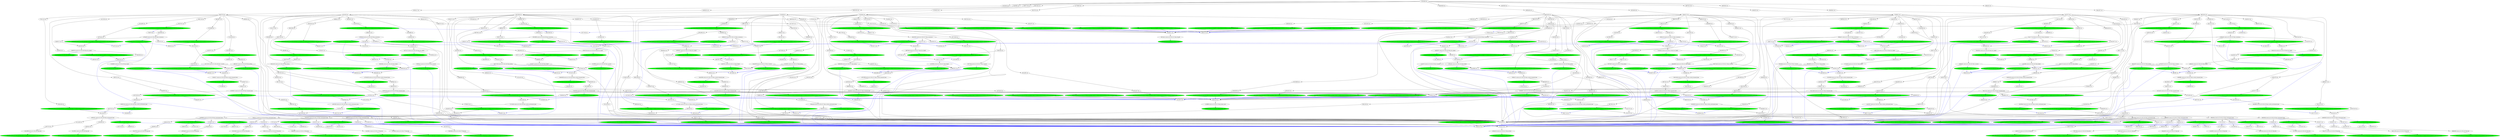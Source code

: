 strict digraph "reflow flowgraph sha256:fcc53e76b1a764ef7cb0d07bc60b29e561cc1dd0ee161e6a8bd615476ace4c69" {
// Node definitions.
"000d83d5-val-";
"0041841b-extern-n10.r06.s01.Main.cp_pileup-s3://niema-test/n10/r06/n10.r06.s01.pileup.txt" [
fillcolor=green
style=filled
];
"00dadbbd-coerce-n10.r06.s01.Main.depth";
"00eecedb-val-";
"022ffaad-exec-n10.r06.s09.Main.sorted_untrimmed_bam" [
fillcolor=green
style=filled
];
"0248bcf1-val-";
"0283a7f3-val-";
"02a76abb-val-";
"02af3e54-val-";
"02d5f48c-val-";
"0328cdd4-exec-n10.r06.s04.Main.trimmed_bam" [
fillcolor=green
style=filled
];
"037b3fa3-val-";
"03a42668-val-";
"040fc21e-val-";
"042bc5f9-val-";
"04d6dca8-val-";
"050d9674-val-";
"051cd5a0-val-";
"054213c7-val-";
"05433ef3-val-";
"05601c6a-coerce-n10.r06.s02.Main.fq1";
"058562d4-val-";
"05ba9d95-val-";
"05e559f6-exec-n10.r06.s05.Main.untrimmed_bam" [
fillcolor=green
style=filled
];
"064976c0-val-";
"06f57eb2-val-";
"073f22f9-val-";
"0769b740-val-";
"07c63964-val-";
"081860de-val-";
"08360a34-val-";
"090ff1f7-exec-n10.r06.s10.Main.low_depth" [
fillcolor=green
style=filled
];
"097b36bd-val-";
"09a792b5-extern-n10.r06.s04.Main.cp_ref_gff-s3://niema-test/n10/r06/n10.r06.s04.reference.gff" [
fillcolor=green
style=filled
];
"0a369892-intern-n10.r06.s05.Main.fq2-s3://niema-test/n10/r06/n10.r06.s05_R2.fastq" [
fillcolor=green
style=filled
];
"0a848e0b-val-";
"0a9e6804-extern-n10.r06.s05.Main.cp_variants-s3://niema-test/n10/r06/n10.r06.s05.variants.vcf" [
fillcolor=green
style=filled
];
"0aa007e5-exec-n10.r06.s04.Main.untrimmed_bam" [
fillcolor=green
style=filled
];
"0b46385a-val-";
"0bf3b2f7-exec-n10.r06.s07.Main.pileup" [
fillcolor=green
style=filled
];
"0c2aa66b-val-";
"0c41ca68-coerce-n10.r06.s02.Main.trimmed_bam";
"0c5bfe86-coerce-n10.r06.s09.Main.untrimmed_bam";
"0c661146-val-";
"0cbe3989-coerce-n10.r06.s10.Main.sorted_trimmed_bam";
"0cc94400-val-";
"0d716fc5-extern-n10.r06.s07.Main.cp_pileup-s3://niema-test/n10/r06/n10.r06.s07.pileup.txt" [
fillcolor=green
style=filled
];
"0eee7a11-val-";
"0f30377f-val-";
"0f4adcdd-coerce-n10.r06.s07.Main.sorted_untrimmed_bam";
"0f7807af-coerce-n10.r06.s06.Main.low_depth";
"0fce1e86-val-";
"0fe17813-val-";
"0ff189fc-exec-n10.r06.s07.Main.consensus" [
fillcolor=green
style=filled
];
"102b8bdf-val-";
"11636729-extern-n10.r06.s02.Main.cp_sorted_untrimmed_bam-s3://niema-test/n10/r06/n10.r06.s02.untrimmed.sorted.bam" [
fillcolor=green
style=filled
];
"1164cf15-coerce-n10.r06.s04.Main.variants";
"11f43a91-val-";
"11fbad52-val-";
"1213a821-val-";
"1251b57f-extern-n10.r06.s05.Main.cp_primer_bed-s3://niema-test/n10/r06/n10.r06.s05.primers.bed" [
fillcolor=green
style=filled
];
"131eeac2-val-";
"13627b56-coerce-n10.r06.s07.Main.variants";
"13adb9e8-val-";
"13f96540-val-";
"13fb200d-val-";
"142836e7-extern-n10.r06.s01.Main.cp_consensus-s3://niema-test/n10/r06/n10.r06.s01.consensus.fas" [
fillcolor=green
style=filled
];
"14d135ca-val-";
"1509ebc8-coerce-n10.r06.s09.Main.consensus";
"15499a3b-val-";
"154d6836-val-";
"159d00d0-val-";
"15dc3e63-coerce-n10.r06.s10.Main.untrimmed_bam";
"15f21931-val-";
"15f5e2a2-extern-n10.r06.s09.Main.cp_primer_bed-s3://niema-test/n10/r06/n10.r06.s09.primers.bed" [
fillcolor=green
style=filled
];
"1612bcd3-coerce-n10.r06.s03.Main.trimmed_bam";
"1646f489-val-";
"1652f413-val-";
"167ac1f0-val-";
"16cec71e-coerce-n10.r06.s05.Main.pileup";
"16df6b84-val-";
"17081c36-exec-n10.r06.s02.Main.pileup" [
fillcolor=green
style=filled
];
"170c30d8-val-";
"1752482d-val-";
"1827ec13-coerce-n10.r06.s09.Main.low_depth";
"1843debb-extern-n10.r06.s05.Main.cp_untrimmed_bam-s3://niema-test/n10/r06/n10.r06.s05.untrimmed.bam" [
fillcolor=green
style=filled
];
"18cbe926-val-";
"18e61ade-extern-n10.r06.s03.Main.cp_depth-s3://niema-test/n10/r06/n10.r06.s03.depth.txt" [
fillcolor=green
style=filled
];
"192a20e3-val-";
"1931f70e-coerce-n10.r06.s09.Main.fq1";
"19e8d65c-extern-n10.r06.s02.Main.cp_untrimmed_bam-s3://niema-test/n10/r06/n10.r06.s02.untrimmed.bam" [
fillcolor=green
style=filled
];
"1a003de7-val-";
"1a2a4068-val-";
"1a596bc5-extern-n10.r06.s05.Main.cp_ref_fas-s3://niema-test/n10/r06/n10.r06.s05.reference.fas" [
fillcolor=green
style=filled
];
"1a62ca04-val-";
"1aaea5b0-val-";
"1af420e9-val-";
"1b5ee2b3-val-";
"1bfd4984-extern-n10.r06.s02.Main.cp_ref_gff-s3://niema-test/n10/r06/n10.r06.s02.reference.gff" [
fillcolor=green
style=filled
];
"1c50ff68-coerce-n10.r06.s01.Main.primer_bed";
"1c6b54e8-val-";
"1c713e0c-coerce-n10.r06.s10.Main.sorted_untrimmed_bam";
"1ccc96b2-val-";
"1d045bb1-val-";
"1d385435-val-";
"1d69167c-intern-n10.r06.s03.Main.fq2-s3://niema-test/n10/r06/n10.r06.s03_R2.fastq" [
fillcolor=green
style=filled
];
"1d6be8ad-val-";
"1d9911fc-val-";
"1dd578b6-val-";
"1de01fdc-extern-n10.r06.s06.Main.cp_sorted_trimmed_bam-s3://niema-test/n10/r06/n10.r06.s06.sorted.trimmed.bam" [
fillcolor=green
style=filled
];
"1df076e9-coerce-n10.r06.s07.Main.low_depth";
"1e31292b-val-";
"1e94ddf1-val-";
"1ed51867-val-";
"1ef266e5-val-";
"1f1a1caf-val-";
"1fc11da4-intern-n10.r06.s02.Main.fq2-s3://niema-test/n10/r06/n10.r06.s02_R2.fastq" [
fillcolor=green
style=filled
];
"2012c7de-val-";
"20211c5c-val-";
"2066b9b8-extern-n10.r06.s04.Main.cp_sorted_untrimmed_bam-s3://niema-test/n10/r06/n10.r06.s04.untrimmed.sorted.bam" [
fillcolor=green
style=filled
];
"2151da42-val-";
"217ff2f3-val-";
"21d4f139-exec-n10.r06.s10.Main.untrimmed_bam" [
fillcolor=green
style=filled
];
"21fdc489-extern-n10.r06.s07.Main.cp_depth-s3://niema-test/n10/r06/n10.r06.s07.depth.txt" [
fillcolor=green
style=filled
];
"2218c815-val-";
"2274790a-val-";
"22e63f47-extern-n10.r06.s01.Main.cp_sorted_trimmed_bam-s3://niema-test/n10/r06/n10.r06.s01.sorted.trimmed.bam" [
fillcolor=green
style=filled
];
"22e8a582-val-";
"2319e0a9-val-";
"23597ac6-val-";
"23ab30c2-val-";
"23efb435-extern-n10.r06.s06.Main.cp_consensus-s3://niema-test/n10/r06/n10.r06.s06.consensus.fas" [
fillcolor=green
style=filled
];
"23f14ed8-val-";
"2515b69c-val-";
"2541e6bf-val-";
"257e27a5-val-";
"258186f6-coerce-n10.r06.s06.Main.consensus";
"25b665b3-val-";
"25ef1e98-val-";
"2603372f-val-";
"2634b6b1-val-";
"2645b07b-val-";
"26b3e125-val-";
"26b3f86a-coerce-n10.r06.s03.Main.sorted_untrimmed_bam";
"272c5679-exec-n10.r06.s01.Main.pileup" [
fillcolor=green
style=filled
];
"2752e4dc-val-";
"27756639-val-";
"27a4817a-coerce-n10.r06.s06.Main.depth";
"2832479e-extern-n10.r06.s01.Main.cp_ref_fas-s3://niema-test/n10/r06/n10.r06.s01.reference.fas" [
fillcolor=green
style=filled
];
"28aa1007-val-";
"28ac9ebd-val-";
"29588bba-val-";
"2964bee2-val-";
"29b17336-val-";
"2a1f2eae-intern-n10.r06.s07.Main.fq2-s3://niema-test/n10/r06/n10.r06.s07_R2.fastq" [
fillcolor=green
style=filled
];
"2a345ff5-exec-n10.r06.s02.Main.variants" [
fillcolor=green
style=filled
];
"2a6d2d57-coerce-n10.r06.s04.Main.low_depth";
"2a74401d-extern-n10.r06.s02.Main.cp_ref_fas-s3://niema-test/n10/r06/n10.r06.s02.reference.fas" [
fillcolor=green
style=filled
];
"2ab0f10d-val-";
"2b3a6e2f-exec-n10.r06.s05.Main.variants" [
fillcolor=green
style=filled
];
"2bce82de-exec-n10.r06.s09.Main.pileup" [
fillcolor=green
style=filled
];
"2c6861f4-exec-n10.r06.s10.Main.depth" [
fillcolor=green
style=filled
];
"2c7ee8d1-val-";
"2d01c6d6-extern-n10.r06.s01.Main.cp_primer_bed-s3://niema-test/n10/r06/n10.r06.s01.primers.bed" [
fillcolor=green
style=filled
];
"2d0fa031-val-";
"2d247f15-val-";
"2d315e90-val-";
"2d760723-val-";
"2d79c634-val-";
"2dd7ae5b-val-";
"2e1248fb-exec-n10.r06.s10.Main.sorted_untrimmed_bam" [
fillcolor=green
style=filled
];
"2e61d3b8-val-";
"2f319130-val-";
"2f7978d7-coerce-n10.r06.s01.Main.pileup";
"2fd74958-val-";
"302e1b7d-extern-n10.r06.s06.Main.cp_ref_fas-s3://niema-test/n10/r06/n10.r06.s06.reference.fas" [
fillcolor=green
style=filled
];
"3031bba3-exec-n10.r06.s10.Main.variants" [
fillcolor=green
style=filled
];
"303db5aa-val-";
"3046cb91-exec-n10.r06.s02.Main.low_depth" [
fillcolor=green
style=filled
];
"308ff12c-extern-n10.r06.s02.Main.cp_pileup-s3://niema-test/n10/r06/n10.r06.s02.pileup.txt" [
fillcolor=green
style=filled
];
"3098f39c-extern-n10.r06.s02.Main.cp_sorted_trimmed_bam-s3://niema-test/n10/r06/n10.r06.s02.sorted.trimmed.bam" [
fillcolor=green
style=filled
];
"3124cc30-val-";
"321d292a-val-";
"3227c0d7-val-";
"322f4e97-val-";
"32e9c021-extern-n10.r06.s08.Main.cp_sorted_trimmed_bam-s3://niema-test/n10/r06/n10.r06.s08.sorted.trimmed.bam" [
fillcolor=green
style=filled
];
"33e3d768-extern-n10.r06.s08.Main.cp_variants-s3://niema-test/n10/r06/n10.r06.s08.variants.vcf" [
fillcolor=green
style=filled
];
"3478c5d6-exec-n10.r06.s09.Main.untrimmed_bam" [
fillcolor=green
style=filled
];
"34e5b6a0-val-";
"35538395-val-";
"356d5ea7-coerce-n10.r06.s09.Main.variants";
"358a6f6c-val-";
"35d49118-val-";
"35d9bd35-val-";
"36ab0729-val-";
"36fcec30-exec-n10.r06.s03.Main.sorted_untrimmed_bam" [
fillcolor=green
style=filled
];
"37374698-val-";
"37a001fb-coerce-n10.r06.s06.Main.trimmed_bam";
"37b68713-extern-n10.r06.s06.Main.cp_sorted_untrimmed_bam-s3://niema-test/n10/r06/n10.r06.s06.untrimmed.sorted.bam" [
fillcolor=green
style=filled
];
"383aecf6-exec-n10.r06.s09.Main.consensus" [
fillcolor=green
style=filled
];
"3849b604-extern-n10.r06.s10.Main.cp_pileup-s3://niema-test/n10/r06/n10.r06.s10.pileup.txt" [
fillcolor=green
style=filled
];
"38cb620a-val-";
"38e193f0-val-";
"38e6856a-val-";
"3906cf85-exec-n10.r06.s05.Main.sorted_untrimmed_bam" [
fillcolor=green
style=filled
];
"3936a45e-val-";
"393a02fd-val-";
"3a65f369-val-";
"3b020e4a-extern-n10.r06.s10.Main.cp_ref_gff-s3://niema-test/n10/r06/n10.r06.s10.reference.gff" [
fillcolor=green
style=filled
];
"3b3d06bf-val-";
"3b64ebd1-val-";
"3b796f4b-val-";
"3b829cd2-val-";
"3b9ef026-intern-n10.r06.s02.Main.fq1-s3://niema-test/n10/r06/n10.r06.s02_R1.fastq" [
fillcolor=green
style=filled
];
"3bd5134f-val-";
"3c7282b2-coerce-n10.r06.s05.Main.fq1";
"3d0db570-exec-n10.r06.s03.Main.sorted_trimmed_bam" [
fillcolor=green
style=filled
];
"3d992bef-val-";
"3d9df7d4-coerce-n10.r06.s08.Main.low_depth";
"3e0e0045-coerce-n10.r06.s05.Main.low_depth";
"3e5807de-val-";
"3e5c82c4-val-";
"3e7b4e5d-val-";
"3eaf7b7f-val-";
"3f44d5e5-val-";
"3f9417cd-val-";
"4019bc08-val-";
"40f3822a-val-";
"4130976d-val-";
"41b96fc3-val-";
"41cb77f1-val-";
"42428eb4-extern-n10.r06.s03.Main.cp_sorted_trimmed_bam-s3://niema-test/n10/r06/n10.r06.s03.sorted.trimmed.bam" [
fillcolor=green
style=filled
];
"4252aa98-val-";
"42e2670d-val-";
"4301e71f-extern-n10.r06.s07.Main.cp_consensus-s3://niema-test/n10/r06/n10.r06.s07.consensus.fas" [
fillcolor=green
style=filled
];
"4314f20c-coerce-n10.r06.s10.Main.pileup";
"43267501-val-";
"43889fe2-val-";
"43c5ff40-coerce-n10.r06.s06.Main.variants";
"442a58ff-coerce-n10.r06.s08.Main.fq2";
"44e95ff2-val-";
"451e127f-val-";
"456f89e0-val-";
"459af6d1-coerce-n10.r06.s04.Main.trimmed_bam";
"459ccb3a-val-";
"45acbcf5-val-";
"45c7203d-val-";
"46fbe05a-val-";
"4739e84c-val-";
"476f5252-val-";
"47bc0c7b-val-";
"48487138-val-";
"48780a92-intern-n10.r06.s06.Main.fq2-s3://niema-test/n10/r06/n10.r06.s06_R2.fastq" [
fillcolor=green
style=filled
];
"487b2f57-extern-n10.r06.s10.Main.cp_depth-s3://niema-test/n10/r06/n10.r06.s10.depth.txt" [
fillcolor=green
style=filled
];
"4891b0c2-extern-n10.r06.s09.Main.cp_consensus-s3://niema-test/n10/r06/n10.r06.s09.consensus.fas" [
fillcolor=green
style=filled
];
"48b4975e-val-";
"4910372d-val-";
"49313015-val-";
"498add11-val-";
"4a270a59-val-";
"4a30654b-val-";
"4a69fedb-val-";
"4a93ab85-exec-n10.r06.s01.Main.ref_fas" [
fillcolor=green
style=filled
];
"4aace068-exec-n10.r06.s05.Main.depth" [
fillcolor=green
style=filled
];
"4aae9e95-val-";
"4b3e3062-coerce-n10.r06.s07.Main.consensus";
"4b70e38e-val-";
"4c11efb2-val-";
"4c861c05-val-";
"4d129eaf-exec-n10.r06.s08.Main.sorted_untrimmed_bam" [
fillcolor=green
style=filled
];
"4d4ab694-coerce-n10.r06.s01.Main.fq1";
"4e20ba93-exec-n10.r06.s01.Main.sorted_trimmed_bam" [
fillcolor=green
style=filled
];
"4e2558d3-exec-n10.r06.s08.Main.consensus" [
fillcolor=green
style=filled
];
"4e37b36b-val-";
"4ea92f0d-exec-n10.r06.s03.Main.depth" [
fillcolor=green
style=filled
];
"4eefbeef-val-";
"4f0ed0aa-coerce-n10.r06.s02.Main.untrimmed_bam";
"4f86b9b8-coerce-n10.r06.s03.Main.fq1";
"5036745e-val-";
"50feda21-coerce-n10.r06.s02.Main.consensus";
"516ffb89-val-";
"517545d9-val-";
"51987d2d-coerce-n10.r06.s09.Main.trimmed_bam";
"51c5a25b-val-";
"5213c55b-val-";
"524a41fb-val-";
"528f3eb1-val-";
"52e40191-coerce-n10.r06.s04.Main.pileup";
"52f3ea9c-coerce-n10.r06.s04.Main.depth";
"5324cb5e-extern-n10.r06.s10.Main.cp_sorted_trimmed_bam-s3://niema-test/n10/r06/n10.r06.s10.sorted.trimmed.bam" [
fillcolor=green
style=filled
];
"532dfb65-coerce-n10.r06.s08.Main.depth";
"534afe33-val-";
"53e16067-val-";
"53f9624f-intern-n10.r06.s09.Main.fq2-s3://niema-test/n10/r06/n10.r06.s09_R2.fastq" [
fillcolor=green
style=filled
];
"541746f6-val-";
"542a256d-val-";
"544d2339-val-";
"545f86cb-val-";
"5477dd34-extern-n10.r06.s10.Main.cp_consensus-s3://niema-test/n10/r06/n10.r06.s10.consensus.fas" [
fillcolor=green
style=filled
];
"54b53b7a-val-";
"5500469d-val-";
"5538b595-coerce-n10.r06.s01.Main.sorted_untrimmed_bam";
"553a70a6-exec-n10.r06.s03.Main.untrimmed_bam" [
fillcolor=green
style=filled
];
"55c11151-val-";
"55d381b6-extern-n10.r06.s09.Main.cp_depth-s3://niema-test/n10/r06/n10.r06.s09.depth.txt" [
fillcolor=green
style=filled
];
"565c8b83-val-";
"56ba998c-val-";
"5792f016-val-";
"57c5f9ac-exec-n10.r06.s08.Main.trimmed_bam" [
fillcolor=green
style=filled
];
"57dad388-val-";
"57df1668-val-";
"58061a0f-val-";
"581d2435-coerce-n10.r06.s09.Main.pileup";
"5823d839-val-";
"5893ec51-val-";
"5904857d-val-";
"595862f8-coerce-n10.r06.s07.Main.pileup";
"59de66de-exec-n10.r06.s05.Main.consensus" [
fillcolor=green
style=filled
];
"59e34a15-val-";
"59ed353c-val-";
"5a842bb9-val-";
"5bd41f1c-val-";
"5c767c44-val-";
"5c803e3d-coerce-n10.r06.s05.Main.sorted_trimmed_bam";
"5c878548-extern-n10.r06.s08.Main.cp_primer_bed-s3://niema-test/n10/r06/n10.r06.s08.primers.bed" [
fillcolor=green
style=filled
];
"5c8acf2d-extern-n10.r06.s02.Main.cp_low_depth-s3://niema-test/n10/r06/n10.r06.s02.lowdepth.tsv" [
fillcolor=green
style=filled
];
"5cd910f5-val-";
"5d763833-exec-n10.r06.s05.Main.trimmed_bam" [
fillcolor=green
style=filled
];
"5d9c67bb-exec-n10.r06.s06.Main.trimmed_bam" [
fillcolor=green
style=filled
];
"5da24293-val-";
"5e0419ed-coerce-n10.r06.s01.Main.sorted_trimmed_bam";
"5e6c184d-val-";
"5e8e6b9c-val-";
"5f12fd38-coerce-n10.r06.s02.Main.sorted_trimmed_bam";
"5f1402ce-extern-n10.r06.s01.Main.cp_untrimmed_bam-s3://niema-test/n10/r06/n10.r06.s01.untrimmed.bam" [
fillcolor=green
style=filled
];
"5ff9747e-extern-n10.r06.s04.Main.cp_consensus-s3://niema-test/n10/r06/n10.r06.s04.consensus.fas" [
fillcolor=green
style=filled
];
"6015ae1e-coerce-n10.r06.s01.Main.ref_gff";
"60358af2-extern-n10.r06.s08.Main.cp_pileup-s3://niema-test/n10/r06/n10.r06.s08.pileup.txt" [
fillcolor=green
style=filled
];
"607a344c-exec-n10.r06.s02.Main.sorted_trimmed_bam" [
fillcolor=green
style=filled
];
"60e79b78-val-";
"61e9fad7-exec-n10.r06.s10.Main.consensus" [
fillcolor=green
style=filled
];
"6220561e-val-";
"6251e19f-val-";
"628e0800-val-";
"62b276be-val-";
"62f06e9d-val-";
"62ff8c43-val-";
"63459ba3-coerce-n10.r06.s05.Main.sorted_untrimmed_bam";
"6377c30b-extern-n10.r06.s03.Main.cp_untrimmed_bam-s3://niema-test/n10/r06/n10.r06.s03.untrimmed.bam" [
fillcolor=green
style=filled
];
"6490de2c-val-";
"64ea83d3-val-";
"651799fc-val-";
"6534da9b-val-";
"653edf88-val-";
"65aab54c-val-";
"65c6dc2e-val-";
"660f7743-val-";
"66b5ac34-coerce-n10.r06.s04.Main.consensus";
"66c84195-extern-n10.r06.s09.Main.cp_pileup-s3://niema-test/n10/r06/n10.r06.s09.pileup.txt" [
fillcolor=green
style=filled
];
"6720e3b3-exec-n10.r06.s01.Main.sorted_untrimmed_bam" [
fillcolor=green
style=filled
];
"676c1883-exec-n10.r06.s07.Main.sorted_trimmed_bam" [
fillcolor=green
style=filled
];
"6790122b-val-";
"67d4dd24-val-";
"6804ff52-val-";
"680785b1-val-";
"6832c84f-val-";
"684555fb-val-";
"68e7082c-val-";
"691d764f-exec-n10.r06.s08.Main.low_depth" [
fillcolor=green
style=filled
];
"693d7fc2-val-";
"69827115-val-";
"6a052429-val-";
"6b42ff7b-val-";
"6c2e7112-val-";
"6c502ed6-extern-n10.r06.s08.Main.cp_untrimmed_bam-s3://niema-test/n10/r06/n10.r06.s08.untrimmed.bam" [
fillcolor=green
style=filled
];
"6c845cc7-val-";
"6cd01cf1-intern-n10.r06.s03.Main.fq1-s3://niema-test/n10/r06/n10.r06.s03_R1.fastq" [
fillcolor=green
style=filled
];
"6d25c5dc-val-";
"6d50d268-exec-n10.r06.s07.Main.variants" [
fillcolor=green
style=filled
];
"6d58f89c-val-";
"6d6b3a44-exec-n10.r06.s06.Main.sorted_trimmed_bam" [
fillcolor=green
style=filled
];
"6d8a64d4-val-";
"6de956ab-val-";
"6e95c42a-coerce-n10.r06.s03.Main.low_depth";
"6eaf5b9f-exec-n10.r06.s02.Main.depth" [
fillcolor=green
style=filled
];
"6f1ee682-extern-n10.r06.s10.Main.cp_ref_fas-s3://niema-test/n10/r06/n10.r06.s10.reference.fas" [
fillcolor=green
style=filled
];
"6f82d01a-val-";
"6ff5057b-extern-n10.r06.s05.Main.cp_depth-s3://niema-test/n10/r06/n10.r06.s05.depth.txt" [
fillcolor=green
style=filled
];
"704c4000-val-";
"7074cf86-val-";
"707c0576-val-";
"70a90720-extern-n10.r06.s07.Main.cp_sorted_trimmed_bam-s3://niema-test/n10/r06/n10.r06.s07.sorted.trimmed.bam" [
fillcolor=green
style=filled
];
"70b85a7c-coerce-n10.r06.s04.Main.sorted_trimmed_bam";
"71215eb0-coerce-n10.r06.s06.Main.sorted_untrimmed_bam";
"7140f5f3-extern-n10.r06.s01.Main.cp_depth-s3://niema-test/n10/r06/n10.r06.s01.depth.txt" [
fillcolor=green
style=filled
];
"7145d4eb-val-";
"718458a3-coerce-n10.r06.s01.Main.low_depth";
"719b90a1-val-";
"719b9ef3-val-";
"72203d6a-extern-n10.r06.s04.Main.cp_sorted_trimmed_bam-s3://niema-test/n10/r06/n10.r06.s04.sorted.trimmed.bam" [
fillcolor=green
style=filled
];
"73081e11-coerce-n10.r06.s06.Main.untrimmed_bam";
"7366c8e4-intern-n10.r06.s01.Main.fq1-s3://niema-test/n10/r06/n10.r06.s01_R1.fastq" [
fillcolor=green
style=filled
];
"7396a221-val-";
"7457d9dc-val-";
"745ff62f-val-";
"746252d8-val-";
"74627366-exec-n10.r06.s09.Main.trimmed_bam" [
fillcolor=green
style=filled
];
"7495170b-val-";
"7495263a-val-";
"749dc541-intern-n10.r06.s07.Main.fq1-s3://niema-test/n10/r06/n10.r06.s07_R1.fastq" [
fillcolor=green
style=filled
];
"74a84141-val-";
"74f4a948-val-";
"751b8e80-val-";
"75377089-exec-n10.r06.s10.Main.trimmed_bam" [
fillcolor=green
style=filled
];
"7561d4f5-exec-n10.r06.s05.Main.pileup" [
fillcolor=green
style=filled
];
"7597501e-val-";
"75ca0db2-val-";
"75fff1ea-extern-n10.r06.s04.Main.cp_variants-s3://niema-test/n10/r06/n10.r06.s04.variants.vcf" [
fillcolor=green
style=filled
];
"76fb2496-extern-n10.r06.s07.Main.cp_ref_gff-s3://niema-test/n10/r06/n10.r06.s07.reference.gff" [
fillcolor=green
style=filled
];
"770fb1ff-extern-n10.r06.s06.Main.cp_untrimmed_bam-s3://niema-test/n10/r06/n10.r06.s06.untrimmed.bam" [
fillcolor=green
style=filled
];
"7762e515-val-";
"77f15484-val-";
"77fef679-val-";
"780d5581-val-";
"78fc09e8-val-";
"7935f6ef-extern-n10.r06.s01.Main.cp_ref_gff-s3://niema-test/n10/r06/n10.r06.s01.reference.gff" [
fillcolor=green
style=filled
];
"795b2250-val-";
"79a13c78-val-";
"79ba9105-val-";
"79e27161-coerce-n10.r06.s05.Main.trimmed_bam";
"7adabeaf-extern-n10.r06.s05.Main.cp_sorted_trimmed_bam-s3://niema-test/n10/r06/n10.r06.s05.sorted.trimmed.bam" [
fillcolor=green
style=filled
];
"7afadb78-val-";
"7b33e992-val-";
"7b3c12c5-val-";
"7b547d56-val-";
"7babdf3d-val-";
"7bac38c7-val-";
"7bcd233e-val-";
"7c0267b9-val-";
"7c45ef4f-val-";
"7c76956c-extern-n10.r06.s05.Main.cp_low_depth-s3://niema-test/n10/r06/n10.r06.s05.lowdepth.tsv" [
fillcolor=green
style=filled
];
"7c76982d-val-";
"7c844017-coerce-n10.r06.s08.Main.sorted_trimmed_bam";
"7d0620a6-val-";
"7db4984d-val-";
"7e81620e-val-";
"7e9e8b4d-val-";
"7ee70fb1-coerce-n10.r06.s08.Main.fq1";
"7f552ca7-val-";
"8007df4e-exec-n10.r06.s06.Main.consensus" [
fillcolor=green
style=filled
];
"808f0827-val-";
"81080da5-val-";
"81496b7e-val-";
"81779c39-val-";
"818c97a0-val-";
"818f5330-val-";
"819142dd-val-";
"81a2775e-coerce-n10.r06.s05.Main.consensus";
"81a3bce1-val-";
"81ac24ed-exec-n10.r06.s04.Main.consensus" [
fillcolor=green
style=filled
];
"8259c9df-val-";
"82c346cf-val-";
"83493006-val-";
"834e2f0a-val-";
"83ce727b-extern-n10.r06.s08.Main.cp_depth-s3://niema-test/n10/r06/n10.r06.s08.depth.txt" [
fillcolor=green
style=filled
];
"83d51002-val-";
"83dc8722-val-";
"849a9316-val-";
"84d332ad-extern-n10.r06.s10.Main.cp_primer_bed-s3://niema-test/n10/r06/n10.r06.s10.primers.bed" [
fillcolor=green
style=filled
];
"84e1680e-extern-n10.r06.s02.Main.cp_primer_bed-s3://niema-test/n10/r06/n10.r06.s02.primers.bed" [
fillcolor=green
style=filled
];
"85429c1c-val-";
"85a1eab2-exec-n10.r06.s06.Main.variants" [
fillcolor=green
style=filled
];
"85ee7f75-coerce-n10.r06.s05.Main.fq2";
"86793acd-val-";
"86bc41f3-val-";
"86c09804-coerce-n10.r06.s07.Main.fq1";
"86d13ebe-val-";
"86e9090f-coerce-n10.r06.s06.Main.sorted_trimmed_bam";
"871d41e2-val-";
"874008fd-val-";
"8750ae31-val-";
"87c867ab-val-";
"87c8b764-extern-n10.r06.s04.Main.cp_primer_bed-s3://niema-test/n10/r06/n10.r06.s04.primers.bed" [
fillcolor=green
style=filled
];
"87cafa40-coerce-n10.r06.s02.Main.depth";
"885effab-val-";
"88b07ce1-val-";
"88de7dec-extern-n10.r06.s06.Main.cp_pileup-s3://niema-test/n10/r06/n10.r06.s06.pileup.txt" [
fillcolor=green
style=filled
];
"891a4f9c-val-";
"893945b8-extern-n10.r06.s09.Main.cp_variants-s3://niema-test/n10/r06/n10.r06.s09.variants.vcf" [
fillcolor=green
style=filled
];
"899880f0-val-";
"89a5b8c2-val-";
"89ccb277-intern-n10.r06.s01.Main.fq2-s3://niema-test/n10/r06/n10.r06.s01_R2.fastq" [
fillcolor=green
style=filled
];
"8a07518d-coerce-n10.r06.s06.Main.pileup";
"8a6ee5a1-extern-n10.r06.s08.Main.cp_ref_gff-s3://niema-test/n10/r06/n10.r06.s08.reference.gff" [
fillcolor=green
style=filled
];
"8aaacdf4-val-";
"8aee488d-val-";
"8afdbacc-val-";
"8b6a9740-val-";
"8c515c42-val-";
"8c7675c4-val-";
"8c962537-extern-n10.r06.s09.Main.cp_sorted_trimmed_bam-s3://niema-test/n10/r06/n10.r06.s09.sorted.trimmed.bam" [
fillcolor=green
style=filled
];
"8e096130-val-";
"8ea4e1f4-val-";
"8ebe7256-val-";
"8eef5c27-val-";
"8fed4812-val-";
"90d46ce6-val-";
"913b8376-val-";
"920b23aa-val-";
"921118eb-intern-n10.r06.s05.Main.fq1-s3://niema-test/n10/r06/n10.r06.s05_R1.fastq" [
fillcolor=green
style=filled
];
"9246cbd6-val-";
"92504b72-val-";
"926eb586-val-";
"929cc5b7-extern-n10.r06.s10.Main.cp_low_depth-s3://niema-test/n10/r06/n10.r06.s10.lowdepth.tsv" [
fillcolor=green
style=filled
];
"92ddb497-val-";
"932ab013-extern-n10.r06.s08.Main.cp_ref_fas-s3://niema-test/n10/r06/n10.r06.s08.reference.fas" [
fillcolor=green
style=filled
];
"93e20bd3-val-";
"93fcc006-val-";
"9439857c-val-";
"943a8d5e-val-";
"945de490-val-";
"9573b8a7-intern-n10.r06.s10.Main.fq2-s3://niema-test/n10/r06/n10.r06.s10_R2.fastq" [
fillcolor=green
style=filled
];
"95c37b39-exec-n10.r06.s07.Main.trimmed_bam" [
fillcolor=green
style=filled
];
"9624be86-val-";
"96289db9-val-";
"966cfd8a-coerce-n10.r06.s09.Main.depth";
"96ba5065-val-";
"96ee0012-val-";
"972c76f6-val-";
"9738b2f1-val-";
"9752056c-val-";
"97b7e6af-val-";
"98006ce8-val-";
"98468f79-val-";
"984aa336-exec-n10.r06.s09.Main.variants" [
fillcolor=green
style=filled
];
"9891ba9c-val-";
"98e05de0-exec-n10.r06.s07.Main.depth" [
fillcolor=green
style=filled
];
"98e7dd73-coerce-n10.r06.s03.Main.pileup";
"993a26ea-extern-n10.r06.s07.Main.cp_variants-s3://niema-test/n10/r06/n10.r06.s07.variants.vcf" [
fillcolor=green
style=filled
];
"993a48ba-val-";
"9962a54f-val-";
"9992acbd-extern-n10.r06.s03.Main.cp_low_depth-s3://niema-test/n10/r06/n10.r06.s03.lowdepth.tsv" [
fillcolor=green
style=filled
];
"9a8662c2-val-";
"9aada9cb-exec-n10.r06.s05.Main.sorted_trimmed_bam" [
fillcolor=green
style=filled
];
"9ae77ebb-exec-n10.r06.s01.Main.variants" [
fillcolor=green
style=filled
];
"9b1e3c98-val-";
"9b2eadbc-extern-n10.r06.s04.Main.cp_untrimmed_bam-s3://niema-test/n10/r06/n10.r06.s04.untrimmed.bam" [
fillcolor=green
style=filled
];
"9b8982b2-val-";
"9b93d59c-val-";
"9beace44-extern-n10.r06.s01.Main.cp_sorted_untrimmed_bam-s3://niema-test/n10/r06/n10.r06.s01.untrimmed.sorted.bam" [
fillcolor=green
style=filled
];
"9c9e4b98-extern-n10.r06.s06.Main.cp_low_depth-s3://niema-test/n10/r06/n10.r06.s06.lowdepth.tsv" [
fillcolor=green
style=filled
];
"9cb70404-val-";
"9cce9b6b-val-";
"9d727095-exec-n10.r06.s05.Main.low_depth" [
fillcolor=green
style=filled
];
"9d906bb1-val-";
"9dce7b7b-exec-n10.r06.s10.Main.pileup" [
fillcolor=green
style=filled
];
"9ead071e-extern-n10.r06.s06.Main.cp_depth-s3://niema-test/n10/r06/n10.r06.s06.depth.txt" [
fillcolor=green
style=filled
];
"9f0d1c89-val-";
"9f693162-exec-n10.r06.s06.Main.pileup" [
fillcolor=green
style=filled
];
"9f77cb6e-val-";
"9fb05915-val-";
"9fe5e4a5-intern-n10.r06.s06.Main.fq1-s3://niema-test/n10/r06/n10.r06.s06_R1.fastq" [
fillcolor=green
style=filled
];
"a0b78e2e-exec-n10.r06.s08.Main.variants" [
fillcolor=green
style=filled
];
"a0e34854-val-";
"a0fbd7dd-val-";
"a11c3e51-val-";
"a141c40e-val-";
"a177bd03-val-";
"a23c24b3-intern-n10.r06.s10.Main.fq1-s3://niema-test/n10/r06/n10.r06.s10_R1.fastq" [
fillcolor=green
style=filled
];
"a292843f-extern-n10.r06.s09.Main.cp_ref_gff-s3://niema-test/n10/r06/n10.r06.s09.reference.gff" [
fillcolor=green
style=filled
];
"a2d6526b-val-";
"a3d79fc9-extern-n10.r06.s03.Main.cp_sorted_untrimmed_bam-s3://niema-test/n10/r06/n10.r06.s03.untrimmed.sorted.bam" [
fillcolor=green
style=filled
];
"a44118c0-coerce-n10.r06.s08.Main.variants";
"a4667867-val-";
"a4ca04b8-exec-n10.r06.s09.Main.depth" [
fillcolor=green
style=filled
];
"a55920de-val-";
"a55ee72a-val-";
"a5d2fad7-coerce-n10.r06.s10.Main.low_depth";
"a61fd70e-extern-n10.r06.s08.Main.cp_sorted_untrimmed_bam-s3://niema-test/n10/r06/n10.r06.s08.untrimmed.sorted.bam" [
fillcolor=green
style=filled
];
"a64eb8ce-val-";
"a6599580-extern-n10.r06.s08.Main.cp_low_depth-s3://niema-test/n10/r06/n10.r06.s08.lowdepth.tsv" [
fillcolor=green
style=filled
];
"a6e5d777-exec-n10.r06.s08.Main.untrimmed_bam" [
fillcolor=green
style=filled
];
"a7543197-val-";
"a774e222-extern-n10.r06.s04.Main.cp_pileup-s3://niema-test/n10/r06/n10.r06.s04.pileup.txt" [
fillcolor=green
style=filled
];
"a7c92c64-val-";
"a87013aa-val-";
"a87fea9b-coerce-n10.r06.s09.Main.fq2";
"a8b0effd-val-";
"a8ff5849-val-";
"a985963d-val-";
"aa536761-val-";
"aa627ce3-val-";
"aa8e34b9-exec-n10.r06.s01.Main.untrimmed_bam" [
fillcolor=green
style=filled
];
"aab37fb5-val-";
"aab58ebb-val-";
"aac32da6-extern-n10.r06.s07.Main.cp_untrimmed_bam-s3://niema-test/n10/r06/n10.r06.s07.untrimmed.bam" [
fillcolor=green
style=filled
];
"aad5868e-val-";
"aadf7f72-val-";
"ab705adc-val-";
"ab9a9366-val-";
"abce80ea-extern-n10.r06.s07.Main.cp_primer_bed-s3://niema-test/n10/r06/n10.r06.s07.primers.bed" [
fillcolor=green
style=filled
];
"ac20acbd-val-";
"ac3f0540-val-";
"ad2d6d2e-val-";
"ad737694-exec-n10.r06.s07.Main.low_depth" [
fillcolor=green
style=filled
];
"ade5ba74-extern-n10.r06.s07.Main.cp_sorted_untrimmed_bam-s3://niema-test/n10/r06/n10.r06.s07.untrimmed.sorted.bam" [
fillcolor=green
style=filled
];
"adeac82b-val-";
"ae4812e5-coerce-n10.r06.s04.Main.fq1";
"aebd8784-extern-n10.r06.s09.Main.cp_untrimmed_bam-s3://niema-test/n10/r06/n10.r06.s09.untrimmed.bam" [
fillcolor=green
style=filled
];
"aeccf507-coerce-n10.r06.s02.Main.sorted_untrimmed_bam";
"afa20057-val-";
"afb45e6c-coerce-n10.r06.s08.Main.pileup";
"b039514e-coerce-n10.r06.s08.Main.sorted_untrimmed_bam";
"b04bd5ff-val-";
"b04feaa0-val-";
"b1084670-val-";
"b1bd2751-val-";
"b1be0e42-coerce-n10.r06.s07.Main.trimmed_bam";
"b200d5f1-val-";
"b21b2bdf-val-";
"b3fc741c-val-";
"b41a4e68-val-";
"b4b36b13-exec-n10.r06.s03.Main.pileup" [
fillcolor=green
style=filled
];
"b4bc9fd4-val-";
"b5a1ddd5-extern-n10.r06.s05.Main.cp_consensus-s3://niema-test/n10/r06/n10.r06.s05.consensus.fas" [
fillcolor=green
style=filled
];
"b5f69a8c-val-";
"b64d16c0-exec-n10.r06.s08.Main.pileup" [
fillcolor=green
style=filled
];
"b65955fc-val-";
"b66c6799-val-";
"b70ab3e8-val-";
"b723eeae-val-";
"b836ab33-val-";
"b96c5912-val-";
"ba25f033-val-";
"ba4369e4-exec-n10.r06.s01.Main.depth" [
fillcolor=green
style=filled
];
"ba73c005-val-";
"baf60da0-val-";
"bb20d15d-val-";
"bb9e70c9-val-";
"bc240fa1-coerce-n10.r06.s10.Main.fq1";
"bc5cb8ac-val-";
"bc89d262-val-";
"bce7ff09-val-";
"bd2a9072-val-";
"bd367f57-val-";
"be6483bb-val-";
"bf066d47-extern-n10.r06.s01.Main.cp_variants-s3://niema-test/n10/r06/n10.r06.s01.variants.vcf" [
fillcolor=green
style=filled
];
"bf7274b9-val-";
"bf829ff1-val-";
"bf877b61-val-";
"c025d98f-val-";
"c0af9a06-extern-n10.r06.s06.Main.cp_primer_bed-s3://niema-test/n10/r06/n10.r06.s06.primers.bed" [
fillcolor=green
style=filled
];
"c0b03a3d-val-";
"c0eed39f-coerce-n10.r06.s10.Main.variants";
"c11e86ab-val-";
"c1625815-val-";
"c185b49b-val-";
"c1e61e25-exec-n10.r06.s04.Main.low_depth" [
fillcolor=green
style=filled
];
"c1ffea54-extern-n10.r06.s02.Main.cp_depth-s3://niema-test/n10/r06/n10.r06.s02.depth.txt" [
fillcolor=green
style=filled
];
"c2b84a8d-val-";
"c2bed826-val-";
"c3aff31f-extern-n10.r06.s05.Main.cp_pileup-s3://niema-test/n10/r06/n10.r06.s05.pileup.txt" [
fillcolor=green
style=filled
];
"c3c83bbb-val-";
"c40aa48c-val-";
"c42559ef-intern-n10.r06.s04.Main.fq2-s3://niema-test/n10/r06/n10.r06.s04_R2.fastq" [
fillcolor=green
style=filled
];
"c4513f09-extern-n10.r06.s03.Main.cp_consensus-s3://niema-test/n10/r06/n10.r06.s03.consensus.fas" [
fillcolor=green
style=filled
];
"c46cbcaf-exec-n10.r06.s04.Main.sorted_trimmed_bam" [
fillcolor=green
style=filled
];
"c48c608d-extern-n10.r06.s09.Main.cp_ref_fas-s3://niema-test/n10/r06/n10.r06.s09.reference.fas" [
fillcolor=green
style=filled
];
"c4c9f32b-extern-n10.r06.s10.Main.cp_variants-s3://niema-test/n10/r06/n10.r06.s10.variants.vcf" [
fillcolor=green
style=filled
];
"c523de88-exec-n10.r06.s09.Main.low_depth" [
fillcolor=green
style=filled
];
"c5583240-extern-n10.r06.s06.Main.cp_variants-s3://niema-test/n10/r06/n10.r06.s06.variants.vcf" [
fillcolor=green
style=filled
];
"c5e6ad2a-val-";
"c65e71d7-val-";
"c67a66f9-val-";
"c74d942d-exec-n10.r06.s03.Main.trimmed_bam" [
fillcolor=green
style=filled
];
"c78023b5-extern-n10.r06.s04.Main.cp_ref_fas-s3://niema-test/n10/r06/n10.r06.s04.reference.fas" [
fillcolor=green
style=filled
];
"c87878ff-coerce-n10.r06.s07.Main.sorted_trimmed_bam";
"c8a35f44-val-";
"c90f4973-val-";
"c9b9f1a8-val-";
"c9dd0e81-coerce-n10.r06.s05.Main.variants";
"ca34cf6b-coerce-n10.r06.s05.Main.depth";
"ca61a8c9-val-";
"ca937c34-val-";
"cb1e54cc-val-";
"cb8ab259-val-";
"cb8edada-val-";
"cbb5d335-val-";
"cbfe5f2f-val-";
"cc3ce268-coerce-n10.r06.s10.Main.trimmed_bam";
"cc68f04f-exec-n10.r06.s01.Main.low_depth" [
fillcolor=green
style=filled
];
"ccae81b1-coerce-n10.r06.s01.Main.trimmed_bam";
"ccb9c3b0-coerce-n10.r06.s09.Main.sorted_untrimmed_bam";
"cd07f7a6-val-";
"cd1432ad-val-";
"cd35bf4a-intern-n10.r06.s08.Main.fq2-s3://niema-test/n10/r06/n10.r06.s08_R2.fastq" [
fillcolor=green
style=filled
];
"cd64d130-val-";
"cda85b0e-val-";
"ce23b9ba-coerce-n10.r06.s07.Main.depth";
"ce5e576a-val-";
"ce727e7c-extern-n10.r06.s06.Main.cp_ref_gff-s3://niema-test/n10/r06/n10.r06.s06.reference.gff" [
fillcolor=green
style=filled
];
"ce7de2d3-coerce-n10.r06.s03.Main.variants";
"ce8be9ce-coerce-n10.r06.s03.Main.depth";
"ce8d3ea9-val-";
"cf146e29-extern-n10.r06.s10.Main.cp_untrimmed_bam-s3://niema-test/n10/r06/n10.r06.s10.untrimmed.bam" [
fillcolor=green
style=filled
];
"cf6914ec-extern-n10.r06.s08.Main.cp_consensus-s3://niema-test/n10/r06/n10.r06.s08.consensus.fas" [
fillcolor=green
style=filled
];
"cf6a1377-val-";
"d079638d-val-";
"d0a788bf-val-";
"d0f8fe69-val-";
"d0f99afc-val-";
"d14c87fa-extern-n10.r06.s05.Main.cp_ref_gff-s3://niema-test/n10/r06/n10.r06.s05.reference.gff" [
fillcolor=green
style=filled
];
"d1817441-val-";
"d18758b7-val-";
"d23b19c0-extern-n10.r06.s01.Main.cp_low_depth-s3://niema-test/n10/r06/n10.r06.s01.lowdepth.tsv" [
fillcolor=green
style=filled
];
"d2653658-val-";
"d2cb8622-extern-n10.r06.s05.Main.cp_sorted_untrimmed_bam-s3://niema-test/n10/r06/n10.r06.s05.untrimmed.sorted.bam" [
fillcolor=green
style=filled
];
"d2f537da-extern-n10.r06.s03.Main.cp_variants-s3://niema-test/n10/r06/n10.r06.s03.variants.vcf" [
fillcolor=green
style=filled
];
"d37e671c-val-";
"d39a79b9-val-";
"d3ac7ea7-val-";
"d3ed62d7-extern-n10.r06.s07.Main.cp_low_depth-s3://niema-test/n10/r06/n10.r06.s07.lowdepth.tsv" [
fillcolor=green
style=filled
];
"d42efbf0-exec-n10.r06.s06.Main.low_depth" [
fillcolor=green
style=filled
];
"d460ffb2-coerce-n10.r06.s03.Main.sorted_trimmed_bam";
"d495f366-val-";
"d4d64d13-extern-n10.r06.s07.Main.cp_ref_fas-s3://niema-test/n10/r06/n10.r06.s07.reference.fas" [
fillcolor=green
style=filled
];
"d567d33b-val-";
"d57c7eeb-val-";
"d57ef82b-val-";
"d5d2c10a-coerce-n10.r06.s06.Main.fq2";
"d6149d8d-val-";
"d63224a6-coerce-n10.r06.s01.Main.variants";
"d638cfda-coerce-n10.r06.s05.Main.untrimmed_bam";
"d64140ab-coerce-n10.r06.s04.Main.untrimmed_bam";
"d65a9d8b-val-";
"d67d7659-val-";
"d68a2842-exec-n10.r06.s04.Main.variants" [
fillcolor=green
style=filled
];
"d6f6b955-coerce-n10.r06.s01.Main.untrimmed_bam";
"d7b54ebb-val-";
"d7ff444f-val-";
"d8493a9c-val-";
"d87337cc-exec-n10.r06.s03.Main.low_depth" [
fillcolor=green
style=filled
];
"d8a0ea3f-val-";
"d8aafa41-val-";
"d8e0c6e5-intern-n10.r06.s08.Main.fq1-s3://niema-test/n10/r06/n10.r06.s08_R1.fastq" [
fillcolor=green
style=filled
];
"d8ea0846-val-";
"d8fc6b19-coerce-n10.r06.s10.Main.consensus";
"d93124c7-val-";
"d99e0cd5-val-";
"d9f19311-val-";
"da0085cf-val-";
"da75377c-val-";
"da7b7466-extern-n10.r06.s09.Main.cp_sorted_untrimmed_bam-s3://niema-test/n10/r06/n10.r06.s09.untrimmed.sorted.bam" [
fillcolor=green
style=filled
];
"da9656a2-val-";
"daaf076a-val-";
"dafc110f-val-";
"db10229a-extern-n10.r06.s03.Main.cp_primer_bed-s3://niema-test/n10/r06/n10.r06.s03.primers.bed" [
fillcolor=green
style=filled
];
"db82c57a-val-";
"db8663ba-val-";
"dbc5995c-extern-n10.r06.s04.Main.cp_low_depth-s3://niema-test/n10/r06/n10.r06.s04.lowdepth.tsv" [
fillcolor=green
style=filled
];
"dbeca8be-val-";
"dc412b7c-val-";
"dc455b53-val-";
"dcb23866-exec-n10.r06.s06.Main.sorted_untrimmed_bam" [
fillcolor=green
style=filled
];
"dcb2ceb4-val-";
"dcb2f7d1-coerce-n10.r06.s10.Main.depth";
"dcb4f235-val-";
"dcddc1f4-extern-n10.r06.s02.Main.cp_variants-s3://niema-test/n10/r06/n10.r06.s02.variants.vcf" [
fillcolor=green
style=filled
];
"dcee8ae2-exec-n10.r06.s06.Main.untrimmed_bam" [
fillcolor=green
style=filled
];
"dd00d702-val-";
"dd0e78f6-intern-n10.r06.s04.Main.fq1-s3://niema-test/n10/r06/n10.r06.s04_R1.fastq" [
fillcolor=green
style=filled
];
"de33427a-exec-n10.r06.s02.Main.trimmed_bam" [
fillcolor=green
style=filled
];
"de57cf92-exec-n10.r06.s09.Main.sorted_trimmed_bam" [
fillcolor=green
style=filled
];
"de69e8c6-coerce-n10.r06.s03.Main.untrimmed_bam";
"de78b872-coerce-n10.r06.s08.Main.trimmed_bam";
"deb410f2-val-";
"dec39066-val-";
"dee082b1-extern-n10.r06.s09.Main.cp_low_depth-s3://niema-test/n10/r06/n10.r06.s09.lowdepth.tsv" [
fillcolor=green
style=filled
];
"df95b089-val-";
"dfcf2185-val-";
"dfded825-val-";
"dfeb337b-extern-n10.r06.s03.Main.cp_ref_gff-s3://niema-test/n10/r06/n10.r06.s03.reference.gff" [
fillcolor=green
style=filled
];
"e078c5f3-val-";
"e0a8d9ac-val-";
"e166b4d2-coerce-n10.r06.s03.Main.consensus";
"e22d9f10-coerce-n10.r06.s02.Main.fq2";
"e265f6bc-val-";
"e37dc928-coerce-n10.r06.s09.Main.sorted_trimmed_bam";
"e38044de-exec-n10.r06.s01.Main.ref_gff" [
fillcolor=green
style=filled
];
"e3bfc6a4-val-";
"e3ea9a8d-val-";
"e4010308-val-";
"e401fc6e-val-";
"e4067583-exec-n10.r06.s07.Main.sorted_untrimmed_bam" [
fillcolor=green
style=filled
];
"e46f1b01-coerce-n10.r06.s08.Main.untrimmed_bam";
"e47856c9-val-";
"e49df3dc-val-";
"e4a0db91-val-";
"e4a534d7-val-";
"e4d51869-val-";
"e50f032a-exec-n10.r06.s06.Main.depth" [
fillcolor=green
style=filled
];
"e622a9e2-val-";
"e631e5e0-val-";
"e69c8b79-exec-n10.r06.s01.Main.primer_bed" [
fillcolor=green
style=filled
];
"e6d14aa9-coerce-n10.r06.s01.Main.fq2";
"e6fb05cd-coerce-n10.r06.s07.Main.untrimmed_bam";
"e78af6bc-val-";
"e79eed39-val-";
"e80e2bed-val-";
"e85228bc-exec-n10.r06.s01.Main.trimmed_bam" [
fillcolor=green
style=filled
];
"e867541c-val-";
"e867d76d-coerce-n10.r06.s02.Main.low_depth";
"e88128b5-val-";
"e8bb0a57-val-";
"e8e61f14-val-";
"e93edc34-coerce-n10.r06.s01.Main.ref_fas";
"e95dea94-val-";
"e960bcbb-val-";
"e9784fcd-val-";
"e9c3f0a5-val-";
"e9dcc406-exec-n10.r06.s04.Main.pileup" [
fillcolor=green
style=filled
];
"e9fe48b5-val-";
"ea8c998a-extern-n10.r06.s03.Main.cp_pileup-s3://niema-test/n10/r06/n10.r06.s03.pileup.txt" [
fillcolor=green
style=filled
];
"eb1b725c-val-";
"eb1be40c-val-";
"eb1ec420-intern-n10.r06.s09.Main.fq1-s3://niema-test/n10/r06/n10.r06.s09_R1.fastq" [
fillcolor=green
style=filled
];
"eb44811a-val-";
"eb663f44-val-";
"eb93b04b-val-";
"ec55e458-exec-n10.r06.s08.Main.depth" [
fillcolor=green
style=filled
];
"ecb5a397-val-";
"ecc730cc-extern-n10.r06.s04.Main.cp_depth-s3://niema-test/n10/r06/n10.r06.s04.depth.txt" [
fillcolor=green
style=filled
];
"ecd74148-val-";
"ed3211ef-exec-n10.r06.s04.Main.depth" [
fillcolor=green
style=filled
];
"ed7ca187-val-";
"edb36894-val-";
"ee6a5386-val-";
"eed61d5c-val-";
"ef093cce-exec-n10.r06.s02.Main.sorted_untrimmed_bam" [
fillcolor=green
style=filled
];
"ef0d4446-val-";
"ef7fa840-coerce-n10.r06.s08.Main.consensus";
"ef9c27f8-exec-n10.r06.s03.Main.consensus" [
fillcolor=green
style=filled
];
"efdaee5a-val-";
"eff87ea3-val-";
"f0135e84-coerce-n10.r06.s06.Main.fq1";
"f05871aa-val-";
"f0a5fc80-coerce-n10.r06.s02.Main.variants";
"f0fe4edc-coerce-n10.r06.s04.Main.sorted_untrimmed_bam";
"f123390b-val-";
"f1270fff-exec-n10.r06.s10.Main.sorted_trimmed_bam" [
fillcolor=green
style=filled
];
"f1d50923-extern-n10.r06.s10.Main.cp_sorted_untrimmed_bam-s3://niema-test/n10/r06/n10.r06.s10.untrimmed.sorted.bam" [
fillcolor=green
style=filled
];
"f20ca5e6-val-";
"f262192a-val-";
"f2ebac15-extern-n10.r06.s02.Main.cp_consensus-s3://niema-test/n10/r06/n10.r06.s02.consensus.fas" [
fillcolor=green
style=filled
];
"f35ab249-val-";
"f3a68cb4-exec-n10.r06.s08.Main.sorted_trimmed_bam" [
fillcolor=green
style=filled
];
"f412fc72-val-";
"f4578ddb-val-";
"f49311f8-coerce-n10.r06.s03.Main.fq2";
"f4eea092-val-";
"f57e1699-val-";
"f57fdc6e-coerce-n10.r06.s07.Main.fq2";
"f5f2bf4e-val-";
"f636cc1b-coerce-n10.r06.s01.Main.consensus";
"f63ab1e6-val-";
"f6753c40-val-";
"f685926f-val-";
"f6887db1-val-";
"f6b07d0b-val-";
"f6b81b45-val-";
"f6c96915-val-";
"f737bf14-exec-n10.r06.s02.Main.consensus" [
fillcolor=green
style=filled
];
"f79f6169-exec-n10.r06.s02.Main.untrimmed_bam" [
fillcolor=green
style=filled
];
"f7b5bcf5-val-";
"f7c9550b-exec-n10.r06.s04.Main.sorted_untrimmed_bam" [
fillcolor=green
style=filled
];
"f812acb7-val-";
"f85f7125-val-";
"f8cb145f-val-";
"f8cb5339-extern-n10.r06.s03.Main.cp_ref_fas-s3://niema-test/n10/r06/n10.r06.s03.reference.fas" [
fillcolor=green
style=filled
];
"f8f4ae4a-val-";
"f93f5b71-val-";
"f9630c89-exec-n10.r06.s03.Main.variants" [
fillcolor=green
style=filled
];
"f9859df5-val-";
"f9e0916d-val-";
"f9e23c3d-exec-n10.r06.s07.Main.untrimmed_bam" [
fillcolor=green
style=filled
];
"f9ed56b2-coerce-n10.r06.s10.Main.fq2";
"faad9b0d-exec-n10.r06.s01.Main.consensus" [
fillcolor=green
style=filled
];
"face66f0-val-";
"fae7b359-val-";
"fb064b09-val-";
"fb07e2f1-val-";
"fb5b4b46-val-";
"fbae388d-val-";
"fcdbee15-val-";
"fd0f3915-val-";
"fda54807-val-";
"fdbf7af4-val-";
"ff1b7eb6-coerce-n10.r06.s04.Main.fq2";
"ff34ed66-val-";
"ff45d015-val-";
"ff4ebdbf-coerce-n10.r06.s02.Main.pileup";
"ffbdebbd-val-";

// Edge definitions.
"000d83d5-val-" -> "84e1680e-extern-n10.r06.s02.Main.cp_primer_bed-s3://niema-test/n10/r06/n10.r06.s02.primers.bed" [dynamic=false];
"0041841b-extern-n10.r06.s01.Main.cp_pileup-s3://niema-test/n10/r06/n10.r06.s01.pileup.txt" -> "88b07ce1-val-" [dynamic=false];
"0041841b-extern-n10.r06.s01.Main.cp_pileup-s3://niema-test/n10/r06/n10.r06.s01.pileup.txt" -> "cf6a1377-val-" [
dynamic=true
color=blue
];
"00dadbbd-coerce-n10.r06.s01.Main.depth" -> "98468f79-val-" [dynamic=false];
"00dadbbd-coerce-n10.r06.s01.Main.depth" -> "ba4369e4-exec-n10.r06.s01.Main.depth" [
dynamic=true
color=blue
];
"022ffaad-exec-n10.r06.s09.Main.sorted_untrimmed_bam" -> "d1817441-val-" [
dynamic=true
color=blue
];
"0248bcf1-val-" -> "c0eed39f-coerce-n10.r06.s10.Main.variants" [dynamic=false];
"0283a7f3-val-" -> "da75377c-val-" [dynamic=false];
"02a76abb-val-" -> "37a001fb-coerce-n10.r06.s06.Main.trimmed_bam" [dynamic=false];
"02af3e54-val-" -> "72203d6a-extern-n10.r06.s04.Main.cp_sorted_trimmed_bam-s3://niema-test/n10/r06/n10.r06.s04.sorted.trimmed.bam" [dynamic=false];
"02d5f48c-val-" -> "eb44811a-val-" [dynamic=false];
"0328cdd4-exec-n10.r06.s04.Main.trimmed_bam" -> "53e16067-val-" [
dynamic=true
color=blue
];
"0328cdd4-exec-n10.r06.s04.Main.trimmed_bam" -> "c185b49b-val-" [
dynamic=true
color=blue
];
"037b3fa3-val-" -> "966cfd8a-coerce-n10.r06.s09.Main.depth" [dynamic=false];
"03a42668-val-" -> "0041841b-extern-n10.r06.s01.Main.cp_pileup-s3://niema-test/n10/r06/n10.r06.s01.pileup.txt" [dynamic=false];
"040fc21e-val-" -> "0f7807af-coerce-n10.r06.s06.Main.low_depth" [dynamic=false];
"042bc5f9-val-" -> "dec39066-val-" [dynamic=false];
"04d6dca8-val-" -> "f7b5bcf5-val-" [dynamic=false];
"054213c7-val-" -> "7c76982d-val-" [dynamic=false];
"05433ef3-val-" -> "4f86b9b8-coerce-n10.r06.s03.Main.fq1" [dynamic=false];
"05601c6a-coerce-n10.r06.s02.Main.fq1" -> "3b9ef026-intern-n10.r06.s02.Main.fq1-s3://niema-test/n10/r06/n10.r06.s02_R1.fastq" [dynamic=false];
"058562d4-val-" -> "945de490-val-" [dynamic=false];
"05ba9d95-val-" -> "b836ab33-val-" [dynamic=false];
"05e559f6-exec-n10.r06.s05.Main.untrimmed_bam" -> "1752482d-val-" [
dynamic=true
color=blue
];
"05e559f6-exec-n10.r06.s05.Main.untrimmed_bam" -> "2151da42-val-" [
dynamic=true
color=blue
];
"05e559f6-exec-n10.r06.s05.Main.untrimmed_bam" -> "59e34a15-val-" [
dynamic=true
color=blue
];
"064976c0-val-" -> "0fce1e86-val-" [dynamic=false];
"06f57eb2-val-" -> "7afadb78-val-" [dynamic=false];
"073f22f9-val-" -> "bce7ff09-val-" [dynamic=false];
"0769b740-val-" -> "2f319130-val-" [dynamic=false];
"07c63964-val-" -> "e9784fcd-val-" [dynamic=false];
"081860de-val-" -> "54b53b7a-val-" [dynamic=false];
"08360a34-val-" -> "e6d14aa9-coerce-n10.r06.s01.Main.fq2" [dynamic=false];
"090ff1f7-exec-n10.r06.s10.Main.low_depth" -> "c1625815-val-" [
dynamic=true
color=blue
];
"097b36bd-val-" -> "aeccf507-coerce-n10.r06.s02.Main.sorted_untrimmed_bam" [dynamic=false];
"09a792b5-extern-n10.r06.s04.Main.cp_ref_gff-s3://niema-test/n10/r06/n10.r06.s04.reference.gff" -> "26b3e125-val-" [
dynamic=true
color=blue
];
"09a792b5-extern-n10.r06.s04.Main.cp_ref_gff-s3://niema-test/n10/r06/n10.r06.s04.reference.gff" -> "9439857c-val-" [dynamic=false];
"0a848e0b-val-" -> "cc3ce268-coerce-n10.r06.s10.Main.trimmed_bam" [dynamic=false];
"0a9e6804-extern-n10.r06.s05.Main.cp_variants-s3://niema-test/n10/r06/n10.r06.s05.variants.vcf" -> "456f89e0-val-" [dynamic=false];
"0a9e6804-extern-n10.r06.s05.Main.cp_variants-s3://niema-test/n10/r06/n10.r06.s05.variants.vcf" -> "476f5252-val-" [
dynamic=true
color=blue
];
"0aa007e5-exec-n10.r06.s04.Main.untrimmed_bam" -> "59e34a15-val-" [
dynamic=true
color=blue
];
"0aa007e5-exec-n10.r06.s04.Main.untrimmed_bam" -> "dbeca8be-val-" [
dynamic=true
color=blue
];
"0aa007e5-exec-n10.r06.s04.Main.untrimmed_bam" -> "f6b07d0b-val-" [
dynamic=true
color=blue
];
"0b46385a-val-" -> "d567d33b-val-" [dynamic=false];
"0bf3b2f7-exec-n10.r06.s07.Main.pileup" -> "59e34a15-val-" [
dynamic=true
color=blue
];
"0bf3b2f7-exec-n10.r06.s07.Main.pileup" -> "d65a9d8b-val-" [
dynamic=true
color=blue
];
"0c2aa66b-val-" -> "ab705adc-val-" [dynamic=false];
"0c41ca68-coerce-n10.r06.s02.Main.trimmed_bam" -> "13adb9e8-val-" [dynamic=false];
"0c41ca68-coerce-n10.r06.s02.Main.trimmed_bam" -> "65c6dc2e-val-" [dynamic=false];
"0c41ca68-coerce-n10.r06.s02.Main.trimmed_bam" -> "de33427a-exec-n10.r06.s02.Main.trimmed_bam" [
dynamic=true
color=blue
];
"0c5bfe86-coerce-n10.r06.s09.Main.untrimmed_bam" -> "3478c5d6-exec-n10.r06.s09.Main.untrimmed_bam" [
dynamic=true
color=blue
];
"0c5bfe86-coerce-n10.r06.s09.Main.untrimmed_bam" -> "81496b7e-val-" [dynamic=false];
"0c5bfe86-coerce-n10.r06.s09.Main.untrimmed_bam" -> "8259c9df-val-" [dynamic=false];
"0c5bfe86-coerce-n10.r06.s09.Main.untrimmed_bam" -> "d8a0ea3f-val-" [dynamic=false];
"0c661146-val-" -> "1a596bc5-extern-n10.r06.s05.Main.cp_ref_fas-s3://niema-test/n10/r06/n10.r06.s05.reference.fas" [dynamic=false];
"0cbe3989-coerce-n10.r06.s10.Main.sorted_trimmed_bam" -> "154d6836-val-" [dynamic=false];
"0cbe3989-coerce-n10.r06.s10.Main.sorted_trimmed_bam" -> "f1270fff-exec-n10.r06.s10.Main.sorted_trimmed_bam" [
dynamic=true
color=blue
];
"0cc94400-val-" -> "1843debb-extern-n10.r06.s05.Main.cp_untrimmed_bam-s3://niema-test/n10/r06/n10.r06.s05.untrimmed.bam" [dynamic=false];
"0d716fc5-extern-n10.r06.s07.Main.cp_pileup-s3://niema-test/n10/r06/n10.r06.s07.pileup.txt" -> "528f3eb1-val-" [
dynamic=true
color=blue
];
"0d716fc5-extern-n10.r06.s07.Main.cp_pileup-s3://niema-test/n10/r06/n10.r06.s07.pileup.txt" -> "f57e1699-val-" [dynamic=false];
"0eee7a11-val-" -> "302e1b7d-extern-n10.r06.s06.Main.cp_ref_fas-s3://niema-test/n10/r06/n10.r06.s06.reference.fas" [dynamic=false];
"0f30377f-val-" -> "c5583240-extern-n10.r06.s06.Main.cp_variants-s3://niema-test/n10/r06/n10.r06.s06.variants.vcf" [dynamic=false];
"0f4adcdd-coerce-n10.r06.s07.Main.sorted_untrimmed_bam" -> "780d5581-val-" [dynamic=false];
"0f4adcdd-coerce-n10.r06.s07.Main.sorted_untrimmed_bam" -> "e4067583-exec-n10.r06.s07.Main.sorted_untrimmed_bam" [
dynamic=true
color=blue
];
"0f7807af-coerce-n10.r06.s06.Main.low_depth" -> "b3fc741c-val-" [dynamic=false];
"0f7807af-coerce-n10.r06.s06.Main.low_depth" -> "d42efbf0-exec-n10.r06.s06.Main.low_depth" [
dynamic=true
color=blue
];
"0fce1e86-val-" -> "e46f1b01-coerce-n10.r06.s08.Main.untrimmed_bam" [dynamic=false];
"0fe17813-val-" -> "da7b7466-extern-n10.r06.s09.Main.cp_sorted_untrimmed_bam-s3://niema-test/n10/r06/n10.r06.s09.untrimmed.sorted.bam" [dynamic=false];
"0ff189fc-exec-n10.r06.s07.Main.consensus" -> "59e34a15-val-" [
dynamic=true
color=blue
];
"0ff189fc-exec-n10.r06.s07.Main.consensus" -> "bc5cb8ac-val-" [
dynamic=true
color=blue
];
"0ff189fc-exec-n10.r06.s07.Main.consensus" -> "d37e671c-val-" [
dynamic=true
color=blue
];
"102b8bdf-val-" -> "5477dd34-extern-n10.r06.s10.Main.cp_consensus-s3://niema-test/n10/r06/n10.r06.s10.consensus.fas" [dynamic=false];
"11636729-extern-n10.r06.s02.Main.cp_sorted_untrimmed_bam-s3://niema-test/n10/r06/n10.r06.s02.untrimmed.sorted.bam" -> "097b36bd-val-" [dynamic=false];
"11636729-extern-n10.r06.s02.Main.cp_sorted_untrimmed_bam-s3://niema-test/n10/r06/n10.r06.s02.untrimmed.sorted.bam" -> "a141c40e-val-" [
dynamic=true
color=blue
];
"1164cf15-coerce-n10.r06.s04.Main.variants" -> "8259c9df-val-" [dynamic=false];
"1164cf15-coerce-n10.r06.s04.Main.variants" -> "9cce9b6b-val-" [dynamic=false];
"1164cf15-coerce-n10.r06.s04.Main.variants" -> "d68a2842-exec-n10.r06.s04.Main.variants" [
dynamic=true
color=blue
];
"11f43a91-val-" -> "55d381b6-extern-n10.r06.s09.Main.cp_depth-s3://niema-test/n10/r06/n10.r06.s09.depth.txt" [dynamic=false];
"1251b57f-extern-n10.r06.s05.Main.cp_primer_bed-s3://niema-test/n10/r06/n10.r06.s05.primers.bed" -> "53e16067-val-" [
dynamic=true
color=blue
];
"1251b57f-extern-n10.r06.s05.Main.cp_primer_bed-s3://niema-test/n10/r06/n10.r06.s05.primers.bed" -> "6a052429-val-" [dynamic=false];
"131eeac2-val-" -> "e93edc34-coerce-n10.r06.s01.Main.ref_fas" [dynamic=false];
"13627b56-coerce-n10.r06.s07.Main.variants" -> "6d50d268-exec-n10.r06.s07.Main.variants" [
dynamic=true
color=blue
];
"13627b56-coerce-n10.r06.s07.Main.variants" -> "8259c9df-val-" [dynamic=false];
"13627b56-coerce-n10.r06.s07.Main.variants" -> "b96c5912-val-" [dynamic=false];
"13adb9e8-val-" -> "097b36bd-val-" [dynamic=false];
"13fb200d-val-" -> "1d6be8ad-val-" [dynamic=false];
"142836e7-extern-n10.r06.s01.Main.cp_consensus-s3://niema-test/n10/r06/n10.r06.s01.consensus.fas" -> "1a003de7-val-" [dynamic=false];
"142836e7-extern-n10.r06.s01.Main.cp_consensus-s3://niema-test/n10/r06/n10.r06.s01.consensus.fas" -> "eed61d5c-val-" [
dynamic=true
color=blue
];
"14d135ca-val-" -> "edb36894-val-" [dynamic=false];
"1509ebc8-coerce-n10.r06.s09.Main.consensus" -> "383aecf6-exec-n10.r06.s09.Main.consensus" [
dynamic=true
color=blue
];
"1509ebc8-coerce-n10.r06.s09.Main.consensus" -> "704c4000-val-" [dynamic=false];
"1509ebc8-coerce-n10.r06.s09.Main.consensus" -> "8259c9df-val-" [dynamic=false];
"1509ebc8-coerce-n10.r06.s09.Main.consensus" -> "c025d98f-val-" [dynamic=false];
"15499a3b-val-" -> "ac20acbd-val-" [dynamic=false];
"154d6836-val-" -> "0a848e0b-val-" [dynamic=false];
"159d00d0-val-" -> "1251b57f-extern-n10.r06.s05.Main.cp_primer_bed-s3://niema-test/n10/r06/n10.r06.s05.primers.bed" [dynamic=false];
"15dc3e63-coerce-n10.r06.s10.Main.untrimmed_bam" -> "21d4f139-exec-n10.r06.s10.Main.untrimmed_bam" [
dynamic=true
color=blue
];
"15dc3e63-coerce-n10.r06.s10.Main.untrimmed_bam" -> "8259c9df-val-" [dynamic=false];
"15dc3e63-coerce-n10.r06.s10.Main.untrimmed_bam" -> "85429c1c-val-" [dynamic=false];
"15dc3e63-coerce-n10.r06.s10.Main.untrimmed_bam" -> "97b7e6af-val-" [dynamic=false];
"15f21931-val-" -> "e867d76d-coerce-n10.r06.s02.Main.low_depth" [dynamic=false];
"15f5e2a2-extern-n10.r06.s09.Main.cp_primer_bed-s3://niema-test/n10/r06/n10.r06.s09.primers.bed" -> "53e16067-val-" [
dynamic=true
color=blue
];
"15f5e2a2-extern-n10.r06.s09.Main.cp_primer_bed-s3://niema-test/n10/r06/n10.r06.s09.primers.bed" -> "6a052429-val-" [dynamic=false];
"1612bcd3-coerce-n10.r06.s03.Main.trimmed_bam" -> "4b70e38e-val-" [dynamic=false];
"1612bcd3-coerce-n10.r06.s03.Main.trimmed_bam" -> "65c6dc2e-val-" [dynamic=false];
"1612bcd3-coerce-n10.r06.s03.Main.trimmed_bam" -> "c74d942d-exec-n10.r06.s03.Main.trimmed_bam" [
dynamic=true
color=blue
];
"1646f489-val-" -> "e3bfc6a4-val-" [dynamic=false];
"1652f413-val-" -> "2c7ee8d1-val-" [dynamic=false];
"167ac1f0-val-" -> "0eee7a11-val-" [dynamic=false];
"16cec71e-coerce-n10.r06.s05.Main.pileup" -> "7561d4f5-exec-n10.r06.s05.Main.pileup" [
dynamic=true
color=blue
];
"16cec71e-coerce-n10.r06.s05.Main.pileup" -> "8259c9df-val-" [dynamic=false];
"16cec71e-coerce-n10.r06.s05.Main.pileup" -> "d9f19311-val-" [dynamic=false];
"16df6b84-val-" -> "ca34cf6b-coerce-n10.r06.s05.Main.depth" [dynamic=false];
"17081c36-exec-n10.r06.s02.Main.pileup" -> "59e34a15-val-" [
dynamic=true
color=blue
];
"17081c36-exec-n10.r06.s02.Main.pileup" -> "5a842bb9-val-" [
dynamic=true
color=blue
];
"170c30d8-val-" -> "05601c6a-coerce-n10.r06.s02.Main.fq1" [dynamic=false];
"1827ec13-coerce-n10.r06.s09.Main.low_depth" -> "303db5aa-val-" [dynamic=false];
"1827ec13-coerce-n10.r06.s09.Main.low_depth" -> "c523de88-exec-n10.r06.s09.Main.low_depth" [
dynamic=true
color=blue
];
"1843debb-extern-n10.r06.s05.Main.cp_untrimmed_bam-s3://niema-test/n10/r06/n10.r06.s05.untrimmed.bam" -> "051cd5a0-val-" [
dynamic=true
color=blue
];
"1843debb-extern-n10.r06.s05.Main.cp_untrimmed_bam-s3://niema-test/n10/r06/n10.r06.s05.untrimmed.bam" -> "d567d33b-val-" [dynamic=false];
"18cbe926-val-" -> "bc240fa1-coerce-n10.r06.s10.Main.fq1" [dynamic=false];
"18e61ade-extern-n10.r06.s03.Main.cp_depth-s3://niema-test/n10/r06/n10.r06.s03.depth.txt" -> "a2d6526b-val-" [
dynamic=true
color=blue
];
"18e61ade-extern-n10.r06.s03.Main.cp_depth-s3://niema-test/n10/r06/n10.r06.s03.depth.txt" -> "aadf7f72-val-" [dynamic=false];
"192a20e3-val-" -> "aac32da6-extern-n10.r06.s07.Main.cp_untrimmed_bam-s3://niema-test/n10/r06/n10.r06.s07.untrimmed.bam" [dynamic=false];
"1931f70e-coerce-n10.r06.s09.Main.fq1" -> "eb1ec420-intern-n10.r06.s09.Main.fq1-s3://niema-test/n10/r06/n10.r06.s09_R1.fastq" [dynamic=false];
"19e8d65c-extern-n10.r06.s02.Main.cp_untrimmed_bam-s3://niema-test/n10/r06/n10.r06.s02.untrimmed.bam" -> "cb8edada-val-" [dynamic=false];
"19e8d65c-extern-n10.r06.s02.Main.cp_untrimmed_bam-s3://niema-test/n10/r06/n10.r06.s02.untrimmed.bam" -> "f85f7125-val-" [
dynamic=true
color=blue
];
"1a003de7-val-" -> "f636cc1b-coerce-n10.r06.s01.Main.consensus" [dynamic=false];
"1a2a4068-val-" -> "a774e222-extern-n10.r06.s04.Main.cp_pileup-s3://niema-test/n10/r06/n10.r06.s04.pileup.txt" [dynamic=false];
"1a596bc5-extern-n10.r06.s05.Main.cp_ref_fas-s3://niema-test/n10/r06/n10.r06.s05.reference.fas" -> "131eeac2-val-" [dynamic=false];
"1a596bc5-extern-n10.r06.s05.Main.cp_ref_fas-s3://niema-test/n10/r06/n10.r06.s05.reference.fas" -> "59e34a15-val-" [
dynamic=true
color=blue
];
"1a62ca04-val-" -> "fb5b4b46-val-" [dynamic=false];
"1aaea5b0-val-" -> "7c844017-coerce-n10.r06.s08.Main.sorted_trimmed_bam" [dynamic=false];
"1af420e9-val-" -> "37b68713-extern-n10.r06.s06.Main.cp_sorted_untrimmed_bam-s3://niema-test/n10/r06/n10.r06.s06.untrimmed.sorted.bam" [dynamic=false];
"1bfd4984-extern-n10.r06.s02.Main.cp_ref_gff-s3://niema-test/n10/r06/n10.r06.s02.reference.gff" -> "26b3e125-val-" [
dynamic=true
color=blue
];
"1bfd4984-extern-n10.r06.s02.Main.cp_ref_gff-s3://niema-test/n10/r06/n10.r06.s02.reference.gff" -> "9439857c-val-" [dynamic=false];
"1c50ff68-coerce-n10.r06.s01.Main.primer_bed" -> "e69c8b79-exec-n10.r06.s01.Main.primer_bed" [dynamic=false];
"1c6b54e8-val-" -> "ba25f033-val-" [dynamic=false];
"1c713e0c-coerce-n10.r06.s10.Main.sorted_untrimmed_bam" -> "2e1248fb-exec-n10.r06.s10.Main.sorted_untrimmed_bam" [
dynamic=true
color=blue
];
"1c713e0c-coerce-n10.r06.s10.Main.sorted_untrimmed_bam" -> "3d992bef-val-" [dynamic=false];
"1ccc96b2-val-" -> "c78023b5-extern-n10.r06.s04.Main.cp_ref_fas-s3://niema-test/n10/r06/n10.r06.s04.reference.fas" [dynamic=false];
"1d045bb1-val-" -> "932ab013-extern-n10.r06.s08.Main.cp_ref_fas-s3://niema-test/n10/r06/n10.r06.s08.reference.fas" [dynamic=false];
"1d385435-val-" -> "98e7dd73-coerce-n10.r06.s03.Main.pileup" [dynamic=false];
"1d6be8ad-val-" -> "09a792b5-extern-n10.r06.s04.Main.cp_ref_gff-s3://niema-test/n10/r06/n10.r06.s04.reference.gff" [dynamic=false];
"1d9911fc-val-" -> "7babdf3d-val-" [dynamic=false];
"1dd578b6-val-" -> "e6fb05cd-coerce-n10.r06.s07.Main.untrimmed_bam" [dynamic=false];
"1de01fdc-extern-n10.r06.s06.Main.cp_sorted_trimmed_bam-s3://niema-test/n10/r06/n10.r06.s06.sorted.trimmed.bam" -> "707c0576-val-" [dynamic=false];
"1de01fdc-extern-n10.r06.s06.Main.cp_sorted_trimmed_bam-s3://niema-test/n10/r06/n10.r06.s06.sorted.trimmed.bam" -> "a0fbd7dd-val-" [
dynamic=true
color=blue
];
"1df076e9-coerce-n10.r06.s07.Main.low_depth" -> "9f77cb6e-val-" [dynamic=false];
"1df076e9-coerce-n10.r06.s07.Main.low_depth" -> "ad737694-exec-n10.r06.s07.Main.low_depth" [
dynamic=true
color=blue
];
"1e31292b-val-" -> "da0085cf-val-" [dynamic=false];
"1e94ddf1-val-" -> "0cc94400-val-" [dynamic=false];
"1ed51867-val-" -> "05433ef3-val-" [dynamic=false];
"1ef266e5-val-" -> "9752056c-val-" [dynamic=false];
"1f1a1caf-val-" -> "81779c39-val-" [dynamic=false];
"2012c7de-val-" -> "bf7274b9-val-" [dynamic=false];
"20211c5c-val-" -> "7c76956c-extern-n10.r06.s05.Main.cp_low_depth-s3://niema-test/n10/r06/n10.r06.s05.lowdepth.tsv" [dynamic=false];
"2066b9b8-extern-n10.r06.s04.Main.cp_sorted_untrimmed_bam-s3://niema-test/n10/r06/n10.r06.s04.untrimmed.sorted.bam" -> "920b23aa-val-" [dynamic=false];
"2066b9b8-extern-n10.r06.s04.Main.cp_sorted_untrimmed_bam-s3://niema-test/n10/r06/n10.r06.s04.untrimmed.sorted.bam" -> "c185b49b-val-" [
dynamic=true
color=blue
];
"21d4f139-exec-n10.r06.s10.Main.untrimmed_bam" -> "1213a821-val-" [
dynamic=true
color=blue
];
"21d4f139-exec-n10.r06.s10.Main.untrimmed_bam" -> "59e34a15-val-" [
dynamic=true
color=blue
];
"21d4f139-exec-n10.r06.s10.Main.untrimmed_bam" -> "aab58ebb-val-" [
dynamic=true
color=blue
];
"21fdc489-extern-n10.r06.s07.Main.cp_depth-s3://niema-test/n10/r06/n10.r06.s07.depth.txt" -> "2541e6bf-val-" [
dynamic=true
color=blue
];
"21fdc489-extern-n10.r06.s07.Main.cp_depth-s3://niema-test/n10/r06/n10.r06.s07.depth.txt" -> "6c2e7112-val-" [dynamic=false];
"2218c815-val-" -> "7c45ef4f-val-" [dynamic=false];
"2274790a-val-" -> "81a2775e-coerce-n10.r06.s05.Main.consensus" [dynamic=false];
"22e63f47-extern-n10.r06.s01.Main.cp_sorted_trimmed_bam-s3://niema-test/n10/r06/n10.r06.s01.sorted.trimmed.bam" -> "751b8e80-val-" [dynamic=false];
"22e63f47-extern-n10.r06.s01.Main.cp_sorted_trimmed_bam-s3://niema-test/n10/r06/n10.r06.s01.sorted.trimmed.bam" -> "913b8376-val-" [
dynamic=true
color=blue
];
"22e8a582-val-" -> "f6887db1-val-" [dynamic=false];
"2319e0a9-val-" -> "f0a5fc80-coerce-n10.r06.s02.Main.variants" [dynamic=false];
"23597ac6-val-" -> "dc455b53-val-" [dynamic=false];
"23ab30c2-val-" -> "9fb05915-val-" [dynamic=false];
"23efb435-extern-n10.r06.s06.Main.cp_consensus-s3://niema-test/n10/r06/n10.r06.s06.consensus.fas" -> "5e6c184d-val-" [
dynamic=true
color=blue
];
"23efb435-extern-n10.r06.s06.Main.cp_consensus-s3://niema-test/n10/r06/n10.r06.s06.consensus.fas" -> "d7ff444f-val-" [dynamic=false];
"2515b69c-val-" -> "5538b595-coerce-n10.r06.s01.Main.sorted_untrimmed_bam" [dynamic=false];
"257e27a5-val-" -> "ce727e7c-extern-n10.r06.s06.Main.cp_ref_gff-s3://niema-test/n10/r06/n10.r06.s06.reference.gff" [dynamic=false];
"258186f6-coerce-n10.r06.s06.Main.consensus" -> "2d0fa031-val-" [dynamic=false];
"258186f6-coerce-n10.r06.s06.Main.consensus" -> "8007df4e-exec-n10.r06.s06.Main.consensus" [
dynamic=true
color=blue
];
"258186f6-coerce-n10.r06.s06.Main.consensus" -> "8259c9df-val-" [dynamic=false];
"258186f6-coerce-n10.r06.s06.Main.consensus" -> "f6b81b45-val-" [dynamic=false];
"25b665b3-val-" -> "8fed4812-val-" [dynamic=false];
"25ef1e98-val-" -> "516ffb89-val-" [dynamic=false];
"2603372f-val-" -> "ae4812e5-coerce-n10.r06.s04.Main.fq1" [dynamic=false];
"2634b6b1-val-" -> "42e2670d-val-" [dynamic=false];
"2645b07b-val-" -> "0fe17813-val-" [dynamic=false];
"26b3f86a-coerce-n10.r06.s03.Main.sorted_untrimmed_bam" -> "36fcec30-exec-n10.r06.s03.Main.sorted_untrimmed_bam" [
dynamic=true
color=blue
];
"26b3f86a-coerce-n10.r06.s03.Main.sorted_untrimmed_bam" -> "f6753c40-val-" [dynamic=false];
"272c5679-exec-n10.r06.s01.Main.pileup" -> "59e34a15-val-" [
dynamic=true
color=blue
];
"272c5679-exec-n10.r06.s01.Main.pileup" -> "913b8376-val-" [
dynamic=true
color=blue
];
"2752e4dc-val-" -> "1aaea5b0-val-" [dynamic=false];
"27756639-val-" -> "f8cb5339-extern-n10.r06.s03.Main.cp_ref_fas-s3://niema-test/n10/r06/n10.r06.s03.reference.fas" [dynamic=false];
"27a4817a-coerce-n10.r06.s06.Main.depth" -> "b723eeae-val-" [dynamic=false];
"27a4817a-coerce-n10.r06.s06.Main.depth" -> "e50f032a-exec-n10.r06.s06.Main.depth" [
dynamic=true
color=blue
];
"2832479e-extern-n10.r06.s01.Main.cp_ref_fas-s3://niema-test/n10/r06/n10.r06.s01.reference.fas" -> "131eeac2-val-" [dynamic=false];
"2832479e-extern-n10.r06.s01.Main.cp_ref_fas-s3://niema-test/n10/r06/n10.r06.s01.reference.fas" -> "59e34a15-val-" [
dynamic=true
color=blue
];
"28aa1007-val-" -> "9891ba9c-val-" [dynamic=false];
"28ac9ebd-val-" -> "73081e11-coerce-n10.r06.s06.Main.untrimmed_bam" [dynamic=false];
"29588bba-val-" -> "d8fc6b19-coerce-n10.r06.s10.Main.consensus" [dynamic=false];
"2964bee2-val-" -> "85ee7f75-coerce-n10.r06.s05.Main.fq2" [dynamic=false];
"29b17336-val-" -> "e95dea94-val-" [dynamic=false];
"2a345ff5-exec-n10.r06.s02.Main.variants" -> "59e34a15-val-" [
dynamic=true
color=blue
];
"2a345ff5-exec-n10.r06.s02.Main.variants" -> "5a842bb9-val-" [
dynamic=true
color=blue
];
"2a6d2d57-coerce-n10.r06.s04.Main.low_depth" -> "c1e61e25-exec-n10.r06.s04.Main.low_depth" [
dynamic=true
color=blue
];
"2a6d2d57-coerce-n10.r06.s04.Main.low_depth" -> "f9859df5-val-" [dynamic=false];
"2a74401d-extern-n10.r06.s02.Main.cp_ref_fas-s3://niema-test/n10/r06/n10.r06.s02.reference.fas" -> "131eeac2-val-" [dynamic=false];
"2a74401d-extern-n10.r06.s02.Main.cp_ref_fas-s3://niema-test/n10/r06/n10.r06.s02.reference.fas" -> "59e34a15-val-" [
dynamic=true
color=blue
];
"2ab0f10d-val-" -> "3b796f4b-val-" [dynamic=false];
"2b3a6e2f-exec-n10.r06.s05.Main.variants" -> "59e34a15-val-" [
dynamic=true
color=blue
];
"2b3a6e2f-exec-n10.r06.s05.Main.variants" -> "f63ab1e6-val-" [
dynamic=true
color=blue
];
"2bce82de-exec-n10.r06.s09.Main.pileup" -> "59e34a15-val-" [
dynamic=true
color=blue
];
"2bce82de-exec-n10.r06.s09.Main.pileup" -> "a985963d-val-" [
dynamic=true
color=blue
];
"2c6861f4-exec-n10.r06.s10.Main.depth" -> "f4578ddb-val-" [
dynamic=true
color=blue
];
"2c7ee8d1-val-" -> "5f12fd38-coerce-n10.r06.s02.Main.sorted_trimmed_bam" [dynamic=false];
"2d01c6d6-extern-n10.r06.s01.Main.cp_primer_bed-s3://niema-test/n10/r06/n10.r06.s01.primers.bed" -> "53e16067-val-" [
dynamic=true
color=blue
];
"2d01c6d6-extern-n10.r06.s01.Main.cp_primer_bed-s3://niema-test/n10/r06/n10.r06.s01.primers.bed" -> "6a052429-val-" [dynamic=false];
"2d0fa031-val-" -> "49313015-val-" [dynamic=false];
"2d247f15-val-" -> "7145d4eb-val-" [dynamic=false];
"2d760723-val-" -> "c0af9a06-extern-n10.r06.s06.Main.cp_primer_bed-s3://niema-test/n10/r06/n10.r06.s06.primers.bed" [dynamic=false];
"2d79c634-val-" -> "cbb5d335-val-" [dynamic=false];
"2dd7ae5b-val-" -> "03a42668-val-" [dynamic=false];
"2e1248fb-exec-n10.r06.s10.Main.sorted_untrimmed_bam" -> "6d25c5dc-val-" [
dynamic=true
color=blue
];
"2e61d3b8-val-" -> "07c63964-val-" [dynamic=false];
"2e61d3b8-val-" -> "167ac1f0-val-" [dynamic=false];
"2e61d3b8-val-" -> "59ed353c-val-" [dynamic=false];
"2e61d3b8-val-" -> "680785b1-val-" [dynamic=false];
"2e61d3b8-val-" -> "6de956ab-val-" [dynamic=false];
"2e61d3b8-val-" -> "83dc8722-val-" [dynamic=false];
"2e61d3b8-val-" -> "a8ff5849-val-" [dynamic=false];
"2e61d3b8-val-" -> "baf60da0-val-" [dynamic=false];
"2e61d3b8-val-" -> "d7b54ebb-val-" [dynamic=false];
"2e61d3b8-val-" -> "e4a0db91-val-" [dynamic=false];
"2e61d3b8-val-" -> "ffbdebbd-val-" [dynamic=false];
"2f319130-val-" -> "a44118c0-coerce-n10.r06.s08.Main.variants" [dynamic=false];
"2f7978d7-coerce-n10.r06.s01.Main.pileup" -> "272c5679-exec-n10.r06.s01.Main.pileup" [
dynamic=true
color=blue
];
"2f7978d7-coerce-n10.r06.s01.Main.pileup" -> "8259c9df-val-" [dynamic=false];
"2f7978d7-coerce-n10.r06.s01.Main.pileup" -> "98468f79-val-" [dynamic=false];
"2fd74958-val-" -> "000d83d5-val-" [dynamic=false];
"302e1b7d-extern-n10.r06.s06.Main.cp_ref_fas-s3://niema-test/n10/r06/n10.r06.s06.reference.fas" -> "131eeac2-val-" [dynamic=false];
"302e1b7d-extern-n10.r06.s06.Main.cp_ref_fas-s3://niema-test/n10/r06/n10.r06.s06.reference.fas" -> "59e34a15-val-" [
dynamic=true
color=blue
];
"3031bba3-exec-n10.r06.s10.Main.variants" -> "59e34a15-val-" [
dynamic=true
color=blue
];
"3031bba3-exec-n10.r06.s10.Main.variants" -> "f4578ddb-val-" [
dynamic=true
color=blue
];
"303db5aa-val-" -> "037b3fa3-val-" [dynamic=false];
"3046cb91-exec-n10.r06.s02.Main.low_depth" -> "fd0f3915-val-" [
dynamic=true
color=blue
];
"308ff12c-extern-n10.r06.s02.Main.cp_pileup-s3://niema-test/n10/r06/n10.r06.s02.pileup.txt" -> "86793acd-val-" [
dynamic=true
color=blue
];
"308ff12c-extern-n10.r06.s02.Main.cp_pileup-s3://niema-test/n10/r06/n10.r06.s02.pileup.txt" -> "972c76f6-val-" [dynamic=false];
"3098f39c-extern-n10.r06.s02.Main.cp_sorted_trimmed_bam-s3://niema-test/n10/r06/n10.r06.s02.sorted.trimmed.bam" -> "2c7ee8d1-val-" [dynamic=false];
"3098f39c-extern-n10.r06.s02.Main.cp_sorted_trimmed_bam-s3://niema-test/n10/r06/n10.r06.s02.sorted.trimmed.bam" -> "5a842bb9-val-" [
dynamic=true
color=blue
];
"3124cc30-val-" -> "15f5e2a2-extern-n10.r06.s09.Main.cp_primer_bed-s3://niema-test/n10/r06/n10.r06.s09.primers.bed" [dynamic=false];
"321d292a-val-" -> "23efb435-extern-n10.r06.s06.Main.cp_consensus-s3://niema-test/n10/r06/n10.r06.s06.consensus.fas" [dynamic=false];
"3227c0d7-val-" -> "a292843f-extern-n10.r06.s09.Main.cp_ref_gff-s3://niema-test/n10/r06/n10.r06.s09.reference.gff" [dynamic=false];
"322f4e97-val-" -> "fcdbee15-val-" [dynamic=false];
"32e9c021-extern-n10.r06.s08.Main.cp_sorted_trimmed_bam-s3://niema-test/n10/r06/n10.r06.s08.sorted.trimmed.bam" -> "1aaea5b0-val-" [dynamic=false];
"32e9c021-extern-n10.r06.s08.Main.cp_sorted_trimmed_bam-s3://niema-test/n10/r06/n10.r06.s08.sorted.trimmed.bam" -> "9d906bb1-val-" [
dynamic=true
color=blue
];
"33e3d768-extern-n10.r06.s08.Main.cp_variants-s3://niema-test/n10/r06/n10.r06.s08.variants.vcf" -> "2f319130-val-" [dynamic=false];
"33e3d768-extern-n10.r06.s08.Main.cp_variants-s3://niema-test/n10/r06/n10.r06.s08.variants.vcf" -> "46fbe05a-val-" [
dynamic=true
color=blue
];
"3478c5d6-exec-n10.r06.s09.Main.untrimmed_bam" -> "13f96540-val-" [
dynamic=true
color=blue
];
"3478c5d6-exec-n10.r06.s09.Main.untrimmed_bam" -> "59e34a15-val-" [
dynamic=true
color=blue
];
"3478c5d6-exec-n10.r06.s09.Main.untrimmed_bam" -> "871d41e2-val-" [
dynamic=true
color=blue
];
"34e5b6a0-val-" -> "ccb9c3b0-coerce-n10.r06.s09.Main.sorted_untrimmed_bam" [dynamic=false];
"35538395-val-" -> "6c845cc7-val-" [dynamic=false];
"356d5ea7-coerce-n10.r06.s09.Main.variants" -> "058562d4-val-" [dynamic=false];
"356d5ea7-coerce-n10.r06.s09.Main.variants" -> "8259c9df-val-" [dynamic=false];
"356d5ea7-coerce-n10.r06.s09.Main.variants" -> "984aa336-exec-n10.r06.s09.Main.variants" [
dynamic=true
color=blue
];
"358a6f6c-val-" -> "3227c0d7-val-" [dynamic=false];
"35d49118-val-" -> "52e40191-coerce-n10.r06.s04.Main.pileup" [dynamic=false];
"35d9bd35-val-" -> "3849b604-extern-n10.r06.s10.Main.cp_pileup-s3://niema-test/n10/r06/n10.r06.s10.pileup.txt" [dynamic=false];
"36ab0729-val-" -> "0c2aa66b-val-" [dynamic=false];
"36ab0729-val-" -> "1d9911fc-val-" [dynamic=false];
"36ab0729-val-" -> "1e31292b-val-" [dynamic=false];
"36ab0729-val-" -> "3bd5134f-val-" [dynamic=false];
"36ab0729-val-" -> "51c5a25b-val-" [dynamic=false];
"36ab0729-val-" -> "7597501e-val-" [dynamic=false];
"36ab0729-val-" -> "7b3c12c5-val-" [dynamic=false];
"36ab0729-val-" -> "aa536761-val-" [dynamic=false];
"36ab0729-val-" -> "e49df3dc-val-" [dynamic=false];
"36ab0729-val-" -> "f8f4ae4a-val-" [dynamic=false];
"36ab0729-val-" -> "fda54807-val-" [dynamic=false];
"36fcec30-exec-n10.r06.s03.Main.sorted_untrimmed_bam" -> "eb1b725c-val-" [
dynamic=true
color=blue
];
"37374698-val-" -> "719b9ef3-val-" [dynamic=false];
"37a001fb-coerce-n10.r06.s06.Main.trimmed_bam" -> "5d9c67bb-exec-n10.r06.s06.Main.trimmed_bam" [
dynamic=true
color=blue
];
"37a001fb-coerce-n10.r06.s06.Main.trimmed_bam" -> "65c6dc2e-val-" [dynamic=false];
"37a001fb-coerce-n10.r06.s06.Main.trimmed_bam" -> "7e9e8b4d-val-" [dynamic=false];
"37b68713-extern-n10.r06.s06.Main.cp_sorted_untrimmed_bam-s3://niema-test/n10/r06/n10.r06.s06.untrimmed.sorted.bam" -> "67d4dd24-val-" [
dynamic=true
color=blue
];
"37b68713-extern-n10.r06.s06.Main.cp_sorted_untrimmed_bam-s3://niema-test/n10/r06/n10.r06.s06.untrimmed.sorted.bam" -> "819142dd-val-" [dynamic=false];
"383aecf6-exec-n10.r06.s09.Main.consensus" -> "2d315e90-val-" [
dynamic=true
color=blue
];
"383aecf6-exec-n10.r06.s09.Main.consensus" -> "59e34a15-val-" [
dynamic=true
color=blue
];
"383aecf6-exec-n10.r06.s09.Main.consensus" -> "d8aafa41-val-" [
dynamic=true
color=blue
];
"3849b604-extern-n10.r06.s10.Main.cp_pileup-s3://niema-test/n10/r06/n10.r06.s10.pileup.txt" -> "62b276be-val-" [dynamic=false];
"3849b604-extern-n10.r06.s10.Main.cp_pileup-s3://niema-test/n10/r06/n10.r06.s10.pileup.txt" -> "943a8d5e-val-" [
dynamic=true
color=blue
];
"38cb620a-val-" -> "87cafa40-coerce-n10.r06.s02.Main.depth" [dynamic=false];
"38e6856a-val-" -> "c65e71d7-val-" [dynamic=false];
"3906cf85-exec-n10.r06.s05.Main.sorted_untrimmed_bam" -> "051cd5a0-val-" [
dynamic=true
color=blue
];
"3936a45e-val-" -> "2d01c6d6-extern-n10.r06.s01.Main.cp_primer_bed-s3://niema-test/n10/r06/n10.r06.s01.primers.bed" [dynamic=false];
"393a02fd-val-" -> "27756639-val-" [dynamic=false];
"3b020e4a-extern-n10.r06.s10.Main.cp_ref_gff-s3://niema-test/n10/r06/n10.r06.s10.reference.gff" -> "26b3e125-val-" [
dynamic=true
color=blue
];
"3b020e4a-extern-n10.r06.s10.Main.cp_ref_gff-s3://niema-test/n10/r06/n10.r06.s10.reference.gff" -> "9439857c-val-" [dynamic=false];
"3b64ebd1-val-" -> "7c0267b9-val-" [dynamic=false];
"3b796f4b-val-" -> "dcddc1f4-extern-n10.r06.s02.Main.cp_variants-s3://niema-test/n10/r06/n10.r06.s02.variants.vcf" [dynamic=false];
"3bd5134f-val-" -> "43267501-val-" [dynamic=false];
"3c7282b2-coerce-n10.r06.s05.Main.fq1" -> "921118eb-intern-n10.r06.s05.Main.fq1-s3://niema-test/n10/r06/n10.r06.s05_R1.fastq" [dynamic=false];
"3d0db570-exec-n10.r06.s03.Main.sorted_trimmed_bam" -> "3a65f369-val-" [
dynamic=true
color=blue
];
"3d992bef-val-" -> "90d46ce6-val-" [dynamic=false];
"3d9df7d4-coerce-n10.r06.s08.Main.low_depth" -> "691d764f-exec-n10.r06.s08.Main.low_depth" [
dynamic=true
color=blue
];
"3d9df7d4-coerce-n10.r06.s08.Main.low_depth" -> "7db4984d-val-" [dynamic=false];
"3e0e0045-coerce-n10.r06.s05.Main.low_depth" -> "4a69fedb-val-" [dynamic=false];
"3e0e0045-coerce-n10.r06.s05.Main.low_depth" -> "9d727095-exec-n10.r06.s05.Main.low_depth" [
dynamic=true
color=blue
];
"3e5807de-val-" -> "532dfb65-coerce-n10.r06.s08.Main.depth" [dynamic=false];
"3e7b4e5d-val-" -> "84d332ad-extern-n10.r06.s10.Main.cp_primer_bed-s3://niema-test/n10/r06/n10.r06.s10.primers.bed" [dynamic=false];
"3eaf7b7f-val-" -> "0c661146-val-" [dynamic=false];
"4019bc08-val-" -> "7396a221-val-" [dynamic=false];
"40f3822a-val-" -> "0cbe3989-coerce-n10.r06.s10.Main.sorted_trimmed_bam" [dynamic=false];
"4130976d-val-" -> "79ba9105-val-" [dynamic=false];
"41b96fc3-val-" -> "4301e71f-extern-n10.r06.s07.Main.cp_consensus-s3://niema-test/n10/r06/n10.r06.s07.consensus.fas" [dynamic=false];
"41cb77f1-val-" -> "a7543197-val-" [dynamic=false];
"42428eb4-extern-n10.r06.s03.Main.cp_sorted_trimmed_bam-s3://niema-test/n10/r06/n10.r06.s03.sorted.trimmed.bam" -> "9752056c-val-" [dynamic=false];
"42428eb4-extern-n10.r06.s03.Main.cp_sorted_trimmed_bam-s3://niema-test/n10/r06/n10.r06.s03.sorted.trimmed.bam" -> "bf829ff1-val-" [
dynamic=true
color=blue
];
"4252aa98-val-" -> "50feda21-coerce-n10.r06.s02.Main.consensus" [dynamic=false];
"42e2670d-val-" -> "d6f6b955-coerce-n10.r06.s01.Main.untrimmed_bam" [dynamic=false];
"4301e71f-extern-n10.r06.s07.Main.cp_consensus-s3://niema-test/n10/r06/n10.r06.s07.consensus.fas" -> "8c7675c4-val-" [dynamic=false];
"4301e71f-extern-n10.r06.s07.Main.cp_consensus-s3://niema-test/n10/r06/n10.r06.s07.consensus.fas" -> "8eef5c27-val-" [
dynamic=true
color=blue
];
"4314f20c-coerce-n10.r06.s10.Main.pileup" -> "8259c9df-val-" [dynamic=false];
"4314f20c-coerce-n10.r06.s10.Main.pileup" -> "9b1e3c98-val-" [dynamic=false];
"4314f20c-coerce-n10.r06.s10.Main.pileup" -> "9dce7b7b-exec-n10.r06.s10.Main.pileup" [
dynamic=true
color=blue
];
"43267501-val-" -> "cf6914ec-extern-n10.r06.s08.Main.cp_consensus-s3://niema-test/n10/r06/n10.r06.s08.consensus.fas" [dynamic=false];
"43c5ff40-coerce-n10.r06.s06.Main.variants" -> "8259c9df-val-" [dynamic=false];
"43c5ff40-coerce-n10.r06.s06.Main.variants" -> "85a1eab2-exec-n10.r06.s06.Main.variants" [
dynamic=true
color=blue
];
"43c5ff40-coerce-n10.r06.s06.Main.variants" -> "b723eeae-val-" [dynamic=false];
"442a58ff-coerce-n10.r06.s08.Main.fq2" -> "cd35bf4a-intern-n10.r06.s08.Main.fq2-s3://niema-test/n10/r06/n10.r06.s08_R2.fastq" [dynamic=false];
"44e95ff2-val-" -> "bc89d262-val-" [dynamic=false];
"451e127f-val-" -> "565c8b83-val-" [dynamic=false];
"456f89e0-val-" -> "c9dd0e81-coerce-n10.r06.s05.Main.variants" [dynamic=false];
"459af6d1-coerce-n10.r06.s04.Main.trimmed_bam" -> "0328cdd4-exec-n10.r06.s04.Main.trimmed_bam" [
dynamic=true
color=blue
];
"459af6d1-coerce-n10.r06.s04.Main.trimmed_bam" -> "65c6dc2e-val-" [dynamic=false];
"459af6d1-coerce-n10.r06.s04.Main.trimmed_bam" -> "834e2f0a-val-" [dynamic=false];
"459ccb3a-val-" -> "893945b8-extern-n10.r06.s09.Main.cp_variants-s3://niema-test/n10/r06/n10.r06.s09.variants.vcf" [dynamic=false];
"45acbcf5-val-" -> "1df076e9-coerce-n10.r06.s07.Main.low_depth" [dynamic=false];
"4739e84c-val-" -> "65aab54c-val-" [dynamic=false];
"48487138-val-" -> "83d51002-val-" [dynamic=false];
"487b2f57-extern-n10.r06.s10.Main.cp_depth-s3://niema-test/n10/r06/n10.r06.s10.depth.txt" -> "a4667867-val-" [dynamic=false];
"487b2f57-extern-n10.r06.s10.Main.cp_depth-s3://niema-test/n10/r06/n10.r06.s10.depth.txt" -> "c1625815-val-" [
dynamic=true
color=blue
];
"4891b0c2-extern-n10.r06.s09.Main.cp_consensus-s3://niema-test/n10/r06/n10.r06.s09.consensus.fas" -> "6f82d01a-val-" [dynamic=false];
"4891b0c2-extern-n10.r06.s09.Main.cp_consensus-s3://niema-test/n10/r06/n10.r06.s09.consensus.fas" -> "d57c7eeb-val-" [
dynamic=true
color=blue
];
"48b4975e-val-" -> "5ff9747e-extern-n10.r06.s04.Main.cp_consensus-s3://niema-test/n10/r06/n10.r06.s04.consensus.fas" [dynamic=false];
"49313015-val-" -> "43c5ff40-coerce-n10.r06.s06.Main.variants" [dynamic=false];
"498add11-val-" -> "e80e2bed-val-" [dynamic=false];
"4a270a59-val-" -> "0c5bfe86-coerce-n10.r06.s09.Main.untrimmed_bam" [dynamic=false];
"4a30654b-val-" -> "9b8982b2-val-" [dynamic=false];
"4a69fedb-val-" -> "16df6b84-val-" [dynamic=false];
"4aace068-exec-n10.r06.s05.Main.depth" -> "f63ab1e6-val-" [
dynamic=true
color=blue
];
"4aae9e95-val-" -> "aadf7f72-val-" [dynamic=false];
"4b3e3062-coerce-n10.r06.s07.Main.consensus" -> "0ff189fc-exec-n10.r06.s07.Main.consensus" [
dynamic=true
color=blue
];
"4b3e3062-coerce-n10.r06.s07.Main.consensus" -> "8259c9df-val-" [dynamic=false];
"4b3e3062-coerce-n10.r06.s07.Main.consensus" -> "dc412b7c-val-" [dynamic=false];
"4b3e3062-coerce-n10.r06.s07.Main.consensus" -> "e3ea9a8d-val-" [dynamic=false];
"4b70e38e-val-" -> "ba73c005-val-" [dynamic=false];
"4c861c05-val-" -> "142836e7-extern-n10.r06.s01.Main.cp_consensus-s3://niema-test/n10/r06/n10.r06.s01.consensus.fas" [dynamic=false];
"4d129eaf-exec-n10.r06.s08.Main.sorted_untrimmed_bam" -> "3b3d06bf-val-" [
dynamic=true
color=blue
];
"4d4ab694-coerce-n10.r06.s01.Main.fq1" -> "7366c8e4-intern-n10.r06.s01.Main.fq1-s3://niema-test/n10/r06/n10.r06.s01_R1.fastq" [dynamic=false];
"4e20ba93-exec-n10.r06.s01.Main.sorted_trimmed_bam" -> "746252d8-val-" [
dynamic=true
color=blue
];
"4e2558d3-exec-n10.r06.s08.Main.consensus" -> "46fbe05a-val-" [
dynamic=true
color=blue
];
"4e2558d3-exec-n10.r06.s08.Main.consensus" -> "59e34a15-val-" [
dynamic=true
color=blue
];
"4e2558d3-exec-n10.r06.s08.Main.consensus" -> "5c767c44-val-" [
dynamic=true
color=blue
];
"4e37b36b-val-" -> "487b2f57-extern-n10.r06.s10.Main.cp_depth-s3://niema-test/n10/r06/n10.r06.s10.depth.txt" [dynamic=false];
"4ea92f0d-exec-n10.r06.s03.Main.depth" -> "bf829ff1-val-" [
dynamic=true
color=blue
];
"4eefbeef-val-" -> "170c30d8-val-" [dynamic=false];
"4f0ed0aa-coerce-n10.r06.s02.Main.untrimmed_bam" -> "1f1a1caf-val-" [dynamic=false];
"4f0ed0aa-coerce-n10.r06.s02.Main.untrimmed_bam" -> "4eefbeef-val-" [dynamic=false];
"4f0ed0aa-coerce-n10.r06.s02.Main.untrimmed_bam" -> "8259c9df-val-" [dynamic=false];
"4f0ed0aa-coerce-n10.r06.s02.Main.untrimmed_bam" -> "f79f6169-exec-n10.r06.s02.Main.untrimmed_bam" [
dynamic=true
color=blue
];
"4f86b9b8-coerce-n10.r06.s03.Main.fq1" -> "6cd01cf1-intern-n10.r06.s03.Main.fq1-s3://niema-test/n10/r06/n10.r06.s03_R1.fastq" [dynamic=false];
"5036745e-val-" -> "ecb5a397-val-" [dynamic=false];
"50feda21-coerce-n10.r06.s02.Main.consensus" -> "660f7743-val-" [dynamic=false];
"50feda21-coerce-n10.r06.s02.Main.consensus" -> "8259c9df-val-" [dynamic=false];
"50feda21-coerce-n10.r06.s02.Main.consensus" -> "9962a54f-val-" [dynamic=false];
"50feda21-coerce-n10.r06.s02.Main.consensus" -> "f737bf14-exec-n10.r06.s02.Main.consensus" [
dynamic=true
color=blue
];
"516ffb89-val-" -> "a5d2fad7-coerce-n10.r06.s10.Main.low_depth" [dynamic=false];
"517545d9-val-" -> "0f4adcdd-coerce-n10.r06.s07.Main.sorted_untrimmed_bam" [dynamic=false];
"51987d2d-coerce-n10.r06.s09.Main.trimmed_bam" -> "6220561e-val-" [dynamic=false];
"51987d2d-coerce-n10.r06.s09.Main.trimmed_bam" -> "65c6dc2e-val-" [dynamic=false];
"51987d2d-coerce-n10.r06.s09.Main.trimmed_bam" -> "74627366-exec-n10.r06.s09.Main.trimmed_bam" [
dynamic=true
color=blue
];
"51c5a25b-val-" -> "d18758b7-val-" [dynamic=false];
"5213c55b-val-" -> "3b020e4a-extern-n10.r06.s10.Main.cp_ref_gff-s3://niema-test/n10/r06/n10.r06.s10.reference.gff" [dynamic=false];
"524a41fb-val-" -> "356d5ea7-coerce-n10.r06.s09.Main.variants" [dynamic=false];
"52e40191-coerce-n10.r06.s04.Main.pileup" -> "8259c9df-val-" [dynamic=false];
"52e40191-coerce-n10.r06.s04.Main.pileup" -> "9cce9b6b-val-" [dynamic=false];
"52e40191-coerce-n10.r06.s04.Main.pileup" -> "e9dcc406-exec-n10.r06.s04.Main.pileup" [
dynamic=true
color=blue
];
"52f3ea9c-coerce-n10.r06.s04.Main.depth" -> "9cce9b6b-val-" [dynamic=false];
"52f3ea9c-coerce-n10.r06.s04.Main.depth" -> "ed3211ef-exec-n10.r06.s04.Main.depth" [
dynamic=true
color=blue
];
"5324cb5e-extern-n10.r06.s10.Main.cp_sorted_trimmed_bam-s3://niema-test/n10/r06/n10.r06.s10.sorted.trimmed.bam" -> "40f3822a-val-" [dynamic=false];
"5324cb5e-extern-n10.r06.s10.Main.cp_sorted_trimmed_bam-s3://niema-test/n10/r06/n10.r06.s10.sorted.trimmed.bam" -> "f4578ddb-val-" [
dynamic=true
color=blue
];
"532dfb65-coerce-n10.r06.s08.Main.depth" -> "2752e4dc-val-" [dynamic=false];
"532dfb65-coerce-n10.r06.s08.Main.depth" -> "ec55e458-exec-n10.r06.s08.Main.depth" [
dynamic=true
color=blue
];
"534afe33-val-" -> "1827ec13-coerce-n10.r06.s09.Main.low_depth" [dynamic=false];
"544d2339-val-" -> "4e37b36b-val-" [dynamic=false];
"545f86cb-val-" -> "f0135e84-coerce-n10.r06.s06.Main.fq1" [dynamic=false];
"5477dd34-extern-n10.r06.s10.Main.cp_consensus-s3://niema-test/n10/r06/n10.r06.s10.consensus.fas" -> "29588bba-val-" [dynamic=false];
"5477dd34-extern-n10.r06.s10.Main.cp_consensus-s3://niema-test/n10/r06/n10.r06.s10.consensus.fas" -> "d57c7eeb-val-" [
dynamic=true
color=blue
];
"54b53b7a-val-" -> "2066b9b8-extern-n10.r06.s04.Main.cp_sorted_untrimmed_bam-s3://niema-test/n10/r06/n10.r06.s04.untrimmed.sorted.bam" [dynamic=false];
"5500469d-val-" -> "ef7fa840-coerce-n10.r06.s08.Main.consensus" [dynamic=false];
"5538b595-coerce-n10.r06.s01.Main.sorted_untrimmed_bam" -> "2634b6b1-val-" [dynamic=false];
"5538b595-coerce-n10.r06.s01.Main.sorted_untrimmed_bam" -> "6720e3b3-exec-n10.r06.s01.Main.sorted_untrimmed_bam" [
dynamic=true
color=blue
];
"553a70a6-exec-n10.r06.s03.Main.untrimmed_bam" -> "4910372d-val-" [
dynamic=true
color=blue
];
"553a70a6-exec-n10.r06.s03.Main.untrimmed_bam" -> "59e34a15-val-" [
dynamic=true
color=blue
];
"553a70a6-exec-n10.r06.s03.Main.untrimmed_bam" -> "64ea83d3-val-" [
dynamic=true
color=blue
];
"55c11151-val-" -> "b65955fc-val-" [dynamic=false];
"55d381b6-extern-n10.r06.s09.Main.cp_depth-s3://niema-test/n10/r06/n10.r06.s09.depth.txt" -> "037b3fa3-val-" [dynamic=false];
"55d381b6-extern-n10.r06.s09.Main.cp_depth-s3://niema-test/n10/r06/n10.r06.s09.depth.txt" -> "d99e0cd5-val-" [
dynamic=true
color=blue
];
"565c8b83-val-" -> "8c962537-extern-n10.r06.s09.Main.cp_sorted_trimmed_bam-s3://niema-test/n10/r06/n10.r06.s09.sorted.trimmed.bam" [dynamic=false];
"56ba998c-val-" -> "c3aff31f-extern-n10.r06.s05.Main.cp_pileup-s3://niema-test/n10/r06/n10.r06.s05.pileup.txt" [dynamic=false];
"5792f016-val-" -> "f49311f8-coerce-n10.r06.s03.Main.fq2" [dynamic=false];
"57c5f9ac-exec-n10.r06.s08.Main.trimmed_bam" -> "53e16067-val-" [
dynamic=true
color=blue
];
"57c5f9ac-exec-n10.r06.s08.Main.trimmed_bam" -> "f4eea092-val-" [
dynamic=true
color=blue
];
"57dad388-val-" -> "c1ffea54-extern-n10.r06.s02.Main.cp_depth-s3://niema-test/n10/r06/n10.r06.s02.depth.txt" [dynamic=false];
"57df1668-val-" -> "35538395-val-" [dynamic=false];
"57df1668-val-" -> "44e95ff2-val-" [dynamic=false];
"57df1668-val-" -> "48487138-val-" [dynamic=false];
"57df1668-val-" -> "86d13ebe-val-" [dynamic=false];
"57df1668-val-" -> "a177bd03-val-" [dynamic=false];
"57df1668-val-" -> "be6483bb-val-" [dynamic=false];
"57df1668-val-" -> "d495f366-val-" [dynamic=false];
"57df1668-val-" -> "e867541c-val-" [dynamic=false];
"57df1668-val-" -> "eb93b04b-val-" [dynamic=false];
"57df1668-val-" -> "efdaee5a-val-" [dynamic=false];
"58061a0f-val-" -> "b1084670-val-" [dynamic=false];
"581d2435-coerce-n10.r06.s09.Main.pileup" -> "058562d4-val-" [dynamic=false];
"581d2435-coerce-n10.r06.s09.Main.pileup" -> "2bce82de-exec-n10.r06.s09.Main.pileup" [
dynamic=true
color=blue
];
"581d2435-coerce-n10.r06.s09.Main.pileup" -> "8259c9df-val-" [dynamic=false];
"5823d839-val-" -> "08360a34-val-" [dynamic=false];
"5893ec51-val-" -> "d5d2c10a-coerce-n10.r06.s06.Main.fq2" [dynamic=false];
"5904857d-val-" -> "41b96fc3-val-" [dynamic=false];
"595862f8-coerce-n10.r06.s07.Main.pileup" -> "0bf3b2f7-exec-n10.r06.s07.Main.pileup" [
dynamic=true
color=blue
];
"595862f8-coerce-n10.r06.s07.Main.pileup" -> "8259c9df-val-" [dynamic=false];
"595862f8-coerce-n10.r06.s07.Main.pileup" -> "b96c5912-val-" [dynamic=false];
"59de66de-exec-n10.r06.s05.Main.consensus" -> "476f5252-val-" [
dynamic=true
color=blue
];
"59de66de-exec-n10.r06.s05.Main.consensus" -> "59e34a15-val-" [
dynamic=true
color=blue
];
"59de66de-exec-n10.r06.s05.Main.consensus" -> "62f06e9d-val-" [
dynamic=true
color=blue
];
"59ed353c-val-" -> "fdbf7af4-val-" [dynamic=false];
"5bd41f1c-val-" -> "0248bcf1-val-" [dynamic=false];
"5c803e3d-coerce-n10.r06.s05.Main.sorted_trimmed_bam" -> "808f0827-val-" [dynamic=false];
"5c803e3d-coerce-n10.r06.s05.Main.sorted_trimmed_bam" -> "9aada9cb-exec-n10.r06.s05.Main.sorted_trimmed_bam" [
dynamic=true
color=blue
];
"5c878548-extern-n10.r06.s08.Main.cp_primer_bed-s3://niema-test/n10/r06/n10.r06.s08.primers.bed" -> "53e16067-val-" [
dynamic=true
color=blue
];
"5c878548-extern-n10.r06.s08.Main.cp_primer_bed-s3://niema-test/n10/r06/n10.r06.s08.primers.bed" -> "6a052429-val-" [dynamic=false];
"5c8acf2d-extern-n10.r06.s02.Main.cp_low_depth-s3://niema-test/n10/r06/n10.r06.s02.lowdepth.tsv" -> "15f21931-val-" [dynamic=false];
"5c8acf2d-extern-n10.r06.s02.Main.cp_low_depth-s3://niema-test/n10/r06/n10.r06.s02.lowdepth.tsv" -> "cd64d130-val-" [
dynamic=true
color=blue
];
"5cd910f5-val-" -> "3d9df7d4-coerce-n10.r06.s08.Main.low_depth" [dynamic=false];
"5d763833-exec-n10.r06.s05.Main.trimmed_bam" -> "53e16067-val-" [
dynamic=true
color=blue
];
"5d763833-exec-n10.r06.s05.Main.trimmed_bam" -> "849a9316-val-" [
dynamic=true
color=blue
];
"5d9c67bb-exec-n10.r06.s06.Main.trimmed_bam" -> "53e16067-val-" [
dynamic=true
color=blue
];
"5d9c67bb-exec-n10.r06.s06.Main.trimmed_bam" -> "67d4dd24-val-" [
dynamic=true
color=blue
];
"5e0419ed-coerce-n10.r06.s01.Main.sorted_trimmed_bam" -> "06f57eb2-val-" [dynamic=false];
"5e0419ed-coerce-n10.r06.s01.Main.sorted_trimmed_bam" -> "4e20ba93-exec-n10.r06.s01.Main.sorted_trimmed_bam" [
dynamic=true
color=blue
];
"5e8e6b9c-val-" -> "7adabeaf-extern-n10.r06.s05.Main.cp_sorted_trimmed_bam-s3://niema-test/n10/r06/n10.r06.s05.sorted.trimmed.bam" [dynamic=false];
"5f12fd38-coerce-n10.r06.s02.Main.sorted_trimmed_bam" -> "607a344c-exec-n10.r06.s02.Main.sorted_trimmed_bam" [
dynamic=true
color=blue
];
"5f12fd38-coerce-n10.r06.s02.Main.sorted_trimmed_bam" -> "cda85b0e-val-" [dynamic=false];
"5f1402ce-extern-n10.r06.s01.Main.cp_untrimmed_bam-s3://niema-test/n10/r06/n10.r06.s01.untrimmed.bam" -> "42e2670d-val-" [dynamic=false];
"5f1402ce-extern-n10.r06.s01.Main.cp_untrimmed_bam-s3://niema-test/n10/r06/n10.r06.s01.untrimmed.bam" -> "81080da5-val-" [
dynamic=true
color=blue
];
"5ff9747e-extern-n10.r06.s04.Main.cp_consensus-s3://niema-test/n10/r06/n10.r06.s04.consensus.fas" -> "7762e515-val-" [
dynamic=true
color=blue
];
"5ff9747e-extern-n10.r06.s04.Main.cp_consensus-s3://niema-test/n10/r06/n10.r06.s04.consensus.fas" -> "f262192a-val-" [dynamic=false];
"6015ae1e-coerce-n10.r06.s01.Main.ref_gff" -> "e38044de-exec-n10.r06.s01.Main.ref_gff" [dynamic=false];
"60358af2-extern-n10.r06.s08.Main.cp_pileup-s3://niema-test/n10/r06/n10.r06.s08.pileup.txt" -> "43889fe2-val-" [
dynamic=true
color=blue
];
"60358af2-extern-n10.r06.s08.Main.cp_pileup-s3://niema-test/n10/r06/n10.r06.s08.pileup.txt" -> "96ba5065-val-" [dynamic=false];
"607a344c-exec-n10.r06.s02.Main.sorted_trimmed_bam" -> "542a256d-val-" [
dynamic=true
color=blue
];
"60e79b78-val-" -> "38cb620a-val-" [dynamic=false];
"61e9fad7-exec-n10.r06.s10.Main.consensus" -> "2d315e90-val-" [
dynamic=true
color=blue
];
"61e9fad7-exec-n10.r06.s10.Main.consensus" -> "47bc0c7b-val-" [
dynamic=true
color=blue
];
"61e9fad7-exec-n10.r06.s10.Main.consensus" -> "59e34a15-val-" [
dynamic=true
color=blue
];
"6220561e-val-" -> "34e5b6a0-val-" [dynamic=false];
"628e0800-val-" -> "bf066d47-extern-n10.r06.s01.Main.cp_variants-s3://niema-test/n10/r06/n10.r06.s01.variants.vcf" [dynamic=false];
"62b276be-val-" -> "4314f20c-coerce-n10.r06.s10.Main.pileup" [dynamic=false];
"62ff8c43-val-" -> "68e7082c-val-" [dynamic=false];
"63459ba3-coerce-n10.r06.s05.Main.sorted_untrimmed_bam" -> "0b46385a-val-" [dynamic=false];
"63459ba3-coerce-n10.r06.s05.Main.sorted_untrimmed_bam" -> "3906cf85-exec-n10.r06.s05.Main.sorted_untrimmed_bam" [
dynamic=true
color=blue
];
"6377c30b-extern-n10.r06.s03.Main.cp_untrimmed_bam-s3://niema-test/n10/r06/n10.r06.s03.untrimmed.bam" -> "eb1b725c-val-" [
dynamic=true
color=blue
];
"6377c30b-extern-n10.r06.s03.Main.cp_untrimmed_bam-s3://niema-test/n10/r06/n10.r06.s03.untrimmed.bam" -> "f20ca5e6-val-" [dynamic=false];
"6490de2c-val-" -> "f2ebac15-extern-n10.r06.s02.Main.cp_consensus-s3://niema-test/n10/r06/n10.r06.s02.consensus.fas" [dynamic=false];
"651799fc-val-" -> "ade5ba74-extern-n10.r06.s07.Main.cp_sorted_untrimmed_bam-s3://niema-test/n10/r06/n10.r06.s07.untrimmed.sorted.bam" [dynamic=false];
"6534da9b-val-" -> "c11e86ab-val-" [dynamic=false];
"653edf88-val-" -> "ac3f0540-val-" [dynamic=false];
"65aab54c-val-" -> "db10229a-extern-n10.r06.s03.Main.cp_primer_bed-s3://niema-test/n10/r06/n10.r06.s03.primers.bed" [dynamic=false];
"65c6dc2e-val-" -> "6a052429-val-" [dynamic=false];
"660f7743-val-" -> "2319e0a9-val-" [dynamic=false];
"66b5ac34-coerce-n10.r06.s04.Main.consensus" -> "4130976d-val-" [dynamic=false];
"66b5ac34-coerce-n10.r06.s04.Main.consensus" -> "81ac24ed-exec-n10.r06.s04.Main.consensus" [
dynamic=true
color=blue
];
"66b5ac34-coerce-n10.r06.s04.Main.consensus" -> "8259c9df-val-" [dynamic=false];
"66b5ac34-coerce-n10.r06.s04.Main.consensus" -> "e622a9e2-val-" [dynamic=false];
"66c84195-extern-n10.r06.s09.Main.cp_pileup-s3://niema-test/n10/r06/n10.r06.s09.pileup.txt" -> "ce5e576a-val-" [
dynamic=true
color=blue
];
"66c84195-extern-n10.r06.s09.Main.cp_pileup-s3://niema-test/n10/r06/n10.r06.s09.pileup.txt" -> "ff45d015-val-" [dynamic=false];
"6720e3b3-exec-n10.r06.s01.Main.sorted_untrimmed_bam" -> "81080da5-val-" [
dynamic=true
color=blue
];
"676c1883-exec-n10.r06.s07.Main.sorted_trimmed_bam" -> "cbfe5f2f-val-" [
dynamic=true
color=blue
];
"6804ff52-val-" -> "27a4817a-coerce-n10.r06.s06.Main.depth" [dynamic=false];
"680785b1-val-" -> "d8ea0846-val-" [dynamic=false];
"6832c84f-val-" -> "6490de2c-val-" [dynamic=false];
"684555fb-val-" -> "11f43a91-val-" [dynamic=false];
"68e7082c-val-" -> "9b2eadbc-extern-n10.r06.s04.Main.cp_untrimmed_bam-s3://niema-test/n10/r06/n10.r06.s04.untrimmed.bam" [dynamic=false];
"691d764f-exec-n10.r06.s08.Main.low_depth" -> "3b829cd2-val-" [
dynamic=true
color=blue
];
"693d7fc2-val-" -> "d0a788bf-val-" [dynamic=false];
"69827115-val-" -> "5e8e6b9c-val-" [dynamic=false];
"6a052429-val-" -> "1c50ff68-coerce-n10.r06.s01.Main.primer_bed" [dynamic=false];
"6b42ff7b-val-" -> "f05871aa-val-" [dynamic=false];
"6c2e7112-val-" -> "ce23b9ba-coerce-n10.r06.s07.Main.depth" [dynamic=false];
"6c502ed6-extern-n10.r06.s08.Main.cp_untrimmed_bam-s3://niema-test/n10/r06/n10.r06.s08.untrimmed.bam" -> "0fce1e86-val-" [dynamic=false];
"6c502ed6-extern-n10.r06.s08.Main.cp_untrimmed_bam-s3://niema-test/n10/r06/n10.r06.s08.untrimmed.bam" -> "3b3d06bf-val-" [
dynamic=true
color=blue
];
"6c845cc7-val-" -> "36ab0729-val-" [dynamic=false];
"6d50d268-exec-n10.r06.s07.Main.variants" -> "59e34a15-val-" [
dynamic=true
color=blue
];
"6d50d268-exec-n10.r06.s07.Main.variants" -> "d65a9d8b-val-" [
dynamic=true
color=blue
];
"6d58f89c-val-" -> "7457d9dc-val-" [dynamic=false];
"6d6b3a44-exec-n10.r06.s06.Main.sorted_trimmed_bam" -> "c40aa48c-val-" [
dynamic=true
color=blue
];
"6d8a64d4-val-" -> "7b33e992-val-" [dynamic=false];
"6de956ab-val-" -> "257e27a5-val-" [dynamic=false];
"6e95c42a-coerce-n10.r06.s03.Main.low_depth" -> "4aae9e95-val-" [dynamic=false];
"6e95c42a-coerce-n10.r06.s03.Main.low_depth" -> "d87337cc-exec-n10.r06.s03.Main.low_depth" [
dynamic=true
color=blue
];
"6eaf5b9f-exec-n10.r06.s02.Main.depth" -> "5a842bb9-val-" [
dynamic=true
color=blue
];
"6f1ee682-extern-n10.r06.s10.Main.cp_ref_fas-s3://niema-test/n10/r06/n10.r06.s10.reference.fas" -> "131eeac2-val-" [dynamic=false];
"6f1ee682-extern-n10.r06.s10.Main.cp_ref_fas-s3://niema-test/n10/r06/n10.r06.s10.reference.fas" -> "59e34a15-val-" [
dynamic=true
color=blue
];
"6f82d01a-val-" -> "1509ebc8-coerce-n10.r06.s09.Main.consensus" [dynamic=false];
"6ff5057b-extern-n10.r06.s05.Main.cp_depth-s3://niema-test/n10/r06/n10.r06.s05.depth.txt" -> "16df6b84-val-" [dynamic=false];
"6ff5057b-extern-n10.r06.s05.Main.cp_depth-s3://niema-test/n10/r06/n10.r06.s05.depth.txt" -> "23f14ed8-val-" [
dynamic=true
color=blue
];
"704c4000-val-" -> "524a41fb-val-" [dynamic=false];
"707c0576-val-" -> "86e9090f-coerce-n10.r06.s06.Main.sorted_trimmed_bam" [dynamic=false];
"70a90720-extern-n10.r06.s07.Main.cp_sorted_trimmed_bam-s3://niema-test/n10/r06/n10.r06.s07.sorted.trimmed.bam" -> "d65a9d8b-val-" [
dynamic=true
color=blue
];
"70a90720-extern-n10.r06.s07.Main.cp_sorted_trimmed_bam-s3://niema-test/n10/r06/n10.r06.s07.sorted.trimmed.bam" -> "ee6a5386-val-" [dynamic=false];
"70b85a7c-coerce-n10.r06.s04.Main.sorted_trimmed_bam" -> "c46cbcaf-exec-n10.r06.s04.Main.sorted_trimmed_bam" [
dynamic=true
color=blue
];
"70b85a7c-coerce-n10.r06.s04.Main.sorted_trimmed_bam" -> "df95b089-val-" [dynamic=false];
"71215eb0-coerce-n10.r06.s06.Main.sorted_untrimmed_bam" -> "c2bed826-val-" [dynamic=false];
"71215eb0-coerce-n10.r06.s06.Main.sorted_untrimmed_bam" -> "dcb23866-exec-n10.r06.s06.Main.sorted_untrimmed_bam" [
dynamic=true
color=blue
];
"7140f5f3-extern-n10.r06.s01.Main.cp_depth-s3://niema-test/n10/r06/n10.r06.s01.depth.txt" -> "7e81620e-val-" [dynamic=false];
"7140f5f3-extern-n10.r06.s01.Main.cp_depth-s3://niema-test/n10/r06/n10.r06.s01.depth.txt" -> "bb20d15d-val-" [
dynamic=true
color=blue
];
"7145d4eb-val-" -> "054213c7-val-" [dynamic=false];
"7145d4eb-val-" -> "2012c7de-val-" [dynamic=false];
"7145d4eb-val-" -> "29b17336-val-" [dynamic=false];
"7145d4eb-val-" -> "5036745e-val-" [dynamic=false];
"7145d4eb-val-" -> "5904857d-val-" [dynamic=false];
"7145d4eb-val-" -> "7495263a-val-" [dynamic=false];
"7145d4eb-val-" -> "891a4f9c-val-" [dynamic=false];
"7145d4eb-val-" -> "a7c92c64-val-" [dynamic=false];
"7145d4eb-val-" -> "d079638d-val-" [dynamic=false];
"7145d4eb-val-" -> "e401fc6e-val-" [dynamic=false];
"7145d4eb-val-" -> "f8cb145f-val-" [dynamic=false];
"718458a3-coerce-n10.r06.s01.Main.low_depth" -> "c2b84a8d-val-" [dynamic=false];
"718458a3-coerce-n10.r06.s01.Main.low_depth" -> "cc68f04f-exec-n10.r06.s01.Main.low_depth" [
dynamic=true
color=blue
];
"719b90a1-val-" -> "05ba9d95-val-" [dynamic=false];
"719b90a1-val-" -> "15499a3b-val-" [dynamic=false];
"719b90a1-val-" -> "1c6b54e8-val-" [dynamic=false];
"719b90a1-val-" -> "2ab0f10d-val-" [dynamic=false];
"719b90a1-val-" -> "2fd74958-val-" [dynamic=false];
"719b90a1-val-" -> "6832c84f-val-" [dynamic=false];
"719b90a1-val-" -> "6b42ff7b-val-" [dynamic=false];
"719b90a1-val-" -> "818f5330-val-" [dynamic=false];
"719b90a1-val-" -> "bd367f57-val-" [dynamic=false];
"719b90a1-val-" -> "cd07f7a6-val-" [dynamic=false];
"719b90a1-val-" -> "da9656a2-val-" [dynamic=false];
"719b9ef3-val-" -> "718458a3-coerce-n10.r06.s01.Main.low_depth" [dynamic=false];
"72203d6a-extern-n10.r06.s04.Main.cp_sorted_trimmed_bam-s3://niema-test/n10/r06/n10.r06.s04.sorted.trimmed.bam" -> "ce8d3ea9-val-" [
dynamic=true
color=blue
];
"72203d6a-extern-n10.r06.s04.Main.cp_sorted_trimmed_bam-s3://niema-test/n10/r06/n10.r06.s04.sorted.trimmed.bam" -> "f5f2bf4e-val-" [dynamic=false];
"73081e11-coerce-n10.r06.s06.Main.untrimmed_bam" -> "8259c9df-val-" [dynamic=false];
"73081e11-coerce-n10.r06.s06.Main.untrimmed_bam" -> "9b93d59c-val-" [dynamic=false];
"73081e11-coerce-n10.r06.s06.Main.untrimmed_bam" -> "b70ab3e8-val-" [dynamic=false];
"73081e11-coerce-n10.r06.s06.Main.untrimmed_bam" -> "dcee8ae2-exec-n10.r06.s06.Main.untrimmed_bam" [
dynamic=true
color=blue
];
"7396a221-val-" -> "073f22f9-val-" [dynamic=false];
"7396a221-val-" -> "25b665b3-val-" [dynamic=false];
"7396a221-val-" -> "2dd7ae5b-val-" [dynamic=false];
"7396a221-val-" -> "82c346cf-val-" [dynamic=false];
"7396a221-val-" -> "8b6a9740-val-" [dynamic=false];
"7396a221-val-" -> "8e096130-val-" [dynamic=false];
"7396a221-val-" -> "ad2d6d2e-val-" [dynamic=false];
"7396a221-val-" -> "b04feaa0-val-" [dynamic=false];
"7396a221-val-" -> "b1bd2751-val-" [dynamic=false];
"7396a221-val-" -> "d2653658-val-" [dynamic=false];
"7396a221-val-" -> "d39a79b9-val-" [dynamic=false];
"7457d9dc-val-" -> "63459ba3-coerce-n10.r06.s05.Main.sorted_untrimmed_bam" [dynamic=false];
"745ff62f-val-" -> "517545d9-val-" [dynamic=false];
"74627366-exec-n10.r06.s09.Main.trimmed_bam" -> "53e16067-val-" [
dynamic=true
color=blue
];
"74627366-exec-n10.r06.s09.Main.trimmed_bam" -> "6251e19f-val-" [
dynamic=true
color=blue
];
"7495170b-val-" -> "c4513f09-extern-n10.r06.s03.Main.cp_consensus-s3://niema-test/n10/r06/n10.r06.s03.consensus.fas" [dynamic=false];
"7495263a-val-" -> "651799fc-val-" [dynamic=false];
"74a84141-val-" -> "1612bcd3-coerce-n10.r06.s03.Main.trimmed_bam" [dynamic=false];
"74f4a948-val-" -> "5f1402ce-extern-n10.r06.s01.Main.cp_untrimmed_bam-s3://niema-test/n10/r06/n10.r06.s01.untrimmed.bam" [dynamic=false];
"751b8e80-val-" -> "5e0419ed-coerce-n10.r06.s01.Main.sorted_trimmed_bam" [dynamic=false];
"75377089-exec-n10.r06.s10.Main.trimmed_bam" -> "53e16067-val-" [
dynamic=true
color=blue
];
"75377089-exec-n10.r06.s10.Main.trimmed_bam" -> "83493006-val-" [
dynamic=true
color=blue
];
"7561d4f5-exec-n10.r06.s05.Main.pileup" -> "59e34a15-val-" [
dynamic=true
color=blue
];
"7561d4f5-exec-n10.r06.s05.Main.pileup" -> "f63ab1e6-val-" [
dynamic=true
color=blue
];
"7597501e-val-" -> "aa627ce3-val-" [dynamic=false];
"75ca0db2-val-" -> "5213c55b-val-" [dynamic=false];
"75fff1ea-extern-n10.r06.s04.Main.cp_variants-s3://niema-test/n10/r06/n10.r06.s04.variants.vcf" -> "79ba9105-val-" [dynamic=false];
"75fff1ea-extern-n10.r06.s04.Main.cp_variants-s3://niema-test/n10/r06/n10.r06.s04.variants.vcf" -> "f685926f-val-" [
dynamic=true
color=blue
];
"76fb2496-extern-n10.r06.s07.Main.cp_ref_gff-s3://niema-test/n10/r06/n10.r06.s07.reference.gff" -> "26b3e125-val-" [
dynamic=true
color=blue
];
"76fb2496-extern-n10.r06.s07.Main.cp_ref_gff-s3://niema-test/n10/r06/n10.r06.s07.reference.gff" -> "9439857c-val-" [dynamic=false];
"770fb1ff-extern-n10.r06.s06.Main.cp_untrimmed_bam-s3://niema-test/n10/r06/n10.r06.s06.untrimmed.bam" -> "28ac9ebd-val-" [dynamic=false];
"770fb1ff-extern-n10.r06.s06.Main.cp_untrimmed_bam-s3://niema-test/n10/r06/n10.r06.s06.untrimmed.bam" -> "f6c96915-val-" [
dynamic=true
color=blue
];
"77f15484-val-" -> "459af6d1-coerce-n10.r06.s04.Main.trimmed_bam" [dynamic=false];
"780d5581-val-" -> "1dd578b6-val-" [dynamic=false];
"78fc09e8-val-" -> "9246cbd6-val-" [dynamic=false];
"7935f6ef-extern-n10.r06.s01.Main.cp_ref_gff-s3://niema-test/n10/r06/n10.r06.s01.reference.gff" -> "26b3e125-val-" [
dynamic=true
color=blue
];
"7935f6ef-extern-n10.r06.s01.Main.cp_ref_gff-s3://niema-test/n10/r06/n10.r06.s01.reference.gff" -> "9439857c-val-" [dynamic=false];
"795b2250-val-" -> "81a3bce1-val-" [dynamic=false];
"79a13c78-val-" -> "6377c30b-extern-n10.r06.s03.Main.cp_untrimmed_bam-s3://niema-test/n10/r06/n10.r06.s03.untrimmed.bam" [dynamic=false];
"79ba9105-val-" -> "1164cf15-coerce-n10.r06.s04.Main.variants" [dynamic=false];
"79e27161-coerce-n10.r06.s05.Main.trimmed_bam" -> "5d763833-exec-n10.r06.s05.Main.trimmed_bam" [
dynamic=true
color=blue
];
"79e27161-coerce-n10.r06.s05.Main.trimmed_bam" -> "65c6dc2e-val-" [dynamic=false];
"79e27161-coerce-n10.r06.s05.Main.trimmed_bam" -> "6d58f89c-val-" [dynamic=false];
"7adabeaf-extern-n10.r06.s05.Main.cp_sorted_trimmed_bam-s3://niema-test/n10/r06/n10.r06.s05.sorted.trimmed.bam" -> "e9fe48b5-val-" [dynamic=false];
"7adabeaf-extern-n10.r06.s05.Main.cp_sorted_trimmed_bam-s3://niema-test/n10/r06/n10.r06.s05.sorted.trimmed.bam" -> "f63ab1e6-val-" [
dynamic=true
color=blue
];
"7afadb78-val-" -> "ccae81b1-coerce-n10.r06.s01.Main.trimmed_bam" [dynamic=false];
"7b33e992-val-" -> "4d4ab694-coerce-n10.r06.s01.Main.fq1" [dynamic=false];
"7b3c12c5-val-" -> "93fcc006-val-" [dynamic=false];
"7b547d56-val-" -> "dfeb337b-extern-n10.r06.s03.Main.cp_ref_gff-s3://niema-test/n10/r06/n10.r06.s03.reference.gff" [dynamic=false];
"7babdf3d-val-" -> "a61fd70e-extern-n10.r06.s08.Main.cp_sorted_untrimmed_bam-s3://niema-test/n10/r06/n10.r06.s08.untrimmed.sorted.bam" [dynamic=false];
"7bac38c7-val-" -> "2832479e-extern-n10.r06.s01.Main.cp_ref_fas-s3://niema-test/n10/r06/n10.r06.s01.reference.fas" [dynamic=false];
"7bcd233e-val-" -> "a4667867-val-" [dynamic=false];
"7c0267b9-val-" -> "4891b0c2-extern-n10.r06.s09.Main.cp_consensus-s3://niema-test/n10/r06/n10.r06.s09.consensus.fas" [dynamic=false];
"7c45ef4f-val-" -> "38e6856a-val-" [dynamic=false];
"7c45ef4f-val-" -> "544d2339-val-" [dynamic=false];
"7c45ef4f-val-" -> "58061a0f-val-" [dynamic=false];
"7c45ef4f-val-" -> "75ca0db2-val-" [dynamic=false];
"7c45ef4f-val-" -> "87c867ab-val-" [dynamic=false];
"7c45ef4f-val-" -> "899880f0-val-" [dynamic=false];
"7c45ef4f-val-" -> "9624be86-val-" [dynamic=false];
"7c45ef4f-val-" -> "b04bd5ff-val-" [dynamic=false];
"7c45ef4f-val-" -> "c90f4973-val-" [dynamic=false];
"7c45ef4f-val-" -> "eff87ea3-val-" [dynamic=false];
"7c45ef4f-val-" -> "ff34ed66-val-" [dynamic=false];
"7c76956c-extern-n10.r06.s05.Main.cp_low_depth-s3://niema-test/n10/r06/n10.r06.s05.lowdepth.tsv" -> "62f06e9d-val-" [
dynamic=true
color=blue
];
"7c76956c-extern-n10.r06.s05.Main.cp_low_depth-s3://niema-test/n10/r06/n10.r06.s05.lowdepth.tsv" -> "fb5b4b46-val-" [dynamic=false];
"7c76982d-val-" -> "0d716fc5-extern-n10.r06.s07.Main.cp_pileup-s3://niema-test/n10/r06/n10.r06.s07.pileup.txt" [dynamic=false];
"7c844017-coerce-n10.r06.s08.Main.sorted_trimmed_bam" -> "322f4e97-val-" [dynamic=false];
"7c844017-coerce-n10.r06.s08.Main.sorted_trimmed_bam" -> "f3a68cb4-exec-n10.r06.s08.Main.sorted_trimmed_bam" [
dynamic=true
color=blue
];
"7d0620a6-val-" -> "21fdc489-extern-n10.r06.s07.Main.cp_depth-s3://niema-test/n10/r06/n10.r06.s07.depth.txt" [dynamic=false];
"7db4984d-val-" -> "3e5807de-val-" [dynamic=false];
"7e81620e-val-" -> "00dadbbd-coerce-n10.r06.s01.Main.depth" [dynamic=false];
"7e9e8b4d-val-" -> "819142dd-val-" [dynamic=false];
"7ee70fb1-coerce-n10.r06.s08.Main.fq1" -> "d8e0c6e5-intern-n10.r06.s08.Main.fq1-s3://niema-test/n10/r06/n10.r06.s08_R1.fastq" [dynamic=false];
"8007df4e-exec-n10.r06.s06.Main.consensus" -> "59e34a15-val-" [
dynamic=true
color=blue
];
"8007df4e-exec-n10.r06.s06.Main.consensus" -> "62f06e9d-val-" [
dynamic=true
color=blue
];
"8007df4e-exec-n10.r06.s06.Main.consensus" -> "fb064b09-val-" [
dynamic=true
color=blue
];
"808f0827-val-" -> "96289db9-val-" [dynamic=false];
"81496b7e-val-" -> "e79eed39-val-" [dynamic=false];
"81779c39-val-" -> "e22d9f10-coerce-n10.r06.s02.Main.fq2" [dynamic=false];
"818f5330-val-" -> "db8663ba-val-" [dynamic=false];
"819142dd-val-" -> "71215eb0-coerce-n10.r06.s06.Main.sorted_untrimmed_bam" [dynamic=false];
"81a2775e-coerce-n10.r06.s05.Main.consensus" -> "1a62ca04-val-" [dynamic=false];
"81a2775e-coerce-n10.r06.s05.Main.consensus" -> "59de66de-exec-n10.r06.s05.Main.consensus" [
dynamic=true
color=blue
];
"81a2775e-coerce-n10.r06.s05.Main.consensus" -> "8259c9df-val-" [dynamic=false];
"81a2775e-coerce-n10.r06.s05.Main.consensus" -> "bd2a9072-val-" [dynamic=false];
"81a3bce1-val-" -> "dbc5995c-extern-n10.r06.s04.Main.cp_low_depth-s3://niema-test/n10/r06/n10.r06.s04.lowdepth.tsv" [dynamic=false];
"81ac24ed-exec-n10.r06.s04.Main.consensus" -> "59e34a15-val-" [
dynamic=true
color=blue
];
"81ac24ed-exec-n10.r06.s04.Main.consensus" -> "aab37fb5-val-" [
dynamic=true
color=blue
];
"81ac24ed-exec-n10.r06.s04.Main.consensus" -> "f685926f-val-" [
dynamic=true
color=blue
];
"8259c9df-val-" -> "131eeac2-val-" [dynamic=false];
"82c346cf-val-" -> "3936a45e-val-" [dynamic=false];
"834e2f0a-val-" -> "920b23aa-val-" [dynamic=false];
"83ce727b-extern-n10.r06.s08.Main.cp_depth-s3://niema-test/n10/r06/n10.r06.s08.depth.txt" -> "3b829cd2-val-" [
dynamic=true
color=blue
];
"83ce727b-extern-n10.r06.s08.Main.cp_depth-s3://niema-test/n10/r06/n10.r06.s08.depth.txt" -> "3e5807de-val-" [dynamic=false];
"83d51002-val-" -> "2e61d3b8-val-" [dynamic=false];
"83dc8722-val-" -> "9738b2f1-val-" [dynamic=false];
"84d332ad-extern-n10.r06.s10.Main.cp_primer_bed-s3://niema-test/n10/r06/n10.r06.s10.primers.bed" -> "53e16067-val-" [
dynamic=true
color=blue
];
"84d332ad-extern-n10.r06.s10.Main.cp_primer_bed-s3://niema-test/n10/r06/n10.r06.s10.primers.bed" -> "6a052429-val-" [dynamic=false];
"84e1680e-extern-n10.r06.s02.Main.cp_primer_bed-s3://niema-test/n10/r06/n10.r06.s02.primers.bed" -> "53e16067-val-" [
dynamic=true
color=blue
];
"84e1680e-extern-n10.r06.s02.Main.cp_primer_bed-s3://niema-test/n10/r06/n10.r06.s02.primers.bed" -> "6a052429-val-" [dynamic=false];
"85429c1c-val-" -> "18cbe926-val-" [dynamic=false];
"85a1eab2-exec-n10.r06.s06.Main.variants" -> "59e34a15-val-" [
dynamic=true
color=blue
];
"85a1eab2-exec-n10.r06.s06.Main.variants" -> "a0fbd7dd-val-" [
dynamic=true
color=blue
];
"85ee7f75-coerce-n10.r06.s05.Main.fq2" -> "0a369892-intern-n10.r06.s05.Main.fq2-s3://niema-test/n10/r06/n10.r06.s05_R2.fastq" [dynamic=false];
"86bc41f3-val-" -> "48b4975e-val-" [dynamic=false];
"86c09804-coerce-n10.r06.s07.Main.fq1" -> "749dc541-intern-n10.r06.s07.Main.fq1-s3://niema-test/n10/r06/n10.r06.s07_R1.fastq" [dynamic=false];
"86d13ebe-val-" -> "2218c815-val-" [dynamic=false];
"86e9090f-coerce-n10.r06.s06.Main.sorted_trimmed_bam" -> "6d6b3a44-exec-n10.r06.s06.Main.sorted_trimmed_bam" [
dynamic=true
color=blue
];
"86e9090f-coerce-n10.r06.s06.Main.sorted_trimmed_bam" -> "ab9a9366-val-" [dynamic=false];
"874008fd-val-" -> "33e3d768-extern-n10.r06.s08.Main.cp_variants-s3://niema-test/n10/r06/n10.r06.s08.variants.vcf" [dynamic=false];
"8750ae31-val-" -> "8a07518d-coerce-n10.r06.s06.Main.pileup" [dynamic=false];
"87c867ab-val-" -> "98006ce8-val-" [dynamic=false];
"87c8b764-extern-n10.r06.s04.Main.cp_primer_bed-s3://niema-test/n10/r06/n10.r06.s04.primers.bed" -> "53e16067-val-" [
dynamic=true
color=blue
];
"87c8b764-extern-n10.r06.s04.Main.cp_primer_bed-s3://niema-test/n10/r06/n10.r06.s04.primers.bed" -> "6a052429-val-" [dynamic=false];
"87cafa40-coerce-n10.r06.s02.Main.depth" -> "1652f413-val-" [dynamic=false];
"87cafa40-coerce-n10.r06.s02.Main.depth" -> "6eaf5b9f-exec-n10.r06.s02.Main.depth" [
dynamic=true
color=blue
];
"885effab-val-" -> "66c84195-extern-n10.r06.s09.Main.cp_pileup-s3://niema-test/n10/r06/n10.r06.s09.pileup.txt" [dynamic=false];
"88b07ce1-val-" -> "2f7978d7-coerce-n10.r06.s01.Main.pileup" [dynamic=false];
"88de7dec-extern-n10.r06.s06.Main.cp_pileup-s3://niema-test/n10/r06/n10.r06.s06.pileup.txt" -> "8750ae31-val-" [dynamic=false];
"88de7dec-extern-n10.r06.s06.Main.cp_pileup-s3://niema-test/n10/r06/n10.r06.s06.pileup.txt" -> "8aee488d-val-" [
dynamic=true
color=blue
];
"891a4f9c-val-" -> "f812acb7-val-" [dynamic=false];
"893945b8-extern-n10.r06.s09.Main.cp_variants-s3://niema-test/n10/r06/n10.r06.s09.variants.vcf" -> "524a41fb-val-" [dynamic=false];
"893945b8-extern-n10.r06.s09.Main.cp_variants-s3://niema-test/n10/r06/n10.r06.s09.variants.vcf" -> "d8aafa41-val-" [
dynamic=true
color=blue
];
"899880f0-val-" -> "35d9bd35-val-" [dynamic=false];
"89a5b8c2-val-" -> "f412fc72-val-" [dynamic=false];
"8a07518d-coerce-n10.r06.s06.Main.pileup" -> "8259c9df-val-" [dynamic=false];
"8a07518d-coerce-n10.r06.s06.Main.pileup" -> "9f693162-exec-n10.r06.s06.Main.pileup" [
dynamic=true
color=blue
];
"8a07518d-coerce-n10.r06.s06.Main.pileup" -> "b723eeae-val-" [dynamic=false];
"8a6ee5a1-extern-n10.r06.s08.Main.cp_ref_gff-s3://niema-test/n10/r06/n10.r06.s08.reference.gff" -> "26b3e125-val-" [
dynamic=true
color=blue
];
"8a6ee5a1-extern-n10.r06.s08.Main.cp_ref_gff-s3://niema-test/n10/r06/n10.r06.s08.reference.gff" -> "9439857c-val-" [dynamic=false];
"8aaacdf4-val-" -> "20211c5c-val-" [dynamic=false];
"8afdbacc-val-" -> "459ccb3a-val-" [dynamic=false];
"8b6a9740-val-" -> "4c861c05-val-" [dynamic=false];
"8c515c42-val-" -> "d63224a6-coerce-n10.r06.s01.Main.variants" [dynamic=false];
"8c7675c4-val-" -> "4b3e3062-coerce-n10.r06.s07.Main.consensus" [dynamic=false];
"8c962537-extern-n10.r06.s09.Main.cp_sorted_trimmed_bam-s3://niema-test/n10/r06/n10.r06.s09.sorted.trimmed.bam" -> "945de490-val-" [dynamic=false];
"8c962537-extern-n10.r06.s09.Main.cp_sorted_trimmed_bam-s3://niema-test/n10/r06/n10.r06.s09.sorted.trimmed.bam" -> "a985963d-val-" [
dynamic=true
color=blue
];
"8e096130-val-" -> "628e0800-val-" [dynamic=false];
"8ebe7256-val-" -> "8c515c42-val-" [dynamic=false];
"8fed4812-val-" -> "22e63f47-extern-n10.r06.s01.Main.cp_sorted_trimmed_bam-s3://niema-test/n10/r06/n10.r06.s01.sorted.trimmed.bam" [dynamic=false];
"90d46ce6-val-" -> "15dc3e63-coerce-n10.r06.s10.Main.untrimmed_bam" [dynamic=false];
"920b23aa-val-" -> "f0fe4edc-coerce-n10.r06.s04.Main.sorted_untrimmed_bam" [dynamic=false];
"9246cbd6-val-" -> "f57fdc6e-coerce-n10.r06.s07.Main.fq2" [dynamic=false];
"92504b72-val-" -> "2964bee2-val-" [dynamic=false];
"926eb586-val-" -> "87c8b764-extern-n10.r06.s04.Main.cp_primer_bed-s3://niema-test/n10/r06/n10.r06.s04.primers.bed" [dynamic=false];
"929cc5b7-extern-n10.r06.s10.Main.cp_low_depth-s3://niema-test/n10/r06/n10.r06.s10.lowdepth.tsv" -> "2d315e90-val-" [
dynamic=true
color=blue
];
"929cc5b7-extern-n10.r06.s10.Main.cp_low_depth-s3://niema-test/n10/r06/n10.r06.s10.lowdepth.tsv" -> "516ffb89-val-" [dynamic=false];
"92ddb497-val-" -> "7b547d56-val-" [dynamic=false];
"932ab013-extern-n10.r06.s08.Main.cp_ref_fas-s3://niema-test/n10/r06/n10.r06.s08.reference.fas" -> "131eeac2-val-" [dynamic=false];
"932ab013-extern-n10.r06.s08.Main.cp_ref_fas-s3://niema-test/n10/r06/n10.r06.s08.reference.fas" -> "59e34a15-val-" [
dynamic=true
color=blue
];
"93fcc006-val-" -> "6c502ed6-extern-n10.r06.s08.Main.cp_untrimmed_bam-s3://niema-test/n10/r06/n10.r06.s08.untrimmed.bam" [dynamic=false];
"9439857c-val-" -> "6015ae1e-coerce-n10.r06.s01.Main.ref_gff" [dynamic=false];
"945de490-val-" -> "e37dc928-coerce-n10.r06.s09.Main.sorted_trimmed_bam" [dynamic=false];
"95c37b39-exec-n10.r06.s07.Main.trimmed_bam" -> "53e16067-val-" [
dynamic=true
color=blue
];
"95c37b39-exec-n10.r06.s07.Main.trimmed_bam" -> "adeac82b-val-" [
dynamic=true
color=blue
];
"9624be86-val-" -> "3e7b4e5d-val-" [dynamic=false];
"96289db9-val-" -> "79e27161-coerce-n10.r06.s05.Main.trimmed_bam" [dynamic=false];
"966cfd8a-coerce-n10.r06.s09.Main.depth" -> "058562d4-val-" [dynamic=false];
"966cfd8a-coerce-n10.r06.s09.Main.depth" -> "a4ca04b8-exec-n10.r06.s09.Main.depth" [
dynamic=true
color=blue
];
"96ba5065-val-" -> "afb45e6c-coerce-n10.r06.s08.Main.pileup" [dynamic=false];
"96ee0012-val-" -> "2a6d2d57-coerce-n10.r06.s04.Main.low_depth" [dynamic=false];
"972c76f6-val-" -> "ff4ebdbf-coerce-n10.r06.s02.Main.pileup" [dynamic=false];
"9738b2f1-val-" -> "770fb1ff-extern-n10.r06.s06.Main.cp_untrimmed_bam-s3://niema-test/n10/r06/n10.r06.s06.untrimmed.bam" [dynamic=false];
"9752056c-val-" -> "d460ffb2-coerce-n10.r06.s03.Main.sorted_trimmed_bam" [dynamic=false];
"97b7e6af-val-" -> "9f0d1c89-val-" [dynamic=false];
"98006ce8-val-" -> "cf146e29-extern-n10.r06.s10.Main.cp_untrimmed_bam-s3://niema-test/n10/r06/n10.r06.s10.untrimmed.bam" [dynamic=false];
"98468f79-val-" -> "751b8e80-val-" [dynamic=false];
"984aa336-exec-n10.r06.s09.Main.variants" -> "59e34a15-val-" [
dynamic=true
color=blue
];
"984aa336-exec-n10.r06.s09.Main.variants" -> "a985963d-val-" [
dynamic=true
color=blue
];
"9891ba9c-val-" -> "0283a7f3-val-" [dynamic=false];
"9891ba9c-val-" -> "02d5f48c-val-" [dynamic=false];
"9891ba9c-val-" -> "23597ac6-val-" [dynamic=false];
"9891ba9c-val-" -> "23ab30c2-val-" [dynamic=false];
"9891ba9c-val-" -> "393a02fd-val-" [dynamic=false];
"9891ba9c-val-" -> "4739e84c-val-" [dynamic=false];
"9891ba9c-val-" -> "693d7fc2-val-" [dynamic=false];
"9891ba9c-val-" -> "92ddb497-val-" [dynamic=false];
"9891ba9c-val-" -> "d57ef82b-val-" [dynamic=false];
"9891ba9c-val-" -> "e8bb0a57-val-" [dynamic=false];
"9891ba9c-val-" -> "ecd74148-val-" [dynamic=false];
"98e05de0-exec-n10.r06.s07.Main.depth" -> "d65a9d8b-val-" [
dynamic=true
color=blue
];
"98e7dd73-coerce-n10.r06.s03.Main.pileup" -> "1ef266e5-val-" [dynamic=false];
"98e7dd73-coerce-n10.r06.s03.Main.pileup" -> "8259c9df-val-" [dynamic=false];
"98e7dd73-coerce-n10.r06.s03.Main.pileup" -> "b4b36b13-exec-n10.r06.s03.Main.pileup" [
dynamic=true
color=blue
];
"993a26ea-extern-n10.r06.s07.Main.cp_variants-s3://niema-test/n10/r06/n10.r06.s07.variants.vcf" -> "bc5cb8ac-val-" [
dynamic=true
color=blue
];
"993a26ea-extern-n10.r06.s07.Main.cp_variants-s3://niema-test/n10/r06/n10.r06.s07.variants.vcf" -> "d93124c7-val-" [dynamic=false];
"993a48ba-val-" -> "929cc5b7-extern-n10.r06.s10.Main.cp_low_depth-s3://niema-test/n10/r06/n10.r06.s10.lowdepth.tsv" [dynamic=false];
"9962a54f-val-" -> "15f21931-val-" [dynamic=false];
"9992acbd-extern-n10.r06.s03.Main.cp_low_depth-s3://niema-test/n10/r06/n10.r06.s03.lowdepth.tsv" -> "4c11efb2-val-" [
dynamic=true
color=blue
];
"9992acbd-extern-n10.r06.s03.Main.cp_low_depth-s3://niema-test/n10/r06/n10.r06.s03.lowdepth.tsv" -> "e265f6bc-val-" [dynamic=false];
"9a8662c2-val-" -> "5cd910f5-val-" [dynamic=false];
"9aada9cb-exec-n10.r06.s05.Main.sorted_trimmed_bam" -> "e631e5e0-val-" [
dynamic=true
color=blue
];
"9ae77ebb-exec-n10.r06.s01.Main.variants" -> "59e34a15-val-" [
dynamic=true
color=blue
];
"9ae77ebb-exec-n10.r06.s01.Main.variants" -> "913b8376-val-" [
dynamic=true
color=blue
];
"9b1e3c98-val-" -> "40f3822a-val-" [dynamic=false];
"9b2eadbc-extern-n10.r06.s04.Main.cp_untrimmed_bam-s3://niema-test/n10/r06/n10.r06.s04.untrimmed.bam" -> "3f9417cd-val-" [
dynamic=true
color=blue
];
"9b2eadbc-extern-n10.r06.s04.Main.cp_untrimmed_bam-s3://niema-test/n10/r06/n10.r06.s04.untrimmed.bam" -> "a7543197-val-" [dynamic=false];
"9b8982b2-val-" -> "b1be0e42-coerce-n10.r06.s07.Main.trimmed_bam" [dynamic=false];
"9b93d59c-val-" -> "545f86cb-val-" [dynamic=false];
"9beace44-extern-n10.r06.s01.Main.cp_sorted_untrimmed_bam-s3://niema-test/n10/r06/n10.r06.s01.untrimmed.sorted.bam" -> "2515b69c-val-" [dynamic=false];
"9beace44-extern-n10.r06.s01.Main.cp_sorted_untrimmed_bam-s3://niema-test/n10/r06/n10.r06.s01.untrimmed.sorted.bam" -> "f9e0916d-val-" [
dynamic=true
color=blue
];
"9c9e4b98-extern-n10.r06.s06.Main.cp_low_depth-s3://niema-test/n10/r06/n10.r06.s06.lowdepth.tsv" -> "040fc21e-val-" [dynamic=false];
"9c9e4b98-extern-n10.r06.s06.Main.cp_low_depth-s3://niema-test/n10/r06/n10.r06.s06.lowdepth.tsv" -> "62f06e9d-val-" [
dynamic=true
color=blue
];
"9cb70404-val-" -> "1c713e0c-coerce-n10.r06.s10.Main.sorted_untrimmed_bam" [dynamic=false];
"9cce9b6b-val-" -> "f5f2bf4e-val-" [dynamic=false];
"9d727095-exec-n10.r06.s05.Main.low_depth" -> "23f14ed8-val-" [
dynamic=true
color=blue
];
"9dce7b7b-exec-n10.r06.s10.Main.pileup" -> "59e34a15-val-" [
dynamic=true
color=blue
];
"9dce7b7b-exec-n10.r06.s10.Main.pileup" -> "f4578ddb-val-" [
dynamic=true
color=blue
];
"9ead071e-extern-n10.r06.s06.Main.cp_depth-s3://niema-test/n10/r06/n10.r06.s06.depth.txt" -> "6804ff52-val-" [dynamic=false];
"9ead071e-extern-n10.r06.s06.Main.cp_depth-s3://niema-test/n10/r06/n10.r06.s06.depth.txt" -> "8ea4e1f4-val-" [
dynamic=true
color=blue
];
"9f0d1c89-val-" -> "f9ed56b2-coerce-n10.r06.s10.Main.fq2" [dynamic=false];
"9f693162-exec-n10.r06.s06.Main.pileup" -> "59e34a15-val-" [
dynamic=true
color=blue
];
"9f693162-exec-n10.r06.s06.Main.pileup" -> "a0fbd7dd-val-" [
dynamic=true
color=blue
];
"9f77cb6e-val-" -> "6c2e7112-val-" [dynamic=false];
"9fb05915-val-" -> "9992acbd-extern-n10.r06.s03.Main.cp_low_depth-s3://niema-test/n10/r06/n10.r06.s03.lowdepth.tsv" [dynamic=false];
"a0b78e2e-exec-n10.r06.s08.Main.variants" -> "59e34a15-val-" [
dynamic=true
color=blue
];
"a0b78e2e-exec-n10.r06.s08.Main.variants" -> "9d906bb1-val-" [
dynamic=true
color=blue
];
"a0e34854-val-" -> "1de01fdc-extern-n10.r06.s06.Main.cp_sorted_trimmed_bam-s3://niema-test/n10/r06/n10.r06.s06.sorted.trimmed.bam" [dynamic=false];
"a11c3e51-val-" -> "9cb70404-val-" [dynamic=false];
"a177bd03-val-" -> "2d247f15-val-" [dynamic=false];
"a292843f-extern-n10.r06.s09.Main.cp_ref_gff-s3://niema-test/n10/r06/n10.r06.s09.reference.gff" -> "26b3e125-val-" [
dynamic=true
color=blue
];
"a292843f-extern-n10.r06.s09.Main.cp_ref_gff-s3://niema-test/n10/r06/n10.r06.s09.reference.gff" -> "9439857c-val-" [dynamic=false];
"a3d79fc9-extern-n10.r06.s03.Main.cp_sorted_untrimmed_bam-s3://niema-test/n10/r06/n10.r06.s03.untrimmed.sorted.bam" -> "ba73c005-val-" [dynamic=false];
"a3d79fc9-extern-n10.r06.s03.Main.cp_sorted_untrimmed_bam-s3://niema-test/n10/r06/n10.r06.s03.untrimmed.sorted.bam" -> "bf877b61-val-" [
dynamic=true
color=blue
];
"a44118c0-coerce-n10.r06.s08.Main.variants" -> "2752e4dc-val-" [dynamic=false];
"a44118c0-coerce-n10.r06.s08.Main.variants" -> "8259c9df-val-" [dynamic=false];
"a44118c0-coerce-n10.r06.s08.Main.variants" -> "a0b78e2e-exec-n10.r06.s08.Main.variants" [
dynamic=true
color=blue
];
"a4667867-val-" -> "dcb2f7d1-coerce-n10.r06.s10.Main.depth" [dynamic=false];
"a4ca04b8-exec-n10.r06.s09.Main.depth" -> "a985963d-val-" [
dynamic=true
color=blue
];
"a55920de-val-" -> "b039514e-coerce-n10.r06.s08.Main.sorted_untrimmed_bam" [dynamic=false];
"a55ee72a-val-" -> "d4d64d13-extern-n10.r06.s07.Main.cp_ref_fas-s3://niema-test/n10/r06/n10.r06.s07.reference.fas" [dynamic=false];
"a5d2fad7-coerce-n10.r06.s10.Main.low_depth" -> "090ff1f7-exec-n10.r06.s10.Main.low_depth" [
dynamic=true
color=blue
];
"a5d2fad7-coerce-n10.r06.s10.Main.low_depth" -> "7bcd233e-val-" [dynamic=false];
"a61fd70e-extern-n10.r06.s08.Main.cp_sorted_untrimmed_bam-s3://niema-test/n10/r06/n10.r06.s08.untrimmed.sorted.bam" -> "a55920de-val-" [dynamic=false];
"a61fd70e-extern-n10.r06.s08.Main.cp_sorted_untrimmed_bam-s3://niema-test/n10/r06/n10.r06.s08.untrimmed.sorted.bam" -> "f4eea092-val-" [
dynamic=true
color=blue
];
"a6599580-extern-n10.r06.s08.Main.cp_low_depth-s3://niema-test/n10/r06/n10.r06.s08.lowdepth.tsv" -> "5c767c44-val-" [
dynamic=true
color=blue
];
"a6599580-extern-n10.r06.s08.Main.cp_low_depth-s3://niema-test/n10/r06/n10.r06.s08.lowdepth.tsv" -> "5cd910f5-val-" [dynamic=false];
"a6e5d777-exec-n10.r06.s08.Main.untrimmed_bam" -> "59e34a15-val-" [
dynamic=true
color=blue
];
"a6e5d777-exec-n10.r06.s08.Main.untrimmed_bam" -> "a87013aa-val-" [
dynamic=true
color=blue
];
"a6e5d777-exec-n10.r06.s08.Main.untrimmed_bam" -> "d0f8fe69-val-" [
dynamic=true
color=blue
];
"a7543197-val-" -> "d64140ab-coerce-n10.r06.s04.Main.untrimmed_bam" [dynamic=false];
"a774e222-extern-n10.r06.s04.Main.cp_pileup-s3://niema-test/n10/r06/n10.r06.s04.pileup.txt" -> "35d49118-val-" [dynamic=false];
"a774e222-extern-n10.r06.s04.Main.cp_pileup-s3://niema-test/n10/r06/n10.r06.s04.pileup.txt" -> "b21b2bdf-val-" [
dynamic=true
color=blue
];
"a7c92c64-val-" -> "192a20e3-val-" [dynamic=false];
"a87fea9b-coerce-n10.r06.s09.Main.fq2" -> "53f9624f-intern-n10.r06.s09.Main.fq2-s3://niema-test/n10/r06/n10.r06.s09_R2.fastq" [dynamic=false];
"a8ff5849-val-" -> "0f30377f-val-" [dynamic=false];
"aa536761-val-" -> "fae7b359-val-" [dynamic=false];
"aa627ce3-val-" -> "5c878548-extern-n10.r06.s08.Main.cp_primer_bed-s3://niema-test/n10/r06/n10.r06.s08.primers.bed" [dynamic=false];
"aa8e34b9-exec-n10.r06.s01.Main.untrimmed_bam" -> "050d9674-val-" [
dynamic=true
color=blue
];
"aa8e34b9-exec-n10.r06.s01.Main.untrimmed_bam" -> "217ff2f3-val-" [
dynamic=true
color=blue
];
"aa8e34b9-exec-n10.r06.s01.Main.untrimmed_bam" -> "59e34a15-val-" [
dynamic=true
color=blue
];
"aac32da6-extern-n10.r06.s07.Main.cp_untrimmed_bam-s3://niema-test/n10/r06/n10.r06.s07.untrimmed.bam" -> "1dd578b6-val-" [dynamic=false];
"aac32da6-extern-n10.r06.s07.Main.cp_untrimmed_bam-s3://niema-test/n10/r06/n10.r06.s07.untrimmed.bam" -> "3f44d5e5-val-" [
dynamic=true
color=blue
];
"aad5868e-val-" -> "2603372f-val-" [dynamic=false];
"aadf7f72-val-" -> "ce8be9ce-coerce-n10.r06.s03.Main.depth" [dynamic=false];
"ab705adc-val-" -> "a6599580-extern-n10.r06.s08.Main.cp_low_depth-s3://niema-test/n10/r06/n10.r06.s08.lowdepth.tsv" [dynamic=false];
"ab9a9366-val-" -> "02a76abb-val-" [dynamic=false];
"abce80ea-extern-n10.r06.s07.Main.cp_primer_bed-s3://niema-test/n10/r06/n10.r06.s07.primers.bed" -> "53e16067-val-" [
dynamic=true
color=blue
];
"abce80ea-extern-n10.r06.s07.Main.cp_primer_bed-s3://niema-test/n10/r06/n10.r06.s07.primers.bed" -> "6a052429-val-" [dynamic=false];
"ac20acbd-val-" -> "5c8acf2d-extern-n10.r06.s02.Main.cp_low_depth-s3://niema-test/n10/r06/n10.r06.s02.lowdepth.tsv" [dynamic=false];
"ac3f0540-val-" -> "dee082b1-extern-n10.r06.s09.Main.cp_low_depth-s3://niema-test/n10/r06/n10.r06.s09.lowdepth.tsv" [dynamic=false];
"ad2d6d2e-val-" -> "7bac38c7-val-" [dynamic=false];
"ad737694-exec-n10.r06.s07.Main.low_depth" -> "2541e6bf-val-" [
dynamic=true
color=blue
];
"ade5ba74-extern-n10.r06.s07.Main.cp_sorted_untrimmed_bam-s3://niema-test/n10/r06/n10.r06.s07.untrimmed.sorted.bam" -> "517545d9-val-" [dynamic=false];
"ade5ba74-extern-n10.r06.s07.Main.cp_sorted_untrimmed_bam-s3://niema-test/n10/r06/n10.r06.s07.untrimmed.sorted.bam" -> "adeac82b-val-" [
dynamic=true
color=blue
];
"ae4812e5-coerce-n10.r06.s04.Main.fq1" -> "dd0e78f6-intern-n10.r06.s04.Main.fq1-s3://niema-test/n10/r06/n10.r06.s04_R1.fastq" [dynamic=false];
"aebd8784-extern-n10.r06.s09.Main.cp_untrimmed_bam-s3://niema-test/n10/r06/n10.r06.s09.untrimmed.bam" -> "4a270a59-val-" [dynamic=false];
"aebd8784-extern-n10.r06.s09.Main.cp_untrimmed_bam-s3://niema-test/n10/r06/n10.r06.s09.untrimmed.bam" -> "d1817441-val-" [
dynamic=true
color=blue
];
"aeccf507-coerce-n10.r06.s02.Main.sorted_untrimmed_bam" -> "cb8ab259-val-" [dynamic=false];
"aeccf507-coerce-n10.r06.s02.Main.sorted_untrimmed_bam" -> "ef093cce-exec-n10.r06.s02.Main.sorted_untrimmed_bam" [
dynamic=true
color=blue
];
"afa20057-val-" -> "70a90720-extern-n10.r06.s07.Main.cp_sorted_trimmed_bam-s3://niema-test/n10/r06/n10.r06.s07.sorted.trimmed.bam" [dynamic=false];
"afb45e6c-coerce-n10.r06.s08.Main.pileup" -> "2752e4dc-val-" [dynamic=false];
"afb45e6c-coerce-n10.r06.s08.Main.pileup" -> "8259c9df-val-" [dynamic=false];
"afb45e6c-coerce-n10.r06.s08.Main.pileup" -> "b64d16c0-exec-n10.r06.s08.Main.pileup" [
dynamic=true
color=blue
];
"b039514e-coerce-n10.r06.s08.Main.sorted_untrimmed_bam" -> "064976c0-val-" [dynamic=false];
"b039514e-coerce-n10.r06.s08.Main.sorted_untrimmed_bam" -> "4d129eaf-exec-n10.r06.s08.Main.sorted_untrimmed_bam" [
dynamic=true
color=blue
];
"b04bd5ff-val-" -> "102b8bdf-val-" [dynamic=false];
"b04feaa0-val-" -> "74f4a948-val-" [dynamic=false];
"b1084670-val-" -> "f1d50923-extern-n10.r06.s10.Main.cp_sorted_untrimmed_bam-s3://niema-test/n10/r06/n10.r06.s10.untrimmed.sorted.bam" [dynamic=false];
"b1bd2751-val-" -> "b4bc9fd4-val-" [dynamic=false];
"b1be0e42-coerce-n10.r06.s07.Main.trimmed_bam" -> "65c6dc2e-val-" [dynamic=false];
"b1be0e42-coerce-n10.r06.s07.Main.trimmed_bam" -> "745ff62f-val-" [dynamic=false];
"b1be0e42-coerce-n10.r06.s07.Main.trimmed_bam" -> "95c37b39-exec-n10.r06.s07.Main.trimmed_bam" [
dynamic=true
color=blue
];
"b200d5f1-val-" -> "5792f016-val-" [dynamic=false];
"b3fc741c-val-" -> "6804ff52-val-" [dynamic=false];
"b41a4e68-val-" -> "ca937c34-val-" [dynamic=false];
"b4b36b13-exec-n10.r06.s03.Main.pileup" -> "59e34a15-val-" [
dynamic=true
color=blue
];
"b4b36b13-exec-n10.r06.s03.Main.pileup" -> "bf829ff1-val-" [
dynamic=true
color=blue
];
"b4bc9fd4-val-" -> "7140f5f3-extern-n10.r06.s01.Main.cp_depth-s3://niema-test/n10/r06/n10.r06.s01.depth.txt" [dynamic=false];
"b5a1ddd5-extern-n10.r06.s05.Main.cp_consensus-s3://niema-test/n10/r06/n10.r06.s05.consensus.fas" -> "2274790a-val-" [dynamic=false];
"b5a1ddd5-extern-n10.r06.s05.Main.cp_consensus-s3://niema-test/n10/r06/n10.r06.s05.consensus.fas" -> "a8b0effd-val-" [
dynamic=true
color=blue
];
"b5f69a8c-val-" -> "3124cc30-val-" [dynamic=false];
"b64d16c0-exec-n10.r06.s08.Main.pileup" -> "59e34a15-val-" [
dynamic=true
color=blue
];
"b64d16c0-exec-n10.r06.s08.Main.pileup" -> "9d906bb1-val-" [
dynamic=true
color=blue
];
"b65955fc-val-" -> "d14c87fa-extern-n10.r06.s05.Main.cp_ref_gff-s3://niema-test/n10/r06/n10.r06.s05.reference.gff" [dynamic=false];
"b66c6799-val-" -> "159d00d0-val-" [dynamic=false];
"b70ab3e8-val-" -> "5893ec51-val-" [dynamic=false];
"b723eeae-val-" -> "707c0576-val-" [dynamic=false];
"b836ab33-val-" -> "11636729-extern-n10.r06.s02.Main.cp_sorted_untrimmed_bam-s3://niema-test/n10/r06/n10.r06.s02.untrimmed.sorted.bam" [dynamic=false];
"b96c5912-val-" -> "ee6a5386-val-" [dynamic=false];
"ba25f033-val-" -> "1bfd4984-extern-n10.r06.s02.Main.cp_ref_gff-s3://niema-test/n10/r06/n10.r06.s02.reference.gff" [dynamic=false];
"ba4369e4-exec-n10.r06.s01.Main.depth" -> "913b8376-val-" [
dynamic=true
color=blue
];
"ba73c005-val-" -> "26b3f86a-coerce-n10.r06.s03.Main.sorted_untrimmed_bam" [dynamic=false];
"baf60da0-val-" -> "2d760723-val-" [dynamic=false];
"bb9e70c9-val-" -> "885effab-val-" [dynamic=false];
"bc240fa1-coerce-n10.r06.s10.Main.fq1" -> "a23c24b3-intern-n10.r06.s10.Main.fq1-s3://niema-test/n10/r06/n10.r06.s10_R1.fastq" [dynamic=false];
"bc89d262-val-" -> "e078c5f3-val-" [dynamic=false];
"bce7ff09-val-" -> "d23b19c0-extern-n10.r06.s01.Main.cp_low_depth-s3://niema-test/n10/r06/n10.r06.s01.lowdepth.tsv" [dynamic=false];
"bd2a9072-val-" -> "456f89e0-val-" [dynamic=false];
"bd367f57-val-" -> "57dad388-val-" [dynamic=false];
"be6483bb-val-" -> "e960bcbb-val-" [dynamic=false];
"bf066d47-extern-n10.r06.s01.Main.cp_variants-s3://niema-test/n10/r06/n10.r06.s01.variants.vcf" -> "11fbad52-val-" [
dynamic=true
color=blue
];
"bf066d47-extern-n10.r06.s01.Main.cp_variants-s3://niema-test/n10/r06/n10.r06.s01.variants.vcf" -> "8c515c42-val-" [dynamic=false];
"bf7274b9-val-" -> "993a26ea-extern-n10.r06.s07.Main.cp_variants-s3://niema-test/n10/r06/n10.r06.s07.variants.vcf" [dynamic=false];
"c025d98f-val-" -> "534afe33-val-" [dynamic=false];
"c0af9a06-extern-n10.r06.s06.Main.cp_primer_bed-s3://niema-test/n10/r06/n10.r06.s06.primers.bed" -> "53e16067-val-" [
dynamic=true
color=blue
];
"c0af9a06-extern-n10.r06.s06.Main.cp_primer_bed-s3://niema-test/n10/r06/n10.r06.s06.primers.bed" -> "6a052429-val-" [dynamic=false];
"c0b03a3d-val-" -> "ecc730cc-extern-n10.r06.s04.Main.cp_depth-s3://niema-test/n10/r06/n10.r06.s04.depth.txt" [dynamic=false];
"c0eed39f-coerce-n10.r06.s10.Main.variants" -> "3031bba3-exec-n10.r06.s10.Main.variants" [
dynamic=true
color=blue
];
"c0eed39f-coerce-n10.r06.s10.Main.variants" -> "8259c9df-val-" [dynamic=false];
"c0eed39f-coerce-n10.r06.s10.Main.variants" -> "9b1e3c98-val-" [dynamic=false];
"c11e86ab-val-" -> "75fff1ea-extern-n10.r06.s04.Main.cp_variants-s3://niema-test/n10/r06/n10.r06.s04.variants.vcf" [dynamic=false];
"c1e61e25-exec-n10.r06.s04.Main.low_depth" -> "541746f6-val-" [
dynamic=true
color=blue
];
"c1ffea54-extern-n10.r06.s02.Main.cp_depth-s3://niema-test/n10/r06/n10.r06.s02.depth.txt" -> "38cb620a-val-" [dynamic=false];
"c1ffea54-extern-n10.r06.s02.Main.cp_depth-s3://niema-test/n10/r06/n10.r06.s02.depth.txt" -> "fd0f3915-val-" [
dynamic=true
color=blue
];
"c2b84a8d-val-" -> "7e81620e-val-" [dynamic=false];
"c2bed826-val-" -> "28ac9ebd-val-" [dynamic=false];
"c3aff31f-extern-n10.r06.s05.Main.cp_pileup-s3://niema-test/n10/r06/n10.r06.s05.pileup.txt" -> "eb1be40c-val-" [
dynamic=true
color=blue
];
"c3aff31f-extern-n10.r06.s05.Main.cp_pileup-s3://niema-test/n10/r06/n10.r06.s05.pileup.txt" -> "ed7ca187-val-" [dynamic=false];
"c3c83bbb-val-" -> "4a270a59-val-" [dynamic=false];
"c4513f09-extern-n10.r06.s03.Main.cp_consensus-s3://niema-test/n10/r06/n10.r06.s03.consensus.fas" -> "c5e6ad2a-val-" [dynamic=false];
"c4513f09-extern-n10.r06.s03.Main.cp_consensus-s3://niema-test/n10/r06/n10.r06.s03.consensus.fas" -> "e47856c9-val-" [
dynamic=true
color=blue
];
"c46cbcaf-exec-n10.r06.s04.Main.sorted_trimmed_bam" -> "6790122b-val-" [
dynamic=true
color=blue
];
"c48c608d-extern-n10.r06.s09.Main.cp_ref_fas-s3://niema-test/n10/r06/n10.r06.s09.reference.fas" -> "131eeac2-val-" [dynamic=false];
"c48c608d-extern-n10.r06.s09.Main.cp_ref_fas-s3://niema-test/n10/r06/n10.r06.s09.reference.fas" -> "59e34a15-val-" [
dynamic=true
color=blue
];
"c4c9f32b-extern-n10.r06.s10.Main.cp_variants-s3://niema-test/n10/r06/n10.r06.s10.variants.vcf" -> "0248bcf1-val-" [dynamic=false];
"c4c9f32b-extern-n10.r06.s10.Main.cp_variants-s3://niema-test/n10/r06/n10.r06.s10.variants.vcf" -> "47bc0c7b-val-" [
dynamic=true
color=blue
];
"c523de88-exec-n10.r06.s09.Main.low_depth" -> "d99e0cd5-val-" [
dynamic=true
color=blue
];
"c5583240-extern-n10.r06.s06.Main.cp_variants-s3://niema-test/n10/r06/n10.r06.s06.variants.vcf" -> "49313015-val-" [dynamic=false];
"c5583240-extern-n10.r06.s06.Main.cp_variants-s3://niema-test/n10/r06/n10.r06.s06.variants.vcf" -> "fb064b09-val-" [
dynamic=true
color=blue
];
"c5e6ad2a-val-" -> "e166b4d2-coerce-n10.r06.s03.Main.consensus" [dynamic=false];
"c65e71d7-val-" -> "5324cb5e-extern-n10.r06.s10.Main.cp_sorted_trimmed_bam-s3://niema-test/n10/r06/n10.r06.s10.sorted.trimmed.bam" [dynamic=false];
"c67a66f9-val-" -> "c48c608d-extern-n10.r06.s09.Main.cp_ref_fas-s3://niema-test/n10/r06/n10.r06.s09.reference.fas" [dynamic=false];
"c74d942d-exec-n10.r06.s03.Main.trimmed_bam" -> "53e16067-val-" [
dynamic=true
color=blue
];
"c74d942d-exec-n10.r06.s03.Main.trimmed_bam" -> "bf877b61-val-" [
dynamic=true
color=blue
];
"c78023b5-extern-n10.r06.s04.Main.cp_ref_fas-s3://niema-test/n10/r06/n10.r06.s04.reference.fas" -> "131eeac2-val-" [dynamic=false];
"c78023b5-extern-n10.r06.s04.Main.cp_ref_fas-s3://niema-test/n10/r06/n10.r06.s04.reference.fas" -> "59e34a15-val-" [
dynamic=true
color=blue
];
"c87878ff-coerce-n10.r06.s07.Main.sorted_trimmed_bam" -> "4a30654b-val-" [dynamic=false];
"c87878ff-coerce-n10.r06.s07.Main.sorted_trimmed_bam" -> "676c1883-exec-n10.r06.s07.Main.sorted_trimmed_bam" [
dynamic=true
color=blue
];
"c8a35f44-val-" -> "e265f6bc-val-" [dynamic=false];
"c90f4973-val-" -> "fb07e2f1-val-" [dynamic=false];
"c9b9f1a8-val-" -> "face66f0-val-" [dynamic=false];
"c9dd0e81-coerce-n10.r06.s05.Main.variants" -> "2b3a6e2f-exec-n10.r06.s05.Main.variants" [
dynamic=true
color=blue
];
"c9dd0e81-coerce-n10.r06.s05.Main.variants" -> "8259c9df-val-" [dynamic=false];
"c9dd0e81-coerce-n10.r06.s05.Main.variants" -> "d9f19311-val-" [dynamic=false];
"ca34cf6b-coerce-n10.r06.s05.Main.depth" -> "4aace068-exec-n10.r06.s05.Main.depth" [
dynamic=true
color=blue
];
"ca34cf6b-coerce-n10.r06.s05.Main.depth" -> "d9f19311-val-" [dynamic=false];
"ca61a8c9-val-" -> "86c09804-coerce-n10.r06.s07.Main.fq1" [dynamic=false];
"ca937c34-val-" -> "442a58ff-coerce-n10.r06.s08.Main.fq2" [dynamic=false];
"cb8ab259-val-" -> "cb8edada-val-" [dynamic=false];
"cb8edada-val-" -> "4f0ed0aa-coerce-n10.r06.s02.Main.untrimmed_bam" [dynamic=false];
"cbb5d335-val-" -> "ce7de2d3-coerce-n10.r06.s03.Main.variants" [dynamic=false];
"cc3ce268-coerce-n10.r06.s10.Main.trimmed_bam" -> "65c6dc2e-val-" [dynamic=false];
"cc3ce268-coerce-n10.r06.s10.Main.trimmed_bam" -> "75377089-exec-n10.r06.s10.Main.trimmed_bam" [
dynamic=true
color=blue
];
"cc3ce268-coerce-n10.r06.s10.Main.trimmed_bam" -> "a11c3e51-val-" [dynamic=false];
"cc68f04f-exec-n10.r06.s01.Main.low_depth" -> "bb20d15d-val-" [
dynamic=true
color=blue
];
"ccae81b1-coerce-n10.r06.s01.Main.trimmed_bam" -> "65c6dc2e-val-" [dynamic=false];
"ccae81b1-coerce-n10.r06.s01.Main.trimmed_bam" -> "e85228bc-exec-n10.r06.s01.Main.trimmed_bam" [
dynamic=true
color=blue
];
"ccae81b1-coerce-n10.r06.s01.Main.trimmed_bam" -> "f35ab249-val-" [dynamic=false];
"ccb9c3b0-coerce-n10.r06.s09.Main.sorted_untrimmed_bam" -> "022ffaad-exec-n10.r06.s09.Main.sorted_untrimmed_bam" [
dynamic=true
color=blue
];
"ccb9c3b0-coerce-n10.r06.s09.Main.sorted_untrimmed_bam" -> "c3c83bbb-val-" [dynamic=false];
"cd07f7a6-val-" -> "daaf076a-val-" [dynamic=false];
"cd1432ad-val-" -> "56ba998c-val-" [dynamic=false];
"cda85b0e-val-" -> "f93f5b71-val-" [dynamic=false];
"ce23b9ba-coerce-n10.r06.s07.Main.depth" -> "98e05de0-exec-n10.r06.s07.Main.depth" [
dynamic=true
color=blue
];
"ce23b9ba-coerce-n10.r06.s07.Main.depth" -> "b96c5912-val-" [dynamic=false];
"ce727e7c-extern-n10.r06.s06.Main.cp_ref_gff-s3://niema-test/n10/r06/n10.r06.s06.reference.gff" -> "26b3e125-val-" [
dynamic=true
color=blue
];
"ce727e7c-extern-n10.r06.s06.Main.cp_ref_gff-s3://niema-test/n10/r06/n10.r06.s06.reference.gff" -> "9439857c-val-" [dynamic=false];
"ce7de2d3-coerce-n10.r06.s03.Main.variants" -> "1ef266e5-val-" [dynamic=false];
"ce7de2d3-coerce-n10.r06.s03.Main.variants" -> "8259c9df-val-" [dynamic=false];
"ce7de2d3-coerce-n10.r06.s03.Main.variants" -> "f9630c89-exec-n10.r06.s03.Main.variants" [
dynamic=true
color=blue
];
"ce8be9ce-coerce-n10.r06.s03.Main.depth" -> "1ef266e5-val-" [dynamic=false];
"ce8be9ce-coerce-n10.r06.s03.Main.depth" -> "4ea92f0d-exec-n10.r06.s03.Main.depth" [
dynamic=true
color=blue
];
"cf146e29-extern-n10.r06.s10.Main.cp_untrimmed_bam-s3://niema-test/n10/r06/n10.r06.s10.untrimmed.bam" -> "6d25c5dc-val-" [
dynamic=true
color=blue
];
"cf146e29-extern-n10.r06.s10.Main.cp_untrimmed_bam-s3://niema-test/n10/r06/n10.r06.s10.untrimmed.bam" -> "90d46ce6-val-" [dynamic=false];
"cf6914ec-extern-n10.r06.s08.Main.cp_consensus-s3://niema-test/n10/r06/n10.r06.s08.consensus.fas" -> "5500469d-val-" [dynamic=false];
"cf6914ec-extern-n10.r06.s08.Main.cp_consensus-s3://niema-test/n10/r06/n10.r06.s08.consensus.fas" -> "77fef679-val-" [
dynamic=true
color=blue
];
"d079638d-val-" -> "afa20057-val-" [dynamic=false];
"d0a788bf-val-" -> "d2f537da-extern-n10.r06.s03.Main.cp_variants-s3://niema-test/n10/r06/n10.r06.s03.variants.vcf" [dynamic=false];
"d0f99afc-val-" -> "ef0d4446-val-" [dynamic=false];
"d14c87fa-extern-n10.r06.s05.Main.cp_ref_gff-s3://niema-test/n10/r06/n10.r06.s05.reference.gff" -> "26b3e125-val-" [
dynamic=true
color=blue
];
"d14c87fa-extern-n10.r06.s05.Main.cp_ref_gff-s3://niema-test/n10/r06/n10.r06.s05.reference.gff" -> "9439857c-val-" [dynamic=false];
"d18758b7-val-" -> "60358af2-extern-n10.r06.s08.Main.cp_pileup-s3://niema-test/n10/r06/n10.r06.s08.pileup.txt" [dynamic=false];
"d23b19c0-extern-n10.r06.s01.Main.cp_low_depth-s3://niema-test/n10/r06/n10.r06.s01.lowdepth.tsv" -> "719b9ef3-val-" [dynamic=false];
"d23b19c0-extern-n10.r06.s01.Main.cp_low_depth-s3://niema-test/n10/r06/n10.r06.s01.lowdepth.tsv" -> "818c97a0-val-" [
dynamic=true
color=blue
];
"d2653658-val-" -> "dcb2ceb4-val-" [dynamic=false];
"d2cb8622-extern-n10.r06.s05.Main.cp_sorted_untrimmed_bam-s3://niema-test/n10/r06/n10.r06.s05.untrimmed.sorted.bam" -> "7457d9dc-val-" [dynamic=false];
"d2cb8622-extern-n10.r06.s05.Main.cp_sorted_untrimmed_bam-s3://niema-test/n10/r06/n10.r06.s05.untrimmed.sorted.bam" -> "849a9316-val-" [
dynamic=true
color=blue
];
"d2f537da-extern-n10.r06.s03.Main.cp_variants-s3://niema-test/n10/r06/n10.r06.s03.variants.vcf" -> "7f552ca7-val-" [
dynamic=true
color=blue
];
"d2f537da-extern-n10.r06.s03.Main.cp_variants-s3://niema-test/n10/r06/n10.r06.s03.variants.vcf" -> "cbb5d335-val-" [dynamic=false];
"d39a79b9-val-" -> "dfcf2185-val-" [dynamic=false];
"d3ac7ea7-val-" -> "42428eb4-extern-n10.r06.s03.Main.cp_sorted_trimmed_bam-s3://niema-test/n10/r06/n10.r06.s03.sorted.trimmed.bam" [dynamic=false];
"d3ed62d7-extern-n10.r06.s07.Main.cp_low_depth-s3://niema-test/n10/r06/n10.r06.s07.lowdepth.tsv" -> "45acbcf5-val-" [dynamic=false];
"d3ed62d7-extern-n10.r06.s07.Main.cp_low_depth-s3://niema-test/n10/r06/n10.r06.s07.lowdepth.tsv" -> "d37e671c-val-" [
dynamic=true
color=blue
];
"d42efbf0-exec-n10.r06.s06.Main.low_depth" -> "8ea4e1f4-val-" [
dynamic=true
color=blue
];
"d460ffb2-coerce-n10.r06.s03.Main.sorted_trimmed_bam" -> "3d0db570-exec-n10.r06.s03.Main.sorted_trimmed_bam" [
dynamic=true
color=blue
];
"d460ffb2-coerce-n10.r06.s03.Main.sorted_trimmed_bam" -> "fbae388d-val-" [dynamic=false];
"d495f366-val-" -> "4019bc08-val-" [dynamic=false];
"d4d64d13-extern-n10.r06.s07.Main.cp_ref_fas-s3://niema-test/n10/r06/n10.r06.s07.reference.fas" -> "131eeac2-val-" [dynamic=false];
"d4d64d13-extern-n10.r06.s07.Main.cp_ref_fas-s3://niema-test/n10/r06/n10.r06.s07.reference.fas" -> "59e34a15-val-" [
dynamic=true
color=blue
];
"d567d33b-val-" -> "d638cfda-coerce-n10.r06.s05.Main.untrimmed_bam" [dynamic=false];
"d57ef82b-val-" -> "d3ac7ea7-val-" [dynamic=false];
"d5d2c10a-coerce-n10.r06.s06.Main.fq2" -> "48780a92-intern-n10.r06.s06.Main.fq2-s3://niema-test/n10/r06/n10.r06.s06_R2.fastq" [dynamic=false];
"d6149d8d-val-" -> "926eb586-val-" [dynamic=false];
"d63224a6-coerce-n10.r06.s01.Main.variants" -> "8259c9df-val-" [dynamic=false];
"d63224a6-coerce-n10.r06.s01.Main.variants" -> "98468f79-val-" [dynamic=false];
"d63224a6-coerce-n10.r06.s01.Main.variants" -> "9ae77ebb-exec-n10.r06.s01.Main.variants" [
dynamic=true
color=blue
];
"d638cfda-coerce-n10.r06.s05.Main.untrimmed_bam" -> "05e559f6-exec-n10.r06.s05.Main.untrimmed_bam" [
dynamic=true
color=blue
];
"d638cfda-coerce-n10.r06.s05.Main.untrimmed_bam" -> "8259c9df-val-" [dynamic=false];
"d638cfda-coerce-n10.r06.s05.Main.untrimmed_bam" -> "92504b72-val-" [dynamic=false];
"d638cfda-coerce-n10.r06.s05.Main.untrimmed_bam" -> "e78af6bc-val-" [dynamic=false];
"d64140ab-coerce-n10.r06.s04.Main.untrimmed_bam" -> "0aa007e5-exec-n10.r06.s04.Main.untrimmed_bam" [
dynamic=true
color=blue
];
"d64140ab-coerce-n10.r06.s04.Main.untrimmed_bam" -> "498add11-val-" [dynamic=false];
"d64140ab-coerce-n10.r06.s04.Main.untrimmed_bam" -> "8259c9df-val-" [dynamic=false];
"d64140ab-coerce-n10.r06.s04.Main.untrimmed_bam" -> "aad5868e-val-" [dynamic=false];
"d67d7659-val-" -> "a55920de-val-" [dynamic=false];
"d68a2842-exec-n10.r06.s04.Main.variants" -> "59e34a15-val-" [
dynamic=true
color=blue
];
"d68a2842-exec-n10.r06.s04.Main.variants" -> "ce8d3ea9-val-" [
dynamic=true
color=blue
];
"d6f6b955-coerce-n10.r06.s01.Main.untrimmed_bam" -> "5823d839-val-" [dynamic=false];
"d6f6b955-coerce-n10.r06.s01.Main.untrimmed_bam" -> "6d8a64d4-val-" [dynamic=false];
"d6f6b955-coerce-n10.r06.s01.Main.untrimmed_bam" -> "8259c9df-val-" [dynamic=false];
"d6f6b955-coerce-n10.r06.s01.Main.untrimmed_bam" -> "aa8e34b9-exec-n10.r06.s01.Main.untrimmed_bam" [
dynamic=true
color=blue
];
"d7b54ebb-val-" -> "a0e34854-val-" [dynamic=false];
"d7ff444f-val-" -> "258186f6-coerce-n10.r06.s06.Main.consensus" [dynamic=false];
"d8493a9c-val-" -> "1ccc96b2-val-" [dynamic=false];
"d87337cc-exec-n10.r06.s03.Main.low_depth" -> "a2d6526b-val-" [
dynamic=true
color=blue
];
"d8a0ea3f-val-" -> "e0a8d9ac-val-" [dynamic=false];
"d8ea0846-val-" -> "9ead071e-extern-n10.r06.s06.Main.cp_depth-s3://niema-test/n10/r06/n10.r06.s06.depth.txt" [dynamic=false];
"d8fc6b19-coerce-n10.r06.s10.Main.consensus" -> "25ef1e98-val-" [dynamic=false];
"d8fc6b19-coerce-n10.r06.s10.Main.consensus" -> "5bd41f1c-val-" [dynamic=false];
"d8fc6b19-coerce-n10.r06.s10.Main.consensus" -> "61e9fad7-exec-n10.r06.s10.Main.consensus" [
dynamic=true
color=blue
];
"d8fc6b19-coerce-n10.r06.s10.Main.consensus" -> "8259c9df-val-" [dynamic=false];
"d93124c7-val-" -> "13627b56-coerce-n10.r06.s07.Main.variants" [dynamic=false];
"d9f19311-val-" -> "e9fe48b5-val-" [dynamic=false];
"da0085cf-val-" -> "83ce727b-extern-n10.r06.s08.Main.cp_depth-s3://niema-test/n10/r06/n10.r06.s08.depth.txt" [dynamic=false];
"da75377c-val-" -> "a3d79fc9-extern-n10.r06.s03.Main.cp_sorted_untrimmed_bam-s3://niema-test/n10/r06/n10.r06.s03.untrimmed.sorted.bam" [dynamic=false];
"da7b7466-extern-n10.r06.s09.Main.cp_sorted_untrimmed_bam-s3://niema-test/n10/r06/n10.r06.s09.untrimmed.sorted.bam" -> "34e5b6a0-val-" [dynamic=false];
"da7b7466-extern-n10.r06.s09.Main.cp_sorted_untrimmed_bam-s3://niema-test/n10/r06/n10.r06.s09.untrimmed.sorted.bam" -> "6251e19f-val-" [
dynamic=true
color=blue
];
"da9656a2-val-" -> "e88128b5-val-" [dynamic=false];
"daaf076a-val-" -> "19e8d65c-extern-n10.r06.s02.Main.cp_untrimmed_bam-s3://niema-test/n10/r06/n10.r06.s02.untrimmed.bam" [dynamic=false];
"dafc110f-val-" -> "1a2a4068-val-" [dynamic=false];
"db10229a-extern-n10.r06.s03.Main.cp_primer_bed-s3://niema-test/n10/r06/n10.r06.s03.primers.bed" -> "53e16067-val-" [
dynamic=true
color=blue
];
"db10229a-extern-n10.r06.s03.Main.cp_primer_bed-s3://niema-test/n10/r06/n10.r06.s03.primers.bed" -> "6a052429-val-" [dynamic=false];
"db82c57a-val-" -> "8a6ee5a1-extern-n10.r06.s08.Main.cp_ref_gff-s3://niema-test/n10/r06/n10.r06.s08.reference.gff" [dynamic=false];
"db8663ba-val-" -> "308ff12c-extern-n10.r06.s02.Main.cp_pileup-s3://niema-test/n10/r06/n10.r06.s02.pileup.txt" [dynamic=false];
"dbc5995c-extern-n10.r06.s04.Main.cp_low_depth-s3://niema-test/n10/r06/n10.r06.s04.lowdepth.tsv" -> "96ee0012-val-" [dynamic=false];
"dbc5995c-extern-n10.r06.s04.Main.cp_low_depth-s3://niema-test/n10/r06/n10.r06.s04.lowdepth.tsv" -> "aab37fb5-val-" [
dynamic=true
color=blue
];
"dc412b7c-val-" -> "45acbcf5-val-" [dynamic=false];
"dc455b53-val-" -> "18e61ade-extern-n10.r06.s03.Main.cp_depth-s3://niema-test/n10/r06/n10.r06.s03.depth.txt" [dynamic=false];
"dcb23866-exec-n10.r06.s06.Main.sorted_untrimmed_bam" -> "f6c96915-val-" [
dynamic=true
color=blue
];
"dcb2ceb4-val-" -> "7935f6ef-extern-n10.r06.s01.Main.cp_ref_gff-s3://niema-test/n10/r06/n10.r06.s01.reference.gff" [dynamic=false];
"dcb2f7d1-coerce-n10.r06.s10.Main.depth" -> "2c6861f4-exec-n10.r06.s10.Main.depth" [
dynamic=true
color=blue
];
"dcb2f7d1-coerce-n10.r06.s10.Main.depth" -> "9b1e3c98-val-" [dynamic=false];
"dcb4f235-val-" -> "719b90a1-val-" [dynamic=false];
"dcddc1f4-extern-n10.r06.s02.Main.cp_variants-s3://niema-test/n10/r06/n10.r06.s02.variants.vcf" -> "2319e0a9-val-" [dynamic=false];
"dcddc1f4-extern-n10.r06.s02.Main.cp_variants-s3://niema-test/n10/r06/n10.r06.s02.variants.vcf" -> "a64eb8ce-val-" [
dynamic=true
color=blue
];
"dcee8ae2-exec-n10.r06.s06.Main.untrimmed_bam" -> "45c7203d-val-" [
dynamic=true
color=blue
];
"dcee8ae2-exec-n10.r06.s06.Main.untrimmed_bam" -> "59e34a15-val-" [
dynamic=true
color=blue
];
"dcee8ae2-exec-n10.r06.s06.Main.untrimmed_bam" -> "dd00d702-val-" [
dynamic=true
color=blue
];
"de33427a-exec-n10.r06.s02.Main.trimmed_bam" -> "53e16067-val-" [
dynamic=true
color=blue
];
"de33427a-exec-n10.r06.s02.Main.trimmed_bam" -> "a141c40e-val-" [
dynamic=true
color=blue
];
"de57cf92-exec-n10.r06.s09.Main.sorted_trimmed_bam" -> "38e193f0-val-" [
dynamic=true
color=blue
];
"de69e8c6-coerce-n10.r06.s03.Main.untrimmed_bam" -> "1ed51867-val-" [dynamic=false];
"de69e8c6-coerce-n10.r06.s03.Main.untrimmed_bam" -> "553a70a6-exec-n10.r06.s03.Main.untrimmed_bam" [
dynamic=true
color=blue
];
"de69e8c6-coerce-n10.r06.s03.Main.untrimmed_bam" -> "8259c9df-val-" [dynamic=false];
"de69e8c6-coerce-n10.r06.s03.Main.untrimmed_bam" -> "b200d5f1-val-" [dynamic=false];
"de78b872-coerce-n10.r06.s08.Main.trimmed_bam" -> "57c5f9ac-exec-n10.r06.s08.Main.trimmed_bam" [
dynamic=true
color=blue
];
"de78b872-coerce-n10.r06.s08.Main.trimmed_bam" -> "65c6dc2e-val-" [dynamic=false];
"de78b872-coerce-n10.r06.s08.Main.trimmed_bam" -> "d67d7659-val-" [dynamic=false];
"deb410f2-val-" -> "081860de-val-" [dynamic=false];
"deb410f2-val-" -> "13fb200d-val-" [dynamic=false];
"deb410f2-val-" -> "62ff8c43-val-" [dynamic=false];
"deb410f2-val-" -> "6534da9b-val-" [dynamic=false];
"deb410f2-val-" -> "795b2250-val-" [dynamic=false];
"deb410f2-val-" -> "86bc41f3-val-" [dynamic=false];
"deb410f2-val-" -> "d6149d8d-val-" [dynamic=false];
"deb410f2-val-" -> "d8493a9c-val-" [dynamic=false];
"deb410f2-val-" -> "dafc110f-val-" [dynamic=false];
"deb410f2-val-" -> "e4d51869-val-" [dynamic=false];
"deb410f2-val-" -> "e9c3f0a5-val-" [dynamic=false];
"dec39066-val-" -> "d2cb8622-extern-n10.r06.s05.Main.cp_sorted_untrimmed_bam-s3://niema-test/n10/r06/n10.r06.s05.untrimmed.sorted.bam" [dynamic=false];
"dee082b1-extern-n10.r06.s09.Main.cp_low_depth-s3://niema-test/n10/r06/n10.r06.s09.lowdepth.tsv" -> "2d315e90-val-" [
dynamic=true
color=blue
];
"dee082b1-extern-n10.r06.s09.Main.cp_low_depth-s3://niema-test/n10/r06/n10.r06.s09.lowdepth.tsv" -> "534afe33-val-" [dynamic=false];
"df95b089-val-" -> "77f15484-val-" [dynamic=false];
"dfcf2185-val-" -> "9beace44-extern-n10.r06.s01.Main.cp_sorted_untrimmed_bam-s3://niema-test/n10/r06/n10.r06.s01.untrimmed.sorted.bam" [dynamic=false];
"dfded825-val-" -> "3c7282b2-coerce-n10.r06.s05.Main.fq1" [dynamic=false];
"dfeb337b-extern-n10.r06.s03.Main.cp_ref_gff-s3://niema-test/n10/r06/n10.r06.s03.reference.gff" -> "26b3e125-val-" [
dynamic=true
color=blue
];
"dfeb337b-extern-n10.r06.s03.Main.cp_ref_gff-s3://niema-test/n10/r06/n10.r06.s03.reference.gff" -> "9439857c-val-" [dynamic=false];
"e078c5f3-val-" -> "22e8a582-val-" [dynamic=false];
"e078c5f3-val-" -> "2645b07b-val-" [dynamic=false];
"e078c5f3-val-" -> "358a6f6c-val-" [dynamic=false];
"e078c5f3-val-" -> "3b64ebd1-val-" [dynamic=false];
"e078c5f3-val-" -> "451e127f-val-" [dynamic=false];
"e078c5f3-val-" -> "653edf88-val-" [dynamic=false];
"e078c5f3-val-" -> "684555fb-val-" [dynamic=false];
"e078c5f3-val-" -> "8afdbacc-val-" [dynamic=false];
"e078c5f3-val-" -> "b5f69a8c-val-" [dynamic=false];
"e078c5f3-val-" -> "bb9e70c9-val-" [dynamic=false];
"e078c5f3-val-" -> "eb663f44-val-" [dynamic=false];
"e0a8d9ac-val-" -> "1931f70e-coerce-n10.r06.s09.Main.fq1" [dynamic=false];
"e166b4d2-coerce-n10.r06.s03.Main.consensus" -> "2d79c634-val-" [dynamic=false];
"e166b4d2-coerce-n10.r06.s03.Main.consensus" -> "8259c9df-val-" [dynamic=false];
"e166b4d2-coerce-n10.r06.s03.Main.consensus" -> "c8a35f44-val-" [dynamic=false];
"e166b4d2-coerce-n10.r06.s03.Main.consensus" -> "ef9c27f8-exec-n10.r06.s03.Main.consensus" [
dynamic=true
color=blue
];
"e22d9f10-coerce-n10.r06.s02.Main.fq2" -> "1fc11da4-intern-n10.r06.s02.Main.fq2-s3://niema-test/n10/r06/n10.r06.s02_R2.fastq" [dynamic=false];
"e265f6bc-val-" -> "6e95c42a-coerce-n10.r06.s03.Main.low_depth" [dynamic=false];
"e37dc928-coerce-n10.r06.s09.Main.sorted_trimmed_bam" -> "d0f99afc-val-" [dynamic=false];
"e37dc928-coerce-n10.r06.s09.Main.sorted_trimmed_bam" -> "de57cf92-exec-n10.r06.s09.Main.sorted_trimmed_bam" [
dynamic=true
color=blue
];
"e3bfc6a4-val-" -> "7ee70fb1-coerce-n10.r06.s08.Main.fq1" [dynamic=false];
"e3ea9a8d-val-" -> "d93124c7-val-" [dynamic=false];
"e4010308-val-" -> "52f3ea9c-coerce-n10.r06.s04.Main.depth" [dynamic=false];
"e401fc6e-val-" -> "7d0620a6-val-" [dynamic=false];
"e4067583-exec-n10.r06.s07.Main.sorted_untrimmed_bam" -> "3f44d5e5-val-" [
dynamic=true
color=blue
];
"e46f1b01-coerce-n10.r06.s08.Main.untrimmed_bam" -> "1646f489-val-" [dynamic=false];
"e46f1b01-coerce-n10.r06.s08.Main.untrimmed_bam" -> "8259c9df-val-" [dynamic=false];
"e46f1b01-coerce-n10.r06.s08.Main.untrimmed_bam" -> "a6e5d777-exec-n10.r06.s08.Main.untrimmed_bam" [
dynamic=true
color=blue
];
"e46f1b01-coerce-n10.r06.s08.Main.untrimmed_bam" -> "b41a4e68-val-" [dynamic=false];
"e49df3dc-val-" -> "1d045bb1-val-" [dynamic=false];
"e4a0db91-val-" -> "321d292a-val-" [dynamic=false];
"e4d51869-val-" -> "c0b03a3d-val-" [dynamic=false];
"e50f032a-exec-n10.r06.s06.Main.depth" -> "a0fbd7dd-val-" [
dynamic=true
color=blue
];
"e622a9e2-val-" -> "96ee0012-val-" [dynamic=false];
"e6d14aa9-coerce-n10.r06.s01.Main.fq2" -> "89ccb277-intern-n10.r06.s01.Main.fq2-s3://niema-test/n10/r06/n10.r06.s01_R2.fastq" [dynamic=false];
"e6fb05cd-coerce-n10.r06.s07.Main.untrimmed_bam" -> "78fc09e8-val-" [dynamic=false];
"e6fb05cd-coerce-n10.r06.s07.Main.untrimmed_bam" -> "8259c9df-val-" [dynamic=false];
"e6fb05cd-coerce-n10.r06.s07.Main.untrimmed_bam" -> "f123390b-val-" [dynamic=false];
"e6fb05cd-coerce-n10.r06.s07.Main.untrimmed_bam" -> "f9e23c3d-exec-n10.r06.s07.Main.untrimmed_bam" [
dynamic=true
color=blue
];
"e78af6bc-val-" -> "dfded825-val-" [dynamic=false];
"e79eed39-val-" -> "a87fea9b-coerce-n10.r06.s09.Main.fq2" [dynamic=false];
"e80e2bed-val-" -> "ff1b7eb6-coerce-n10.r06.s04.Main.fq2" [dynamic=false];
"e85228bc-exec-n10.r06.s01.Main.trimmed_bam" -> "53e16067-val-" [
dynamic=true
color=blue
];
"e85228bc-exec-n10.r06.s01.Main.trimmed_bam" -> "f9e0916d-val-" [
dynamic=true
color=blue
];
"e867541c-val-" -> "dcb4f235-val-" [dynamic=false];
"e867d76d-coerce-n10.r06.s02.Main.low_depth" -> "3046cb91-exec-n10.r06.s02.Main.low_depth" [
dynamic=true
color=blue
];
"e867d76d-coerce-n10.r06.s02.Main.low_depth" -> "60e79b78-val-" [dynamic=false];
"e88128b5-val-" -> "2a74401d-extern-n10.r06.s02.Main.cp_ref_fas-s3://niema-test/n10/r06/n10.r06.s02.reference.fas" [dynamic=false];
"e8bb0a57-val-" -> "79a13c78-val-" [dynamic=false];
"e8e61f14-val-" -> "6f1ee682-extern-n10.r06.s10.Main.cp_ref_fas-s3://niema-test/n10/r06/n10.r06.s10.reference.fas" [dynamic=false];
"e93edc34-coerce-n10.r06.s01.Main.ref_fas" -> "4a93ab85-exec-n10.r06.s01.Main.ref_fas" [dynamic=false];
"e95dea94-val-" -> "d3ed62d7-extern-n10.r06.s07.Main.cp_low_depth-s3://niema-test/n10/r06/n10.r06.s07.lowdepth.tsv" [dynamic=false];
"e960bcbb-val-" -> "deb410f2-val-" [dynamic=false];
"e9784fcd-val-" -> "9c9e4b98-extern-n10.r06.s06.Main.cp_low_depth-s3://niema-test/n10/r06/n10.r06.s06.lowdepth.tsv" [dynamic=false];
"e9c3f0a5-val-" -> "02af3e54-val-" [dynamic=false];
"e9dcc406-exec-n10.r06.s04.Main.pileup" -> "59e34a15-val-" [
dynamic=true
color=blue
];
"e9dcc406-exec-n10.r06.s04.Main.pileup" -> "ce8d3ea9-val-" [
dynamic=true
color=blue
];
"e9fe48b5-val-" -> "5c803e3d-coerce-n10.r06.s05.Main.sorted_trimmed_bam" [dynamic=false];
"ea8c998a-extern-n10.r06.s03.Main.cp_pileup-s3://niema-test/n10/r06/n10.r06.s03.pileup.txt" -> "1d385435-val-" [dynamic=false];
"ea8c998a-extern-n10.r06.s03.Main.cp_pileup-s3://niema-test/n10/r06/n10.r06.s03.pileup.txt" -> "3e5c82c4-val-" [
dynamic=true
color=blue
];
"eb44811a-val-" -> "ea8c998a-extern-n10.r06.s03.Main.cp_pileup-s3://niema-test/n10/r06/n10.r06.s03.pileup.txt" [dynamic=false];
"eb663f44-val-" -> "c67a66f9-val-" [dynamic=false];
"eb93b04b-val-" -> "89a5b8c2-val-" [dynamic=false];
"ec55e458-exec-n10.r06.s08.Main.depth" -> "9d906bb1-val-" [
dynamic=true
color=blue
];
"ecb5a397-val-" -> "76fb2496-extern-n10.r06.s07.Main.cp_ref_gff-s3://niema-test/n10/r06/n10.r06.s07.reference.gff" [dynamic=false];
"ecc730cc-extern-n10.r06.s04.Main.cp_depth-s3://niema-test/n10/r06/n10.r06.s04.depth.txt" -> "541746f6-val-" [
dynamic=true
color=blue
];
"ecc730cc-extern-n10.r06.s04.Main.cp_depth-s3://niema-test/n10/r06/n10.r06.s04.depth.txt" -> "e4010308-val-" [dynamic=false];
"ecd74148-val-" -> "7495170b-val-" [dynamic=false];
"ed3211ef-exec-n10.r06.s04.Main.depth" -> "ce8d3ea9-val-" [
dynamic=true
color=blue
];
"ed7ca187-val-" -> "16cec71e-coerce-n10.r06.s05.Main.pileup" [dynamic=false];
"edb36894-val-" -> "b5a1ddd5-extern-n10.r06.s05.Main.cp_consensus-s3://niema-test/n10/r06/n10.r06.s05.consensus.fas" [dynamic=false];
"ee6a5386-val-" -> "c87878ff-coerce-n10.r06.s07.Main.sorted_trimmed_bam" [dynamic=false];
"ef093cce-exec-n10.r06.s02.Main.sorted_untrimmed_bam" -> "f85f7125-val-" [
dynamic=true
color=blue
];
"ef0d4446-val-" -> "51987d2d-coerce-n10.r06.s09.Main.trimmed_bam" [dynamic=false];
"ef7fa840-coerce-n10.r06.s08.Main.consensus" -> "0769b740-val-" [dynamic=false];
"ef7fa840-coerce-n10.r06.s08.Main.consensus" -> "4e2558d3-exec-n10.r06.s08.Main.consensus" [
dynamic=true
color=blue
];
"ef7fa840-coerce-n10.r06.s08.Main.consensus" -> "8259c9df-val-" [dynamic=false];
"ef7fa840-coerce-n10.r06.s08.Main.consensus" -> "9a8662c2-val-" [dynamic=false];
"ef9c27f8-exec-n10.r06.s03.Main.consensus" -> "4c11efb2-val-" [
dynamic=true
color=blue
];
"ef9c27f8-exec-n10.r06.s03.Main.consensus" -> "59e34a15-val-" [
dynamic=true
color=blue
];
"ef9c27f8-exec-n10.r06.s03.Main.consensus" -> "7f552ca7-val-" [
dynamic=true
color=blue
];
"efdaee5a-val-" -> "28aa1007-val-" [dynamic=false];
"eff87ea3-val-" -> "993a48ba-val-" [dynamic=false];
"f0135e84-coerce-n10.r06.s06.Main.fq1" -> "9fe5e4a5-intern-n10.r06.s06.Main.fq1-s3://niema-test/n10/r06/n10.r06.s06_R1.fastq" [dynamic=false];
"f05871aa-val-" -> "3098f39c-extern-n10.r06.s02.Main.cp_sorted_trimmed_bam-s3://niema-test/n10/r06/n10.r06.s02.sorted.trimmed.bam" [dynamic=false];
"f0a5fc80-coerce-n10.r06.s02.Main.variants" -> "1652f413-val-" [dynamic=false];
"f0a5fc80-coerce-n10.r06.s02.Main.variants" -> "2a345ff5-exec-n10.r06.s02.Main.variants" [
dynamic=true
color=blue
];
"f0a5fc80-coerce-n10.r06.s02.Main.variants" -> "8259c9df-val-" [dynamic=false];
"f0fe4edc-coerce-n10.r06.s04.Main.sorted_untrimmed_bam" -> "41cb77f1-val-" [dynamic=false];
"f0fe4edc-coerce-n10.r06.s04.Main.sorted_untrimmed_bam" -> "f7c9550b-exec-n10.r06.s04.Main.sorted_untrimmed_bam" [
dynamic=true
color=blue
];
"f123390b-val-" -> "ca61a8c9-val-" [dynamic=false];
"f1270fff-exec-n10.r06.s10.Main.sorted_trimmed_bam" -> "93e20bd3-val-" [
dynamic=true
color=blue
];
"f1d50923-extern-n10.r06.s10.Main.cp_sorted_untrimmed_bam-s3://niema-test/n10/r06/n10.r06.s10.untrimmed.sorted.bam" -> "83493006-val-" [
dynamic=true
color=blue
];
"f1d50923-extern-n10.r06.s10.Main.cp_sorted_untrimmed_bam-s3://niema-test/n10/r06/n10.r06.s10.untrimmed.sorted.bam" -> "9cb70404-val-" [dynamic=false];
"f20ca5e6-val-" -> "de69e8c6-coerce-n10.r06.s03.Main.untrimmed_bam" [dynamic=false];
"f262192a-val-" -> "66b5ac34-coerce-n10.r06.s04.Main.consensus" [dynamic=false];
"f2ebac15-extern-n10.r06.s02.Main.cp_consensus-s3://niema-test/n10/r06/n10.r06.s02.consensus.fas" -> "4252aa98-val-" [dynamic=false];
"f2ebac15-extern-n10.r06.s02.Main.cp_consensus-s3://niema-test/n10/r06/n10.r06.s02.consensus.fas" -> "e4a534d7-val-" [
dynamic=true
color=blue
];
"f35ab249-val-" -> "2515b69c-val-" [dynamic=false];
"f3a68cb4-exec-n10.r06.s08.Main.sorted_trimmed_bam" -> "7074cf86-val-" [
dynamic=true
color=blue
];
"f412fc72-val-" -> "042bc5f9-val-" [dynamic=false];
"f412fc72-val-" -> "04d6dca8-val-" [dynamic=false];
"f412fc72-val-" -> "14d135ca-val-" [dynamic=false];
"f412fc72-val-" -> "1e94ddf1-val-" [dynamic=false];
"f412fc72-val-" -> "3eaf7b7f-val-" [dynamic=false];
"f412fc72-val-" -> "55c11151-val-" [dynamic=false];
"f412fc72-val-" -> "69827115-val-" [dynamic=false];
"f412fc72-val-" -> "8aaacdf4-val-" [dynamic=false];
"f412fc72-val-" -> "b66c6799-val-" [dynamic=false];
"f412fc72-val-" -> "c9b9f1a8-val-" [dynamic=false];
"f412fc72-val-" -> "cd1432ad-val-" [dynamic=false];
"f49311f8-coerce-n10.r06.s03.Main.fq2" -> "1d69167c-intern-n10.r06.s03.Main.fq2-s3://niema-test/n10/r06/n10.r06.s03_R2.fastq" [dynamic=false];
"f57e1699-val-" -> "595862f8-coerce-n10.r06.s07.Main.pileup" [dynamic=false];
"f57fdc6e-coerce-n10.r06.s07.Main.fq2" -> "2a1f2eae-intern-n10.r06.s07.Main.fq2-s3://niema-test/n10/r06/n10.r06.s07_R2.fastq" [dynamic=false];
"f5f2bf4e-val-" -> "70b85a7c-coerce-n10.r06.s04.Main.sorted_trimmed_bam" [dynamic=false];
"f636cc1b-coerce-n10.r06.s01.Main.consensus" -> "37374698-val-" [dynamic=false];
"f636cc1b-coerce-n10.r06.s01.Main.consensus" -> "8259c9df-val-" [dynamic=false];
"f636cc1b-coerce-n10.r06.s01.Main.consensus" -> "8ebe7256-val-" [dynamic=false];
"f636cc1b-coerce-n10.r06.s01.Main.consensus" -> "faad9b0d-exec-n10.r06.s01.Main.consensus" [
dynamic=true
color=blue
];
"f6753c40-val-" -> "f20ca5e6-val-" [dynamic=false];
"f6887db1-val-" -> "aebd8784-extern-n10.r06.s09.Main.cp_untrimmed_bam-s3://niema-test/n10/r06/n10.r06.s09.untrimmed.bam" [dynamic=false];
"f6b81b45-val-" -> "040fc21e-val-" [dynamic=false];
"f737bf14-exec-n10.r06.s02.Main.consensus" -> "59e34a15-val-" [
dynamic=true
color=blue
];
"f737bf14-exec-n10.r06.s02.Main.consensus" -> "a64eb8ce-val-" [
dynamic=true
color=blue
];
"f737bf14-exec-n10.r06.s02.Main.consensus" -> "cd64d130-val-" [
dynamic=true
color=blue
];
"f79f6169-exec-n10.r06.s02.Main.untrimmed_bam" -> "1b5ee2b3-val-" [
dynamic=true
color=blue
];
"f79f6169-exec-n10.r06.s02.Main.untrimmed_bam" -> "59e34a15-val-" [
dynamic=true
color=blue
];
"f79f6169-exec-n10.r06.s02.Main.untrimmed_bam" -> "5da24293-val-" [
dynamic=true
color=blue
];
"f7b5bcf5-val-" -> "6ff5057b-extern-n10.r06.s05.Main.cp_depth-s3://niema-test/n10/r06/n10.r06.s05.depth.txt" [dynamic=false];
"f7c9550b-exec-n10.r06.s04.Main.sorted_untrimmed_bam" -> "3f9417cd-val-" [
dynamic=true
color=blue
];
"f812acb7-val-" -> "abce80ea-extern-n10.r06.s07.Main.cp_primer_bed-s3://niema-test/n10/r06/n10.r06.s07.primers.bed" [dynamic=false];
"f8cb145f-val-" -> "a55ee72a-val-" [dynamic=false];
"f8cb5339-extern-n10.r06.s03.Main.cp_ref_fas-s3://niema-test/n10/r06/n10.r06.s03.reference.fas" -> "131eeac2-val-" [dynamic=false];
"f8cb5339-extern-n10.r06.s03.Main.cp_ref_fas-s3://niema-test/n10/r06/n10.r06.s03.reference.fas" -> "59e34a15-val-" [
dynamic=true
color=blue
];
"f8f4ae4a-val-" -> "db82c57a-val-" [dynamic=false];
"f93f5b71-val-" -> "0c41ca68-coerce-n10.r06.s02.Main.trimmed_bam" [dynamic=false];
"f9630c89-exec-n10.r06.s03.Main.variants" -> "59e34a15-val-" [
dynamic=true
color=blue
];
"f9630c89-exec-n10.r06.s03.Main.variants" -> "bf829ff1-val-" [
dynamic=true
color=blue
];
"f9859df5-val-" -> "e4010308-val-" [dynamic=false];
"f9e23c3d-exec-n10.r06.s07.Main.untrimmed_bam" -> "00eecedb-val-" [
dynamic=true
color=blue
];
"f9e23c3d-exec-n10.r06.s07.Main.untrimmed_bam" -> "59e34a15-val-" [
dynamic=true
color=blue
];
"f9e23c3d-exec-n10.r06.s07.Main.untrimmed_bam" -> "cb1e54cc-val-" [
dynamic=true
color=blue
];
"f9ed56b2-coerce-n10.r06.s10.Main.fq2" -> "9573b8a7-intern-n10.r06.s10.Main.fq2-s3://niema-test/n10/r06/n10.r06.s10_R2.fastq" [dynamic=false];
"faad9b0d-exec-n10.r06.s01.Main.consensus" -> "11fbad52-val-" [
dynamic=true
color=blue
];
"faad9b0d-exec-n10.r06.s01.Main.consensus" -> "59e34a15-val-" [
dynamic=true
color=blue
];
"faad9b0d-exec-n10.r06.s01.Main.consensus" -> "818c97a0-val-" [
dynamic=true
color=blue
];
"face66f0-val-" -> "0a9e6804-extern-n10.r06.s05.Main.cp_variants-s3://niema-test/n10/r06/n10.r06.s05.variants.vcf" [dynamic=false];
"fae7b359-val-" -> "32e9c021-extern-n10.r06.s08.Main.cp_sorted_trimmed_bam-s3://niema-test/n10/r06/n10.r06.s08.sorted.trimmed.bam" [dynamic=false];
"fb07e2f1-val-" -> "c4c9f32b-extern-n10.r06.s10.Main.cp_variants-s3://niema-test/n10/r06/n10.r06.s10.variants.vcf" [dynamic=false];
"fb5b4b46-val-" -> "3e0e0045-coerce-n10.r06.s05.Main.low_depth" [dynamic=false];
"fbae388d-val-" -> "74a84141-val-" [dynamic=false];
"fcdbee15-val-" -> "de78b872-coerce-n10.r06.s08.Main.trimmed_bam" [dynamic=false];
"fda54807-val-" -> "874008fd-val-" [dynamic=false];
"fdbf7af4-val-" -> "88de7dec-extern-n10.r06.s06.Main.cp_pileup-s3://niema-test/n10/r06/n10.r06.s06.pileup.txt" [dynamic=false];
"ff1b7eb6-coerce-n10.r06.s04.Main.fq2" -> "c42559ef-intern-n10.r06.s04.Main.fq2-s3://niema-test/n10/r06/n10.r06.s04_R2.fastq" [dynamic=false];
"ff34ed66-val-" -> "e8e61f14-val-" [dynamic=false];
"ff45d015-val-" -> "581d2435-coerce-n10.r06.s09.Main.pileup" [dynamic=false];
"ff4ebdbf-coerce-n10.r06.s02.Main.pileup" -> "1652f413-val-" [dynamic=false];
"ff4ebdbf-coerce-n10.r06.s02.Main.pileup" -> "17081c36-exec-n10.r06.s02.Main.pileup" [
dynamic=true
color=blue
];
"ff4ebdbf-coerce-n10.r06.s02.Main.pileup" -> "8259c9df-val-" [dynamic=false];
"ffbdebbd-val-" -> "1af420e9-val-" [dynamic=false];
}